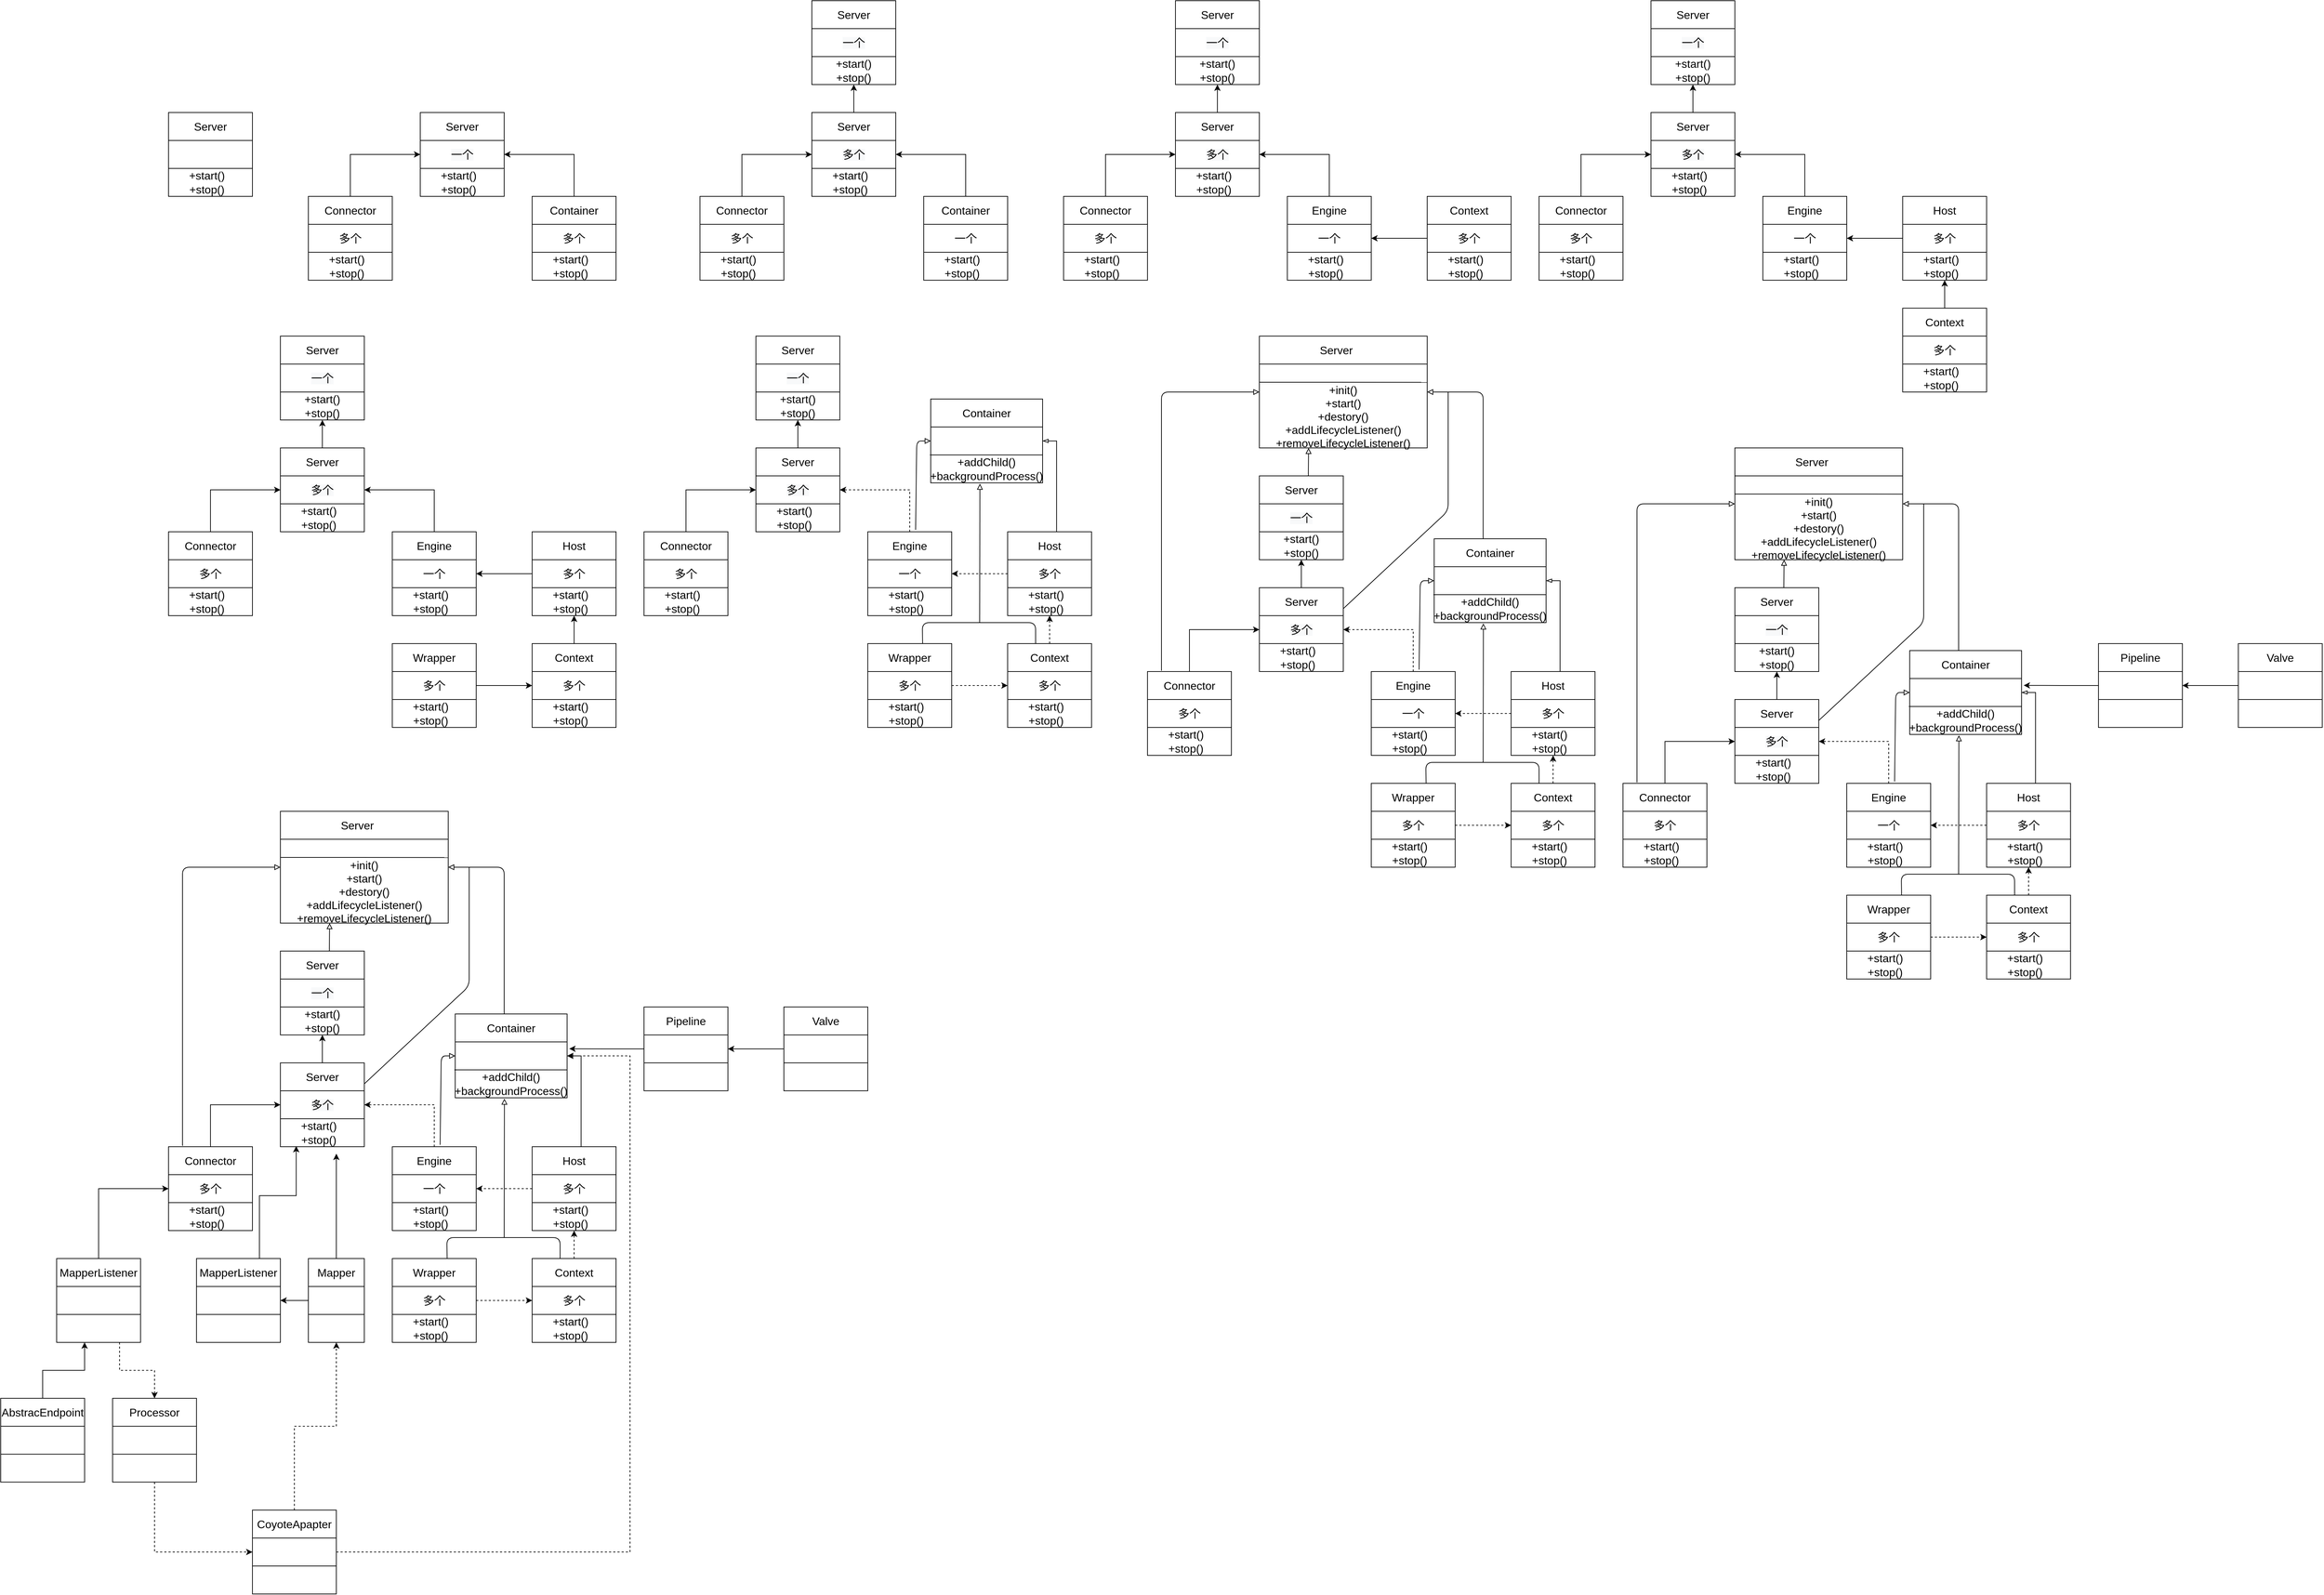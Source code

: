 <mxfile version="14.5.8" type="github">
  <diagram id="xyd3q2GVoSqCuVM3N67m" name="第 1 页">
    <mxGraphModel dx="2965" dy="1790" grid="0" gridSize="10" guides="1" tooltips="1" connect="1" arrows="1" fold="1" page="1" pageScale="1" pageWidth="9999900" pageHeight="9999900" math="0" shadow="0">
      <root>
        <mxCell id="0" />
        <mxCell id="1" parent="0" />
        <mxCell id="2PzDrXG9zK0gIluA2ejx-1" value="" style="rounded=0;whiteSpace=wrap;html=1;" parent="1" vertex="1">
          <mxGeometry x="280" y="240" width="120" height="120" as="geometry" />
        </mxCell>
        <mxCell id="2PzDrXG9zK0gIluA2ejx-2" value="" style="endArrow=none;html=1;exitX=0;exitY=0.333;exitDx=0;exitDy=0;exitPerimeter=0;" parent="1" source="2PzDrXG9zK0gIluA2ejx-1" edge="1">
          <mxGeometry width="50" height="50" relative="1" as="geometry">
            <mxPoint x="430" y="310" as="sourcePoint" />
            <mxPoint x="400" y="280" as="targetPoint" />
          </mxGeometry>
        </mxCell>
        <mxCell id="2PzDrXG9zK0gIluA2ejx-3" value="" style="endArrow=none;html=1;exitX=0;exitY=0.333;exitDx=0;exitDy=0;exitPerimeter=0;" parent="1" edge="1">
          <mxGeometry width="50" height="50" relative="1" as="geometry">
            <mxPoint x="280" y="320.0" as="sourcePoint" />
            <mxPoint x="400" y="320.04" as="targetPoint" />
          </mxGeometry>
        </mxCell>
        <mxCell id="2PzDrXG9zK0gIluA2ejx-4" value="+start()&lt;br&gt;+stop()" style="text;html=1;strokeColor=none;fillColor=none;align=center;verticalAlign=middle;whiteSpace=wrap;rounded=0;fontSize=16;" parent="1" vertex="1">
          <mxGeometry x="290" y="320" width="90" height="40" as="geometry" />
        </mxCell>
        <mxCell id="2PzDrXG9zK0gIluA2ejx-25" value="Server" style="text;html=1;strokeColor=none;fillColor=none;align=center;verticalAlign=middle;whiteSpace=wrap;rounded=0;fontSize=16;" parent="1" vertex="1">
          <mxGeometry x="310" y="240" width="60" height="40" as="geometry" />
        </mxCell>
        <mxCell id="2PzDrXG9zK0gIluA2ejx-26" value="&lt;span style=&quot;color: rgb(0 , 0 , 0) ; font-family: &amp;#34;helvetica&amp;#34; ; font-size: 16px ; font-style: normal ; font-weight: 400 ; letter-spacing: normal ; text-align: center ; text-indent: 0px ; text-transform: none ; word-spacing: 0px ; background-color: rgb(248 , 249 , 250) ; display: inline ; float: none&quot;&gt;一个&lt;/span&gt;" style="rounded=0;whiteSpace=wrap;html=1;" parent="1" vertex="1">
          <mxGeometry x="640" y="240" width="120" height="120" as="geometry" />
        </mxCell>
        <mxCell id="2PzDrXG9zK0gIluA2ejx-27" value="" style="endArrow=none;html=1;exitX=0;exitY=0.333;exitDx=0;exitDy=0;exitPerimeter=0;" parent="1" source="2PzDrXG9zK0gIluA2ejx-26" edge="1">
          <mxGeometry width="50" height="50" relative="1" as="geometry">
            <mxPoint x="790" y="310" as="sourcePoint" />
            <mxPoint x="760" y="280" as="targetPoint" />
          </mxGeometry>
        </mxCell>
        <mxCell id="2PzDrXG9zK0gIluA2ejx-28" value="" style="endArrow=none;html=1;exitX=0;exitY=0.333;exitDx=0;exitDy=0;exitPerimeter=0;" parent="1" edge="1">
          <mxGeometry width="50" height="50" relative="1" as="geometry">
            <mxPoint x="640" y="320" as="sourcePoint" />
            <mxPoint x="760" y="320.04" as="targetPoint" />
          </mxGeometry>
        </mxCell>
        <mxCell id="2PzDrXG9zK0gIluA2ejx-29" value="+start()&lt;br&gt;+stop()" style="text;html=1;strokeColor=none;fillColor=none;align=center;verticalAlign=middle;whiteSpace=wrap;rounded=0;fontSize=16;" parent="1" vertex="1">
          <mxGeometry x="650" y="320" width="90" height="40" as="geometry" />
        </mxCell>
        <mxCell id="2PzDrXG9zK0gIluA2ejx-30" value="Server" style="text;html=1;strokeColor=none;fillColor=none;align=center;verticalAlign=middle;whiteSpace=wrap;rounded=0;fontSize=16;" parent="1" vertex="1">
          <mxGeometry x="670" y="240" width="60" height="40" as="geometry" />
        </mxCell>
        <mxCell id="2PzDrXG9zK0gIluA2ejx-52" value="&lt;span style=&quot;font-size: 16px&quot;&gt;多个&lt;/span&gt;" style="rounded=0;whiteSpace=wrap;html=1;" parent="1" vertex="1">
          <mxGeometry x="800" y="360" width="120" height="120" as="geometry" />
        </mxCell>
        <mxCell id="2PzDrXG9zK0gIluA2ejx-53" value="" style="endArrow=none;html=1;exitX=0;exitY=0.333;exitDx=0;exitDy=0;exitPerimeter=0;" parent="1" source="2PzDrXG9zK0gIluA2ejx-52" edge="1">
          <mxGeometry width="50" height="50" relative="1" as="geometry">
            <mxPoint x="950" y="430" as="sourcePoint" />
            <mxPoint x="920" y="400" as="targetPoint" />
          </mxGeometry>
        </mxCell>
        <mxCell id="2PzDrXG9zK0gIluA2ejx-54" value="" style="endArrow=none;html=1;exitX=0;exitY=0.333;exitDx=0;exitDy=0;exitPerimeter=0;" parent="1" edge="1">
          <mxGeometry width="50" height="50" relative="1" as="geometry">
            <mxPoint x="800" y="440" as="sourcePoint" />
            <mxPoint x="920" y="440.04" as="targetPoint" />
          </mxGeometry>
        </mxCell>
        <mxCell id="2PzDrXG9zK0gIluA2ejx-55" value="+start()&lt;br&gt;+stop()" style="text;html=1;strokeColor=none;fillColor=none;align=center;verticalAlign=middle;whiteSpace=wrap;rounded=0;fontSize=16;" parent="1" vertex="1">
          <mxGeometry x="810" y="440" width="90" height="40" as="geometry" />
        </mxCell>
        <mxCell id="2PzDrXG9zK0gIluA2ejx-64" style="edgeStyle=orthogonalEdgeStyle;rounded=0;orthogonalLoop=1;jettySize=auto;html=1;entryX=1;entryY=0.5;entryDx=0;entryDy=0;fontSize=16;exitX=0.5;exitY=0;exitDx=0;exitDy=0;" parent="1" source="2PzDrXG9zK0gIluA2ejx-56" target="2PzDrXG9zK0gIluA2ejx-26" edge="1">
          <mxGeometry relative="1" as="geometry">
            <Array as="points">
              <mxPoint x="860" y="300" />
            </Array>
          </mxGeometry>
        </mxCell>
        <mxCell id="2PzDrXG9zK0gIluA2ejx-56" value="Container" style="text;html=1;strokeColor=none;fillColor=none;align=center;verticalAlign=middle;whiteSpace=wrap;rounded=0;fontSize=16;" parent="1" vertex="1">
          <mxGeometry x="830" y="360" width="60" height="40" as="geometry" />
        </mxCell>
        <mxCell id="2PzDrXG9zK0gIluA2ejx-57" value="&lt;font style=&quot;font-size: 16px&quot;&gt;多个&lt;/font&gt;" style="rounded=0;whiteSpace=wrap;html=1;" parent="1" vertex="1">
          <mxGeometry x="480" y="360" width="120" height="120" as="geometry" />
        </mxCell>
        <mxCell id="2PzDrXG9zK0gIluA2ejx-58" value="" style="endArrow=none;html=1;exitX=0;exitY=0.333;exitDx=0;exitDy=0;exitPerimeter=0;" parent="1" source="2PzDrXG9zK0gIluA2ejx-57" edge="1">
          <mxGeometry width="50" height="50" relative="1" as="geometry">
            <mxPoint x="630" y="430" as="sourcePoint" />
            <mxPoint x="600" y="400" as="targetPoint" />
          </mxGeometry>
        </mxCell>
        <mxCell id="2PzDrXG9zK0gIluA2ejx-59" value="" style="endArrow=none;html=1;exitX=0;exitY=0.333;exitDx=0;exitDy=0;exitPerimeter=0;" parent="1" edge="1">
          <mxGeometry width="50" height="50" relative="1" as="geometry">
            <mxPoint x="480" y="440" as="sourcePoint" />
            <mxPoint x="600" y="440.04" as="targetPoint" />
          </mxGeometry>
        </mxCell>
        <mxCell id="2PzDrXG9zK0gIluA2ejx-60" value="+start()&lt;br&gt;+stop()" style="text;html=1;strokeColor=none;fillColor=none;align=center;verticalAlign=middle;whiteSpace=wrap;rounded=0;fontSize=16;" parent="1" vertex="1">
          <mxGeometry x="490" y="440" width="90" height="40" as="geometry" />
        </mxCell>
        <mxCell id="2PzDrXG9zK0gIluA2ejx-63" style="edgeStyle=orthogonalEdgeStyle;rounded=0;orthogonalLoop=1;jettySize=auto;html=1;entryX=0;entryY=0.5;entryDx=0;entryDy=0;fontSize=16;" parent="1" source="2PzDrXG9zK0gIluA2ejx-61" target="2PzDrXG9zK0gIluA2ejx-26" edge="1">
          <mxGeometry relative="1" as="geometry">
            <Array as="points">
              <mxPoint x="540" y="300" />
            </Array>
          </mxGeometry>
        </mxCell>
        <mxCell id="2PzDrXG9zK0gIluA2ejx-61" value="Connector" style="text;html=1;strokeColor=none;fillColor=none;align=center;verticalAlign=middle;whiteSpace=wrap;rounded=0;fontSize=16;" parent="1" vertex="1">
          <mxGeometry x="510" y="360" width="60" height="40" as="geometry" />
        </mxCell>
        <mxCell id="2PzDrXG9zK0gIluA2ejx-117" value="" style="edgeStyle=orthogonalEdgeStyle;rounded=0;orthogonalLoop=1;jettySize=auto;html=1;fontSize=16;entryX=0.5;entryY=1;entryDx=0;entryDy=0;" parent="1" source="2PzDrXG9zK0gIluA2ejx-88" target="2PzDrXG9zK0gIluA2ejx-112" edge="1">
          <mxGeometry relative="1" as="geometry" />
        </mxCell>
        <mxCell id="2PzDrXG9zK0gIluA2ejx-88" value="&lt;span style=&quot;color: rgb(0 , 0 , 0) ; font-family: &amp;#34;helvetica&amp;#34; ; font-size: 16px ; font-style: normal ; font-weight: 400 ; letter-spacing: normal ; text-align: center ; text-indent: 0px ; text-transform: none ; word-spacing: 0px ; background-color: rgb(248 , 249 , 250) ; display: inline ; float: none&quot;&gt;多个&lt;/span&gt;" style="rounded=0;whiteSpace=wrap;html=1;" parent="1" vertex="1">
          <mxGeometry x="1200" y="240" width="120" height="120" as="geometry" />
        </mxCell>
        <mxCell id="2PzDrXG9zK0gIluA2ejx-89" value="" style="endArrow=none;html=1;exitX=0;exitY=0.333;exitDx=0;exitDy=0;exitPerimeter=0;" parent="1" source="2PzDrXG9zK0gIluA2ejx-88" edge="1">
          <mxGeometry width="50" height="50" relative="1" as="geometry">
            <mxPoint x="1350" y="310" as="sourcePoint" />
            <mxPoint x="1320" y="280" as="targetPoint" />
          </mxGeometry>
        </mxCell>
        <mxCell id="2PzDrXG9zK0gIluA2ejx-90" value="" style="endArrow=none;html=1;exitX=0;exitY=0.333;exitDx=0;exitDy=0;exitPerimeter=0;" parent="1" edge="1">
          <mxGeometry width="50" height="50" relative="1" as="geometry">
            <mxPoint x="1200" y="320" as="sourcePoint" />
            <mxPoint x="1320" y="320.04" as="targetPoint" />
          </mxGeometry>
        </mxCell>
        <mxCell id="2PzDrXG9zK0gIluA2ejx-91" value="+start()&lt;br&gt;+stop()" style="text;html=1;strokeColor=none;fillColor=none;align=center;verticalAlign=middle;whiteSpace=wrap;rounded=0;fontSize=16;" parent="1" vertex="1">
          <mxGeometry x="1210" y="320" width="90" height="40" as="geometry" />
        </mxCell>
        <mxCell id="2PzDrXG9zK0gIluA2ejx-92" value="Server" style="text;html=1;strokeColor=none;fillColor=none;align=center;verticalAlign=middle;whiteSpace=wrap;rounded=0;fontSize=16;" parent="1" vertex="1">
          <mxGeometry x="1230" y="240" width="60" height="40" as="geometry" />
        </mxCell>
        <mxCell id="2PzDrXG9zK0gIluA2ejx-93" value="&lt;span style=&quot;font-size: 16px&quot;&gt;一个&lt;/span&gt;" style="rounded=0;whiteSpace=wrap;html=1;" parent="1" vertex="1">
          <mxGeometry x="1360" y="360" width="120" height="120" as="geometry" />
        </mxCell>
        <mxCell id="2PzDrXG9zK0gIluA2ejx-94" value="" style="endArrow=none;html=1;exitX=0;exitY=0.333;exitDx=0;exitDy=0;exitPerimeter=0;" parent="1" source="2PzDrXG9zK0gIluA2ejx-93" edge="1">
          <mxGeometry width="50" height="50" relative="1" as="geometry">
            <mxPoint x="1510" y="430" as="sourcePoint" />
            <mxPoint x="1480" y="400" as="targetPoint" />
          </mxGeometry>
        </mxCell>
        <mxCell id="2PzDrXG9zK0gIluA2ejx-95" value="" style="endArrow=none;html=1;exitX=0;exitY=0.333;exitDx=0;exitDy=0;exitPerimeter=0;" parent="1" edge="1">
          <mxGeometry width="50" height="50" relative="1" as="geometry">
            <mxPoint x="1360" y="440" as="sourcePoint" />
            <mxPoint x="1480" y="440.04" as="targetPoint" />
          </mxGeometry>
        </mxCell>
        <mxCell id="2PzDrXG9zK0gIluA2ejx-96" value="+start()&lt;br&gt;+stop()" style="text;html=1;strokeColor=none;fillColor=none;align=center;verticalAlign=middle;whiteSpace=wrap;rounded=0;fontSize=16;" parent="1" vertex="1">
          <mxGeometry x="1370" y="440" width="90" height="40" as="geometry" />
        </mxCell>
        <mxCell id="2PzDrXG9zK0gIluA2ejx-97" style="edgeStyle=orthogonalEdgeStyle;rounded=0;orthogonalLoop=1;jettySize=auto;html=1;entryX=1;entryY=0.5;entryDx=0;entryDy=0;fontSize=16;exitX=0.5;exitY=0;exitDx=0;exitDy=0;" parent="1" source="2PzDrXG9zK0gIluA2ejx-98" target="2PzDrXG9zK0gIluA2ejx-88" edge="1">
          <mxGeometry relative="1" as="geometry">
            <Array as="points">
              <mxPoint x="1420" y="300" />
            </Array>
          </mxGeometry>
        </mxCell>
        <mxCell id="2PzDrXG9zK0gIluA2ejx-98" value="Container" style="text;html=1;strokeColor=none;fillColor=none;align=center;verticalAlign=middle;whiteSpace=wrap;rounded=0;fontSize=16;" parent="1" vertex="1">
          <mxGeometry x="1390" y="360" width="60" height="40" as="geometry" />
        </mxCell>
        <mxCell id="2PzDrXG9zK0gIluA2ejx-99" value="&lt;font style=&quot;font-size: 16px&quot;&gt;多个&lt;/font&gt;" style="rounded=0;whiteSpace=wrap;html=1;" parent="1" vertex="1">
          <mxGeometry x="1040" y="360" width="120" height="120" as="geometry" />
        </mxCell>
        <mxCell id="2PzDrXG9zK0gIluA2ejx-100" value="" style="endArrow=none;html=1;exitX=0;exitY=0.333;exitDx=0;exitDy=0;exitPerimeter=0;" parent="1" source="2PzDrXG9zK0gIluA2ejx-99" edge="1">
          <mxGeometry width="50" height="50" relative="1" as="geometry">
            <mxPoint x="1190" y="430" as="sourcePoint" />
            <mxPoint x="1160" y="400" as="targetPoint" />
          </mxGeometry>
        </mxCell>
        <mxCell id="2PzDrXG9zK0gIluA2ejx-101" value="" style="endArrow=none;html=1;exitX=0;exitY=0.333;exitDx=0;exitDy=0;exitPerimeter=0;" parent="1" edge="1">
          <mxGeometry width="50" height="50" relative="1" as="geometry">
            <mxPoint x="1040" y="440" as="sourcePoint" />
            <mxPoint x="1160" y="440.04" as="targetPoint" />
          </mxGeometry>
        </mxCell>
        <mxCell id="2PzDrXG9zK0gIluA2ejx-102" value="+start()&lt;br&gt;+stop()" style="text;html=1;strokeColor=none;fillColor=none;align=center;verticalAlign=middle;whiteSpace=wrap;rounded=0;fontSize=16;" parent="1" vertex="1">
          <mxGeometry x="1050" y="440" width="90" height="40" as="geometry" />
        </mxCell>
        <mxCell id="2PzDrXG9zK0gIluA2ejx-103" style="edgeStyle=orthogonalEdgeStyle;rounded=0;orthogonalLoop=1;jettySize=auto;html=1;entryX=0;entryY=0.5;entryDx=0;entryDy=0;fontSize=16;" parent="1" source="2PzDrXG9zK0gIluA2ejx-104" target="2PzDrXG9zK0gIluA2ejx-88" edge="1">
          <mxGeometry relative="1" as="geometry">
            <Array as="points">
              <mxPoint x="1100" y="300" />
            </Array>
          </mxGeometry>
        </mxCell>
        <mxCell id="2PzDrXG9zK0gIluA2ejx-104" value="Connector" style="text;html=1;strokeColor=none;fillColor=none;align=center;verticalAlign=middle;whiteSpace=wrap;rounded=0;fontSize=16;" parent="1" vertex="1">
          <mxGeometry x="1070" y="360" width="60" height="40" as="geometry" />
        </mxCell>
        <mxCell id="2PzDrXG9zK0gIluA2ejx-112" value="&lt;span style=&quot;color: rgb(0 , 0 , 0) ; font-family: &amp;#34;helvetica&amp;#34; ; font-size: 16px ; font-style: normal ; font-weight: 400 ; letter-spacing: normal ; text-align: center ; text-indent: 0px ; text-transform: none ; word-spacing: 0px ; background-color: rgb(248 , 249 , 250) ; display: inline ; float: none&quot;&gt;一个&lt;/span&gt;" style="rounded=0;whiteSpace=wrap;html=1;" parent="1" vertex="1">
          <mxGeometry x="1200" y="80" width="120" height="120" as="geometry" />
        </mxCell>
        <mxCell id="2PzDrXG9zK0gIluA2ejx-113" value="" style="endArrow=none;html=1;exitX=0;exitY=0.333;exitDx=0;exitDy=0;exitPerimeter=0;" parent="1" source="2PzDrXG9zK0gIluA2ejx-112" edge="1">
          <mxGeometry width="50" height="50" relative="1" as="geometry">
            <mxPoint x="1350" y="150" as="sourcePoint" />
            <mxPoint x="1320" y="120" as="targetPoint" />
          </mxGeometry>
        </mxCell>
        <mxCell id="2PzDrXG9zK0gIluA2ejx-114" value="" style="endArrow=none;html=1;exitX=0;exitY=0.333;exitDx=0;exitDy=0;exitPerimeter=0;" parent="1" edge="1">
          <mxGeometry width="50" height="50" relative="1" as="geometry">
            <mxPoint x="1200" y="160" as="sourcePoint" />
            <mxPoint x="1320" y="160.04" as="targetPoint" />
          </mxGeometry>
        </mxCell>
        <mxCell id="2PzDrXG9zK0gIluA2ejx-115" value="+start()&lt;br&gt;+stop()" style="text;html=1;strokeColor=none;fillColor=none;align=center;verticalAlign=middle;whiteSpace=wrap;rounded=0;fontSize=16;" parent="1" vertex="1">
          <mxGeometry x="1220" y="160" width="80" height="40" as="geometry" />
        </mxCell>
        <mxCell id="2PzDrXG9zK0gIluA2ejx-116" value="Server" style="text;html=1;strokeColor=none;fillColor=none;align=center;verticalAlign=middle;whiteSpace=wrap;rounded=0;fontSize=16;" parent="1" vertex="1">
          <mxGeometry x="1230" y="80" width="60" height="40" as="geometry" />
        </mxCell>
        <mxCell id="2PzDrXG9zK0gIluA2ejx-119" value="" style="edgeStyle=orthogonalEdgeStyle;rounded=0;orthogonalLoop=1;jettySize=auto;html=1;fontSize=16;entryX=0.5;entryY=1;entryDx=0;entryDy=0;" parent="1" source="2PzDrXG9zK0gIluA2ejx-120" target="2PzDrXG9zK0gIluA2ejx-137" edge="1">
          <mxGeometry relative="1" as="geometry" />
        </mxCell>
        <mxCell id="2PzDrXG9zK0gIluA2ejx-120" value="&lt;span style=&quot;color: rgb(0 , 0 , 0) ; font-family: &amp;#34;helvetica&amp;#34; ; font-size: 16px ; font-style: normal ; font-weight: 400 ; letter-spacing: normal ; text-align: center ; text-indent: 0px ; text-transform: none ; word-spacing: 0px ; background-color: rgb(248 , 249 , 250) ; display: inline ; float: none&quot;&gt;多个&lt;/span&gt;" style="rounded=0;whiteSpace=wrap;html=1;" parent="1" vertex="1">
          <mxGeometry x="1720" y="240" width="120" height="120" as="geometry" />
        </mxCell>
        <mxCell id="2PzDrXG9zK0gIluA2ejx-121" value="" style="endArrow=none;html=1;exitX=0;exitY=0.333;exitDx=0;exitDy=0;exitPerimeter=0;" parent="1" source="2PzDrXG9zK0gIluA2ejx-120" edge="1">
          <mxGeometry width="50" height="50" relative="1" as="geometry">
            <mxPoint x="1870" y="310" as="sourcePoint" />
            <mxPoint x="1840" y="280" as="targetPoint" />
          </mxGeometry>
        </mxCell>
        <mxCell id="2PzDrXG9zK0gIluA2ejx-122" value="" style="endArrow=none;html=1;exitX=0;exitY=0.333;exitDx=0;exitDy=0;exitPerimeter=0;" parent="1" edge="1">
          <mxGeometry width="50" height="50" relative="1" as="geometry">
            <mxPoint x="1720" y="320.0" as="sourcePoint" />
            <mxPoint x="1840" y="320.04" as="targetPoint" />
          </mxGeometry>
        </mxCell>
        <mxCell id="2PzDrXG9zK0gIluA2ejx-123" value="+start()&lt;br&gt;+stop()" style="text;html=1;strokeColor=none;fillColor=none;align=center;verticalAlign=middle;whiteSpace=wrap;rounded=0;fontSize=16;" parent="1" vertex="1">
          <mxGeometry x="1730" y="320" width="90" height="40" as="geometry" />
        </mxCell>
        <mxCell id="2PzDrXG9zK0gIluA2ejx-124" value="Server" style="text;html=1;strokeColor=none;fillColor=none;align=center;verticalAlign=middle;whiteSpace=wrap;rounded=0;fontSize=16;" parent="1" vertex="1">
          <mxGeometry x="1750" y="240" width="60" height="40" as="geometry" />
        </mxCell>
        <mxCell id="2PzDrXG9zK0gIluA2ejx-125" value="&lt;span style=&quot;font-size: 16px&quot;&gt;一个&lt;/span&gt;" style="rounded=0;whiteSpace=wrap;html=1;" parent="1" vertex="1">
          <mxGeometry x="1880" y="360" width="120" height="120" as="geometry" />
        </mxCell>
        <mxCell id="2PzDrXG9zK0gIluA2ejx-126" value="" style="endArrow=none;html=1;exitX=0;exitY=0.333;exitDx=0;exitDy=0;exitPerimeter=0;" parent="1" source="2PzDrXG9zK0gIluA2ejx-125" edge="1">
          <mxGeometry width="50" height="50" relative="1" as="geometry">
            <mxPoint x="2030" y="430" as="sourcePoint" />
            <mxPoint x="2000" y="400.0" as="targetPoint" />
          </mxGeometry>
        </mxCell>
        <mxCell id="2PzDrXG9zK0gIluA2ejx-127" value="" style="endArrow=none;html=1;exitX=0;exitY=0.333;exitDx=0;exitDy=0;exitPerimeter=0;" parent="1" edge="1">
          <mxGeometry width="50" height="50" relative="1" as="geometry">
            <mxPoint x="1880" y="440.0" as="sourcePoint" />
            <mxPoint x="2000" y="440.04" as="targetPoint" />
          </mxGeometry>
        </mxCell>
        <mxCell id="2PzDrXG9zK0gIluA2ejx-128" value="+start()&lt;br&gt;+stop()" style="text;html=1;strokeColor=none;fillColor=none;align=center;verticalAlign=middle;whiteSpace=wrap;rounded=0;fontSize=16;" parent="1" vertex="1">
          <mxGeometry x="1890" y="440" width="90" height="40" as="geometry" />
        </mxCell>
        <mxCell id="2PzDrXG9zK0gIluA2ejx-129" style="edgeStyle=orthogonalEdgeStyle;rounded=0;orthogonalLoop=1;jettySize=auto;html=1;entryX=1;entryY=0.5;entryDx=0;entryDy=0;fontSize=16;exitX=0.5;exitY=0;exitDx=0;exitDy=0;" parent="1" source="2PzDrXG9zK0gIluA2ejx-130" target="2PzDrXG9zK0gIluA2ejx-120" edge="1">
          <mxGeometry relative="1" as="geometry">
            <Array as="points">
              <mxPoint x="1940" y="300" />
            </Array>
          </mxGeometry>
        </mxCell>
        <mxCell id="2PzDrXG9zK0gIluA2ejx-130" value="Engine" style="text;html=1;strokeColor=none;fillColor=none;align=center;verticalAlign=middle;whiteSpace=wrap;rounded=0;fontSize=16;" parent="1" vertex="1">
          <mxGeometry x="1910" y="360" width="60" height="40" as="geometry" />
        </mxCell>
        <mxCell id="2PzDrXG9zK0gIluA2ejx-131" value="&lt;font style=&quot;font-size: 16px&quot;&gt;多个&lt;/font&gt;" style="rounded=0;whiteSpace=wrap;html=1;" parent="1" vertex="1">
          <mxGeometry x="1560" y="360" width="120" height="120" as="geometry" />
        </mxCell>
        <mxCell id="2PzDrXG9zK0gIluA2ejx-132" value="" style="endArrow=none;html=1;exitX=0;exitY=0.333;exitDx=0;exitDy=0;exitPerimeter=0;" parent="1" source="2PzDrXG9zK0gIluA2ejx-131" edge="1">
          <mxGeometry width="50" height="50" relative="1" as="geometry">
            <mxPoint x="1710" y="430" as="sourcePoint" />
            <mxPoint x="1680" y="400.0" as="targetPoint" />
          </mxGeometry>
        </mxCell>
        <mxCell id="2PzDrXG9zK0gIluA2ejx-133" value="" style="endArrow=none;html=1;exitX=0;exitY=0.333;exitDx=0;exitDy=0;exitPerimeter=0;" parent="1" edge="1">
          <mxGeometry width="50" height="50" relative="1" as="geometry">
            <mxPoint x="1560" y="440.0" as="sourcePoint" />
            <mxPoint x="1680" y="440.04" as="targetPoint" />
          </mxGeometry>
        </mxCell>
        <mxCell id="2PzDrXG9zK0gIluA2ejx-134" value="+start()&lt;br&gt;+stop()" style="text;html=1;strokeColor=none;fillColor=none;align=center;verticalAlign=middle;whiteSpace=wrap;rounded=0;fontSize=16;" parent="1" vertex="1">
          <mxGeometry x="1570" y="440" width="90" height="40" as="geometry" />
        </mxCell>
        <mxCell id="2PzDrXG9zK0gIluA2ejx-135" style="edgeStyle=orthogonalEdgeStyle;rounded=0;orthogonalLoop=1;jettySize=auto;html=1;entryX=0;entryY=0.5;entryDx=0;entryDy=0;fontSize=16;" parent="1" source="2PzDrXG9zK0gIluA2ejx-136" target="2PzDrXG9zK0gIluA2ejx-120" edge="1">
          <mxGeometry relative="1" as="geometry">
            <Array as="points">
              <mxPoint x="1620" y="300" />
            </Array>
          </mxGeometry>
        </mxCell>
        <mxCell id="2PzDrXG9zK0gIluA2ejx-136" value="Connector" style="text;html=1;strokeColor=none;fillColor=none;align=center;verticalAlign=middle;whiteSpace=wrap;rounded=0;fontSize=16;" parent="1" vertex="1">
          <mxGeometry x="1590" y="360" width="60" height="40" as="geometry" />
        </mxCell>
        <mxCell id="2PzDrXG9zK0gIluA2ejx-137" value="&lt;span style=&quot;color: rgb(0 , 0 , 0) ; font-family: &amp;#34;helvetica&amp;#34; ; font-size: 16px ; font-style: normal ; font-weight: 400 ; letter-spacing: normal ; text-align: center ; text-indent: 0px ; text-transform: none ; word-spacing: 0px ; background-color: rgb(248 , 249 , 250) ; display: inline ; float: none&quot;&gt;一个&lt;/span&gt;" style="rounded=0;whiteSpace=wrap;html=1;" parent="1" vertex="1">
          <mxGeometry x="1720" y="80" width="120" height="120" as="geometry" />
        </mxCell>
        <mxCell id="2PzDrXG9zK0gIluA2ejx-138" value="" style="endArrow=none;html=1;exitX=0;exitY=0.333;exitDx=0;exitDy=0;exitPerimeter=0;" parent="1" source="2PzDrXG9zK0gIluA2ejx-137" edge="1">
          <mxGeometry width="50" height="50" relative="1" as="geometry">
            <mxPoint x="1870" y="150" as="sourcePoint" />
            <mxPoint x="1840" y="120" as="targetPoint" />
          </mxGeometry>
        </mxCell>
        <mxCell id="2PzDrXG9zK0gIluA2ejx-139" value="" style="endArrow=none;html=1;exitX=0;exitY=0.333;exitDx=0;exitDy=0;exitPerimeter=0;" parent="1" edge="1">
          <mxGeometry width="50" height="50" relative="1" as="geometry">
            <mxPoint x="1720" y="160" as="sourcePoint" />
            <mxPoint x="1840" y="160.04" as="targetPoint" />
          </mxGeometry>
        </mxCell>
        <mxCell id="2PzDrXG9zK0gIluA2ejx-140" value="+start()&lt;br&gt;+stop()" style="text;html=1;strokeColor=none;fillColor=none;align=center;verticalAlign=middle;whiteSpace=wrap;rounded=0;fontSize=16;" parent="1" vertex="1">
          <mxGeometry x="1740" y="160" width="80" height="40" as="geometry" />
        </mxCell>
        <mxCell id="2PzDrXG9zK0gIluA2ejx-141" value="Server" style="text;html=1;strokeColor=none;fillColor=none;align=center;verticalAlign=middle;whiteSpace=wrap;rounded=0;fontSize=16;" parent="1" vertex="1">
          <mxGeometry x="1750" y="80" width="60" height="40" as="geometry" />
        </mxCell>
        <mxCell id="2PzDrXG9zK0gIluA2ejx-147" value="" style="edgeStyle=orthogonalEdgeStyle;rounded=0;orthogonalLoop=1;jettySize=auto;html=1;fontSize=16;entryX=1;entryY=0.5;entryDx=0;entryDy=0;" parent="1" source="2PzDrXG9zK0gIluA2ejx-142" target="2PzDrXG9zK0gIluA2ejx-125" edge="1">
          <mxGeometry relative="1" as="geometry" />
        </mxCell>
        <mxCell id="2PzDrXG9zK0gIluA2ejx-142" value="&lt;span style=&quot;font-size: 16px&quot;&gt;多个&lt;/span&gt;" style="rounded=0;whiteSpace=wrap;html=1;" parent="1" vertex="1">
          <mxGeometry x="2080" y="360" width="120" height="120" as="geometry" />
        </mxCell>
        <mxCell id="2PzDrXG9zK0gIluA2ejx-143" value="" style="endArrow=none;html=1;exitX=0;exitY=0.333;exitDx=0;exitDy=0;exitPerimeter=0;" parent="1" source="2PzDrXG9zK0gIluA2ejx-142" edge="1">
          <mxGeometry width="50" height="50" relative="1" as="geometry">
            <mxPoint x="2230" y="430" as="sourcePoint" />
            <mxPoint x="2200" y="400.0" as="targetPoint" />
          </mxGeometry>
        </mxCell>
        <mxCell id="2PzDrXG9zK0gIluA2ejx-144" value="" style="endArrow=none;html=1;exitX=0;exitY=0.333;exitDx=0;exitDy=0;exitPerimeter=0;" parent="1" edge="1">
          <mxGeometry width="50" height="50" relative="1" as="geometry">
            <mxPoint x="2080" y="440.0" as="sourcePoint" />
            <mxPoint x="2200" y="440.04" as="targetPoint" />
          </mxGeometry>
        </mxCell>
        <mxCell id="2PzDrXG9zK0gIluA2ejx-145" value="+start()&lt;br&gt;+stop()" style="text;html=1;strokeColor=none;fillColor=none;align=center;verticalAlign=middle;whiteSpace=wrap;rounded=0;fontSize=16;" parent="1" vertex="1">
          <mxGeometry x="2090" y="440" width="90" height="40" as="geometry" />
        </mxCell>
        <mxCell id="2PzDrXG9zK0gIluA2ejx-146" value="Context" style="text;html=1;strokeColor=none;fillColor=none;align=center;verticalAlign=middle;whiteSpace=wrap;rounded=0;fontSize=16;" parent="1" vertex="1">
          <mxGeometry x="2110" y="360" width="60" height="40" as="geometry" />
        </mxCell>
        <mxCell id="2PzDrXG9zK0gIluA2ejx-148" value="" style="edgeStyle=orthogonalEdgeStyle;rounded=0;orthogonalLoop=1;jettySize=auto;html=1;fontSize=16;entryX=0.5;entryY=1;entryDx=0;entryDy=0;" parent="1" source="2PzDrXG9zK0gIluA2ejx-149" target="2PzDrXG9zK0gIluA2ejx-166" edge="1">
          <mxGeometry relative="1" as="geometry" />
        </mxCell>
        <mxCell id="2PzDrXG9zK0gIluA2ejx-149" value="&lt;span style=&quot;color: rgb(0 , 0 , 0) ; font-family: &amp;#34;helvetica&amp;#34; ; font-size: 16px ; font-style: normal ; font-weight: 400 ; letter-spacing: normal ; text-align: center ; text-indent: 0px ; text-transform: none ; word-spacing: 0px ; background-color: rgb(248 , 249 , 250) ; display: inline ; float: none&quot;&gt;多个&lt;/span&gt;" style="rounded=0;whiteSpace=wrap;html=1;" parent="1" vertex="1">
          <mxGeometry x="2400" y="240" width="120" height="120" as="geometry" />
        </mxCell>
        <mxCell id="2PzDrXG9zK0gIluA2ejx-150" value="" style="endArrow=none;html=1;exitX=0;exitY=0.333;exitDx=0;exitDy=0;exitPerimeter=0;" parent="1" source="2PzDrXG9zK0gIluA2ejx-149" edge="1">
          <mxGeometry width="50" height="50" relative="1" as="geometry">
            <mxPoint x="2550" y="310" as="sourcePoint" />
            <mxPoint x="2520" y="280" as="targetPoint" />
          </mxGeometry>
        </mxCell>
        <mxCell id="2PzDrXG9zK0gIluA2ejx-151" value="" style="endArrow=none;html=1;exitX=0;exitY=0.333;exitDx=0;exitDy=0;exitPerimeter=0;" parent="1" edge="1">
          <mxGeometry width="50" height="50" relative="1" as="geometry">
            <mxPoint x="2400" y="320.0" as="sourcePoint" />
            <mxPoint x="2520" y="320.04" as="targetPoint" />
          </mxGeometry>
        </mxCell>
        <mxCell id="2PzDrXG9zK0gIluA2ejx-152" value="+start()&lt;br&gt;+stop()" style="text;html=1;strokeColor=none;fillColor=none;align=center;verticalAlign=middle;whiteSpace=wrap;rounded=0;fontSize=16;" parent="1" vertex="1">
          <mxGeometry x="2410" y="320" width="90" height="40" as="geometry" />
        </mxCell>
        <mxCell id="2PzDrXG9zK0gIluA2ejx-153" value="Server" style="text;html=1;strokeColor=none;fillColor=none;align=center;verticalAlign=middle;whiteSpace=wrap;rounded=0;fontSize=16;" parent="1" vertex="1">
          <mxGeometry x="2430" y="240" width="60" height="40" as="geometry" />
        </mxCell>
        <mxCell id="2PzDrXG9zK0gIluA2ejx-154" value="&lt;span style=&quot;font-size: 16px&quot;&gt;一个&lt;/span&gt;" style="rounded=0;whiteSpace=wrap;html=1;" parent="1" vertex="1">
          <mxGeometry x="2560" y="360" width="120" height="120" as="geometry" />
        </mxCell>
        <mxCell id="2PzDrXG9zK0gIluA2ejx-155" value="" style="endArrow=none;html=1;exitX=0;exitY=0.333;exitDx=0;exitDy=0;exitPerimeter=0;" parent="1" source="2PzDrXG9zK0gIluA2ejx-154" edge="1">
          <mxGeometry width="50" height="50" relative="1" as="geometry">
            <mxPoint x="2710" y="430" as="sourcePoint" />
            <mxPoint x="2680" y="400.0" as="targetPoint" />
          </mxGeometry>
        </mxCell>
        <mxCell id="2PzDrXG9zK0gIluA2ejx-156" value="" style="endArrow=none;html=1;exitX=0;exitY=0.333;exitDx=0;exitDy=0;exitPerimeter=0;" parent="1" edge="1">
          <mxGeometry width="50" height="50" relative="1" as="geometry">
            <mxPoint x="2560" y="440.0" as="sourcePoint" />
            <mxPoint x="2680" y="440.04" as="targetPoint" />
          </mxGeometry>
        </mxCell>
        <mxCell id="2PzDrXG9zK0gIluA2ejx-157" value="+start()&lt;br&gt;+stop()" style="text;html=1;strokeColor=none;fillColor=none;align=center;verticalAlign=middle;whiteSpace=wrap;rounded=0;fontSize=16;" parent="1" vertex="1">
          <mxGeometry x="2570" y="440" width="90" height="40" as="geometry" />
        </mxCell>
        <mxCell id="2PzDrXG9zK0gIluA2ejx-158" style="edgeStyle=orthogonalEdgeStyle;rounded=0;orthogonalLoop=1;jettySize=auto;html=1;entryX=1;entryY=0.5;entryDx=0;entryDy=0;fontSize=16;exitX=0.5;exitY=0;exitDx=0;exitDy=0;" parent="1" source="2PzDrXG9zK0gIluA2ejx-159" target="2PzDrXG9zK0gIluA2ejx-149" edge="1">
          <mxGeometry relative="1" as="geometry">
            <Array as="points">
              <mxPoint x="2620" y="300" />
            </Array>
          </mxGeometry>
        </mxCell>
        <mxCell id="2PzDrXG9zK0gIluA2ejx-159" value="Engine" style="text;html=1;strokeColor=none;fillColor=none;align=center;verticalAlign=middle;whiteSpace=wrap;rounded=0;fontSize=16;" parent="1" vertex="1">
          <mxGeometry x="2590" y="360" width="60" height="40" as="geometry" />
        </mxCell>
        <mxCell id="2PzDrXG9zK0gIluA2ejx-160" value="&lt;font style=&quot;font-size: 16px&quot;&gt;多个&lt;/font&gt;" style="rounded=0;whiteSpace=wrap;html=1;" parent="1" vertex="1">
          <mxGeometry x="2240" y="360" width="120" height="120" as="geometry" />
        </mxCell>
        <mxCell id="2PzDrXG9zK0gIluA2ejx-161" value="" style="endArrow=none;html=1;exitX=0;exitY=0.333;exitDx=0;exitDy=0;exitPerimeter=0;" parent="1" source="2PzDrXG9zK0gIluA2ejx-160" edge="1">
          <mxGeometry width="50" height="50" relative="1" as="geometry">
            <mxPoint x="2390" y="430" as="sourcePoint" />
            <mxPoint x="2360" y="400.0" as="targetPoint" />
          </mxGeometry>
        </mxCell>
        <mxCell id="2PzDrXG9zK0gIluA2ejx-162" value="" style="endArrow=none;html=1;exitX=0;exitY=0.333;exitDx=0;exitDy=0;exitPerimeter=0;" parent="1" edge="1">
          <mxGeometry width="50" height="50" relative="1" as="geometry">
            <mxPoint x="2240" y="440.0" as="sourcePoint" />
            <mxPoint x="2360" y="440.04" as="targetPoint" />
          </mxGeometry>
        </mxCell>
        <mxCell id="2PzDrXG9zK0gIluA2ejx-163" value="+start()&lt;br&gt;+stop()" style="text;html=1;strokeColor=none;fillColor=none;align=center;verticalAlign=middle;whiteSpace=wrap;rounded=0;fontSize=16;" parent="1" vertex="1">
          <mxGeometry x="2250" y="440" width="90" height="40" as="geometry" />
        </mxCell>
        <mxCell id="2PzDrXG9zK0gIluA2ejx-164" style="edgeStyle=orthogonalEdgeStyle;rounded=0;orthogonalLoop=1;jettySize=auto;html=1;entryX=0;entryY=0.5;entryDx=0;entryDy=0;fontSize=16;" parent="1" source="2PzDrXG9zK0gIluA2ejx-165" target="2PzDrXG9zK0gIluA2ejx-149" edge="1">
          <mxGeometry relative="1" as="geometry">
            <Array as="points">
              <mxPoint x="2300" y="300" />
            </Array>
          </mxGeometry>
        </mxCell>
        <mxCell id="2PzDrXG9zK0gIluA2ejx-165" value="Connector" style="text;html=1;strokeColor=none;fillColor=none;align=center;verticalAlign=middle;whiteSpace=wrap;rounded=0;fontSize=16;" parent="1" vertex="1">
          <mxGeometry x="2270" y="360" width="60" height="40" as="geometry" />
        </mxCell>
        <mxCell id="2PzDrXG9zK0gIluA2ejx-166" value="&lt;span style=&quot;color: rgb(0 , 0 , 0) ; font-family: &amp;#34;helvetica&amp;#34; ; font-size: 16px ; font-style: normal ; font-weight: 400 ; letter-spacing: normal ; text-align: center ; text-indent: 0px ; text-transform: none ; word-spacing: 0px ; background-color: rgb(248 , 249 , 250) ; display: inline ; float: none&quot;&gt;一个&lt;/span&gt;" style="rounded=0;whiteSpace=wrap;html=1;" parent="1" vertex="1">
          <mxGeometry x="2400" y="80" width="120" height="120" as="geometry" />
        </mxCell>
        <mxCell id="2PzDrXG9zK0gIluA2ejx-167" value="" style="endArrow=none;html=1;exitX=0;exitY=0.333;exitDx=0;exitDy=0;exitPerimeter=0;" parent="1" source="2PzDrXG9zK0gIluA2ejx-166" edge="1">
          <mxGeometry width="50" height="50" relative="1" as="geometry">
            <mxPoint x="2550" y="150" as="sourcePoint" />
            <mxPoint x="2520" y="120" as="targetPoint" />
          </mxGeometry>
        </mxCell>
        <mxCell id="2PzDrXG9zK0gIluA2ejx-168" value="" style="endArrow=none;html=1;exitX=0;exitY=0.333;exitDx=0;exitDy=0;exitPerimeter=0;" parent="1" edge="1">
          <mxGeometry width="50" height="50" relative="1" as="geometry">
            <mxPoint x="2400" y="160" as="sourcePoint" />
            <mxPoint x="2520" y="160.04" as="targetPoint" />
          </mxGeometry>
        </mxCell>
        <mxCell id="2PzDrXG9zK0gIluA2ejx-169" value="+start()&lt;br&gt;+stop()" style="text;html=1;strokeColor=none;fillColor=none;align=center;verticalAlign=middle;whiteSpace=wrap;rounded=0;fontSize=16;" parent="1" vertex="1">
          <mxGeometry x="2420" y="160" width="80" height="40" as="geometry" />
        </mxCell>
        <mxCell id="2PzDrXG9zK0gIluA2ejx-170" value="Server" style="text;html=1;strokeColor=none;fillColor=none;align=center;verticalAlign=middle;whiteSpace=wrap;rounded=0;fontSize=16;" parent="1" vertex="1">
          <mxGeometry x="2430" y="80" width="60" height="40" as="geometry" />
        </mxCell>
        <mxCell id="2PzDrXG9zK0gIluA2ejx-171" value="" style="edgeStyle=orthogonalEdgeStyle;rounded=0;orthogonalLoop=1;jettySize=auto;html=1;fontSize=16;entryX=1;entryY=0.5;entryDx=0;entryDy=0;" parent="1" source="2PzDrXG9zK0gIluA2ejx-172" target="2PzDrXG9zK0gIluA2ejx-154" edge="1">
          <mxGeometry relative="1" as="geometry" />
        </mxCell>
        <mxCell id="2PzDrXG9zK0gIluA2ejx-172" value="&lt;span style=&quot;font-size: 16px&quot;&gt;多个&lt;/span&gt;" style="rounded=0;whiteSpace=wrap;html=1;" parent="1" vertex="1">
          <mxGeometry x="2760" y="360" width="120" height="120" as="geometry" />
        </mxCell>
        <mxCell id="2PzDrXG9zK0gIluA2ejx-173" value="" style="endArrow=none;html=1;exitX=0;exitY=0.333;exitDx=0;exitDy=0;exitPerimeter=0;" parent="1" source="2PzDrXG9zK0gIluA2ejx-172" edge="1">
          <mxGeometry width="50" height="50" relative="1" as="geometry">
            <mxPoint x="2910" y="430" as="sourcePoint" />
            <mxPoint x="2880" y="400.0" as="targetPoint" />
          </mxGeometry>
        </mxCell>
        <mxCell id="2PzDrXG9zK0gIluA2ejx-174" value="" style="endArrow=none;html=1;exitX=0;exitY=0.333;exitDx=0;exitDy=0;exitPerimeter=0;" parent="1" edge="1">
          <mxGeometry width="50" height="50" relative="1" as="geometry">
            <mxPoint x="2760" y="440.0" as="sourcePoint" />
            <mxPoint x="2880" y="440.04" as="targetPoint" />
          </mxGeometry>
        </mxCell>
        <mxCell id="2PzDrXG9zK0gIluA2ejx-175" value="+start()&lt;br&gt;+stop()" style="text;html=1;strokeColor=none;fillColor=none;align=center;verticalAlign=middle;whiteSpace=wrap;rounded=0;fontSize=16;" parent="1" vertex="1">
          <mxGeometry x="2770" y="440" width="90" height="40" as="geometry" />
        </mxCell>
        <mxCell id="2PzDrXG9zK0gIluA2ejx-176" value="Host" style="text;html=1;strokeColor=none;fillColor=none;align=center;verticalAlign=middle;whiteSpace=wrap;rounded=0;fontSize=16;" parent="1" vertex="1">
          <mxGeometry x="2790" y="360" width="60" height="40" as="geometry" />
        </mxCell>
        <mxCell id="2PzDrXG9zK0gIluA2ejx-177" value="&lt;span style=&quot;font-size: 16px&quot;&gt;多个&lt;/span&gt;" style="rounded=0;whiteSpace=wrap;html=1;" parent="1" vertex="1">
          <mxGeometry x="2760" y="520" width="120" height="120" as="geometry" />
        </mxCell>
        <mxCell id="2PzDrXG9zK0gIluA2ejx-178" value="" style="endArrow=none;html=1;exitX=0;exitY=0.333;exitDx=0;exitDy=0;exitPerimeter=0;" parent="1" source="2PzDrXG9zK0gIluA2ejx-177" edge="1">
          <mxGeometry width="50" height="50" relative="1" as="geometry">
            <mxPoint x="2910" y="590" as="sourcePoint" />
            <mxPoint x="2880" y="560.0" as="targetPoint" />
          </mxGeometry>
        </mxCell>
        <mxCell id="2PzDrXG9zK0gIluA2ejx-179" value="" style="endArrow=none;html=1;exitX=0;exitY=0.333;exitDx=0;exitDy=0;exitPerimeter=0;" parent="1" edge="1">
          <mxGeometry width="50" height="50" relative="1" as="geometry">
            <mxPoint x="2760" y="600.0" as="sourcePoint" />
            <mxPoint x="2880" y="600.04" as="targetPoint" />
          </mxGeometry>
        </mxCell>
        <mxCell id="2PzDrXG9zK0gIluA2ejx-180" value="+start()&lt;br&gt;+stop()" style="text;html=1;strokeColor=none;fillColor=none;align=center;verticalAlign=middle;whiteSpace=wrap;rounded=0;fontSize=16;" parent="1" vertex="1">
          <mxGeometry x="2770" y="600" width="90" height="40" as="geometry" />
        </mxCell>
        <mxCell id="2PzDrXG9zK0gIluA2ejx-186" style="edgeStyle=orthogonalEdgeStyle;rounded=0;orthogonalLoop=1;jettySize=auto;html=1;entryX=0.556;entryY=1;entryDx=0;entryDy=0;entryPerimeter=0;fontSize=16;" parent="1" source="2PzDrXG9zK0gIluA2ejx-181" target="2PzDrXG9zK0gIluA2ejx-175" edge="1">
          <mxGeometry relative="1" as="geometry" />
        </mxCell>
        <mxCell id="2PzDrXG9zK0gIluA2ejx-181" value="Context" style="text;html=1;strokeColor=none;fillColor=none;align=center;verticalAlign=middle;whiteSpace=wrap;rounded=0;fontSize=16;" parent="1" vertex="1">
          <mxGeometry x="2790" y="520" width="60" height="40" as="geometry" />
        </mxCell>
        <mxCell id="2PzDrXG9zK0gIluA2ejx-187" value="" style="edgeStyle=orthogonalEdgeStyle;rounded=0;orthogonalLoop=1;jettySize=auto;html=1;fontSize=16;entryX=0.5;entryY=1;entryDx=0;entryDy=0;" parent="1" source="2PzDrXG9zK0gIluA2ejx-188" target="2PzDrXG9zK0gIluA2ejx-205" edge="1">
          <mxGeometry relative="1" as="geometry" />
        </mxCell>
        <mxCell id="2PzDrXG9zK0gIluA2ejx-188" value="&lt;span style=&quot;color: rgb(0 , 0 , 0) ; font-family: &amp;#34;helvetica&amp;#34; ; font-size: 16px ; font-style: normal ; font-weight: 400 ; letter-spacing: normal ; text-align: center ; text-indent: 0px ; text-transform: none ; word-spacing: 0px ; background-color: rgb(248 , 249 , 250) ; display: inline ; float: none&quot;&gt;多个&lt;/span&gt;" style="rounded=0;whiteSpace=wrap;html=1;" parent="1" vertex="1">
          <mxGeometry x="440" y="720" width="120" height="120" as="geometry" />
        </mxCell>
        <mxCell id="2PzDrXG9zK0gIluA2ejx-189" value="" style="endArrow=none;html=1;exitX=0;exitY=0.333;exitDx=0;exitDy=0;exitPerimeter=0;" parent="1" source="2PzDrXG9zK0gIluA2ejx-188" edge="1">
          <mxGeometry width="50" height="50" relative="1" as="geometry">
            <mxPoint x="590" y="790" as="sourcePoint" />
            <mxPoint x="560.0" y="760.0" as="targetPoint" />
          </mxGeometry>
        </mxCell>
        <mxCell id="2PzDrXG9zK0gIluA2ejx-190" value="" style="endArrow=none;html=1;exitX=0;exitY=0.333;exitDx=0;exitDy=0;exitPerimeter=0;" parent="1" edge="1">
          <mxGeometry width="50" height="50" relative="1" as="geometry">
            <mxPoint x="440" y="800.0" as="sourcePoint" />
            <mxPoint x="560.0" y="800.04" as="targetPoint" />
          </mxGeometry>
        </mxCell>
        <mxCell id="2PzDrXG9zK0gIluA2ejx-191" value="+start()&lt;br&gt;+stop()" style="text;html=1;strokeColor=none;fillColor=none;align=center;verticalAlign=middle;whiteSpace=wrap;rounded=0;fontSize=16;" parent="1" vertex="1">
          <mxGeometry x="450" y="800" width="90" height="40" as="geometry" />
        </mxCell>
        <mxCell id="2PzDrXG9zK0gIluA2ejx-192" value="Server" style="text;html=1;strokeColor=none;fillColor=none;align=center;verticalAlign=middle;whiteSpace=wrap;rounded=0;fontSize=16;" parent="1" vertex="1">
          <mxGeometry x="470" y="720" width="60" height="40" as="geometry" />
        </mxCell>
        <mxCell id="2PzDrXG9zK0gIluA2ejx-193" value="&lt;span style=&quot;font-size: 16px&quot;&gt;一个&lt;/span&gt;" style="rounded=0;whiteSpace=wrap;html=1;" parent="1" vertex="1">
          <mxGeometry x="600" y="840" width="120" height="120" as="geometry" />
        </mxCell>
        <mxCell id="2PzDrXG9zK0gIluA2ejx-194" value="" style="endArrow=none;html=1;exitX=0;exitY=0.333;exitDx=0;exitDy=0;exitPerimeter=0;" parent="1" source="2PzDrXG9zK0gIluA2ejx-193" edge="1">
          <mxGeometry width="50" height="50" relative="1" as="geometry">
            <mxPoint x="750" y="910" as="sourcePoint" />
            <mxPoint x="720.0" y="880.0" as="targetPoint" />
          </mxGeometry>
        </mxCell>
        <mxCell id="2PzDrXG9zK0gIluA2ejx-195" value="" style="endArrow=none;html=1;exitX=0;exitY=0.333;exitDx=0;exitDy=0;exitPerimeter=0;" parent="1" edge="1">
          <mxGeometry width="50" height="50" relative="1" as="geometry">
            <mxPoint x="600.0" y="920.0" as="sourcePoint" />
            <mxPoint x="720.0" y="920.04" as="targetPoint" />
          </mxGeometry>
        </mxCell>
        <mxCell id="2PzDrXG9zK0gIluA2ejx-196" value="+start()&lt;br&gt;+stop()" style="text;html=1;strokeColor=none;fillColor=none;align=center;verticalAlign=middle;whiteSpace=wrap;rounded=0;fontSize=16;" parent="1" vertex="1">
          <mxGeometry x="610" y="920" width="90" height="40" as="geometry" />
        </mxCell>
        <mxCell id="2PzDrXG9zK0gIluA2ejx-197" style="edgeStyle=orthogonalEdgeStyle;rounded=0;orthogonalLoop=1;jettySize=auto;html=1;entryX=1;entryY=0.5;entryDx=0;entryDy=0;fontSize=16;exitX=0.5;exitY=0;exitDx=0;exitDy=0;" parent="1" source="2PzDrXG9zK0gIluA2ejx-198" target="2PzDrXG9zK0gIluA2ejx-188" edge="1">
          <mxGeometry relative="1" as="geometry">
            <Array as="points">
              <mxPoint x="660" y="780" />
            </Array>
          </mxGeometry>
        </mxCell>
        <mxCell id="2PzDrXG9zK0gIluA2ejx-198" value="Engine" style="text;html=1;strokeColor=none;fillColor=none;align=center;verticalAlign=middle;whiteSpace=wrap;rounded=0;fontSize=16;" parent="1" vertex="1">
          <mxGeometry x="630" y="840" width="60" height="40" as="geometry" />
        </mxCell>
        <mxCell id="2PzDrXG9zK0gIluA2ejx-199" value="&lt;font style=&quot;font-size: 16px&quot;&gt;多个&lt;/font&gt;" style="rounded=0;whiteSpace=wrap;html=1;" parent="1" vertex="1">
          <mxGeometry x="280" y="840" width="120" height="120" as="geometry" />
        </mxCell>
        <mxCell id="2PzDrXG9zK0gIluA2ejx-200" value="" style="endArrow=none;html=1;exitX=0;exitY=0.333;exitDx=0;exitDy=0;exitPerimeter=0;" parent="1" source="2PzDrXG9zK0gIluA2ejx-199" edge="1">
          <mxGeometry width="50" height="50" relative="1" as="geometry">
            <mxPoint x="430" y="910" as="sourcePoint" />
            <mxPoint x="400" y="880.0" as="targetPoint" />
          </mxGeometry>
        </mxCell>
        <mxCell id="2PzDrXG9zK0gIluA2ejx-201" value="" style="endArrow=none;html=1;exitX=0;exitY=0.333;exitDx=0;exitDy=0;exitPerimeter=0;" parent="1" edge="1">
          <mxGeometry width="50" height="50" relative="1" as="geometry">
            <mxPoint x="280" y="920.0" as="sourcePoint" />
            <mxPoint x="400" y="920.04" as="targetPoint" />
          </mxGeometry>
        </mxCell>
        <mxCell id="2PzDrXG9zK0gIluA2ejx-202" value="+start()&lt;br&gt;+stop()" style="text;html=1;strokeColor=none;fillColor=none;align=center;verticalAlign=middle;whiteSpace=wrap;rounded=0;fontSize=16;" parent="1" vertex="1">
          <mxGeometry x="290" y="920" width="90" height="40" as="geometry" />
        </mxCell>
        <mxCell id="2PzDrXG9zK0gIluA2ejx-203" style="edgeStyle=orthogonalEdgeStyle;rounded=0;orthogonalLoop=1;jettySize=auto;html=1;entryX=0;entryY=0.5;entryDx=0;entryDy=0;fontSize=16;" parent="1" source="2PzDrXG9zK0gIluA2ejx-204" target="2PzDrXG9zK0gIluA2ejx-188" edge="1">
          <mxGeometry relative="1" as="geometry">
            <Array as="points">
              <mxPoint x="340" y="780" />
            </Array>
          </mxGeometry>
        </mxCell>
        <mxCell id="2PzDrXG9zK0gIluA2ejx-204" value="Connector" style="text;html=1;strokeColor=none;fillColor=none;align=center;verticalAlign=middle;whiteSpace=wrap;rounded=0;fontSize=16;" parent="1" vertex="1">
          <mxGeometry x="310" y="840" width="60" height="40" as="geometry" />
        </mxCell>
        <mxCell id="2PzDrXG9zK0gIluA2ejx-205" value="&lt;span style=&quot;color: rgb(0 , 0 , 0) ; font-family: &amp;#34;helvetica&amp;#34; ; font-size: 16px ; font-style: normal ; font-weight: 400 ; letter-spacing: normal ; text-align: center ; text-indent: 0px ; text-transform: none ; word-spacing: 0px ; background-color: rgb(248 , 249 , 250) ; display: inline ; float: none&quot;&gt;一个&lt;/span&gt;" style="rounded=0;whiteSpace=wrap;html=1;" parent="1" vertex="1">
          <mxGeometry x="440" y="560" width="120" height="120" as="geometry" />
        </mxCell>
        <mxCell id="2PzDrXG9zK0gIluA2ejx-206" value="" style="endArrow=none;html=1;exitX=0;exitY=0.333;exitDx=0;exitDy=0;exitPerimeter=0;" parent="1" source="2PzDrXG9zK0gIluA2ejx-205" edge="1">
          <mxGeometry width="50" height="50" relative="1" as="geometry">
            <mxPoint x="590" y="630" as="sourcePoint" />
            <mxPoint x="560.0" y="600" as="targetPoint" />
          </mxGeometry>
        </mxCell>
        <mxCell id="2PzDrXG9zK0gIluA2ejx-207" value="" style="endArrow=none;html=1;exitX=0;exitY=0.333;exitDx=0;exitDy=0;exitPerimeter=0;" parent="1" edge="1">
          <mxGeometry width="50" height="50" relative="1" as="geometry">
            <mxPoint x="440" y="640" as="sourcePoint" />
            <mxPoint x="560.0" y="640.04" as="targetPoint" />
          </mxGeometry>
        </mxCell>
        <mxCell id="2PzDrXG9zK0gIluA2ejx-208" value="+start()&lt;br&gt;+stop()" style="text;html=1;strokeColor=none;fillColor=none;align=center;verticalAlign=middle;whiteSpace=wrap;rounded=0;fontSize=16;" parent="1" vertex="1">
          <mxGeometry x="460" y="640" width="80" height="40" as="geometry" />
        </mxCell>
        <mxCell id="2PzDrXG9zK0gIluA2ejx-209" value="Server" style="text;html=1;strokeColor=none;fillColor=none;align=center;verticalAlign=middle;whiteSpace=wrap;rounded=0;fontSize=16;" parent="1" vertex="1">
          <mxGeometry x="470" y="560" width="60" height="40" as="geometry" />
        </mxCell>
        <mxCell id="2PzDrXG9zK0gIluA2ejx-210" value="" style="edgeStyle=orthogonalEdgeStyle;rounded=0;orthogonalLoop=1;jettySize=auto;html=1;fontSize=16;entryX=1;entryY=0.5;entryDx=0;entryDy=0;" parent="1" source="2PzDrXG9zK0gIluA2ejx-211" target="2PzDrXG9zK0gIluA2ejx-193" edge="1">
          <mxGeometry relative="1" as="geometry" />
        </mxCell>
        <mxCell id="2PzDrXG9zK0gIluA2ejx-211" value="&lt;span style=&quot;font-size: 16px&quot;&gt;多个&lt;/span&gt;" style="rounded=0;whiteSpace=wrap;html=1;" parent="1" vertex="1">
          <mxGeometry x="800" y="840" width="120" height="120" as="geometry" />
        </mxCell>
        <mxCell id="2PzDrXG9zK0gIluA2ejx-212" value="" style="endArrow=none;html=1;exitX=0;exitY=0.333;exitDx=0;exitDy=0;exitPerimeter=0;" parent="1" source="2PzDrXG9zK0gIluA2ejx-211" edge="1">
          <mxGeometry width="50" height="50" relative="1" as="geometry">
            <mxPoint x="950" y="910" as="sourcePoint" />
            <mxPoint x="920.0" y="880.0" as="targetPoint" />
          </mxGeometry>
        </mxCell>
        <mxCell id="2PzDrXG9zK0gIluA2ejx-213" value="" style="endArrow=none;html=1;exitX=0;exitY=0.333;exitDx=0;exitDy=0;exitPerimeter=0;" parent="1" edge="1">
          <mxGeometry width="50" height="50" relative="1" as="geometry">
            <mxPoint x="800.0" y="920.0" as="sourcePoint" />
            <mxPoint x="920.0" y="920.04" as="targetPoint" />
          </mxGeometry>
        </mxCell>
        <mxCell id="2PzDrXG9zK0gIluA2ejx-214" value="+start()&lt;br&gt;+stop()" style="text;html=1;strokeColor=none;fillColor=none;align=center;verticalAlign=middle;whiteSpace=wrap;rounded=0;fontSize=16;" parent="1" vertex="1">
          <mxGeometry x="810" y="920" width="90" height="40" as="geometry" />
        </mxCell>
        <mxCell id="2PzDrXG9zK0gIluA2ejx-215" value="Host" style="text;html=1;strokeColor=none;fillColor=none;align=center;verticalAlign=middle;whiteSpace=wrap;rounded=0;fontSize=16;" parent="1" vertex="1">
          <mxGeometry x="830" y="840" width="60" height="40" as="geometry" />
        </mxCell>
        <mxCell id="2PzDrXG9zK0gIluA2ejx-216" value="&lt;span style=&quot;font-size: 16px&quot;&gt;多个&lt;/span&gt;" style="rounded=0;whiteSpace=wrap;html=1;" parent="1" vertex="1">
          <mxGeometry x="800" y="1000" width="120" height="120" as="geometry" />
        </mxCell>
        <mxCell id="2PzDrXG9zK0gIluA2ejx-217" value="" style="endArrow=none;html=1;exitX=0;exitY=0.333;exitDx=0;exitDy=0;exitPerimeter=0;" parent="1" source="2PzDrXG9zK0gIluA2ejx-216" edge="1">
          <mxGeometry width="50" height="50" relative="1" as="geometry">
            <mxPoint x="950" y="1070" as="sourcePoint" />
            <mxPoint x="920.0" y="1040.0" as="targetPoint" />
          </mxGeometry>
        </mxCell>
        <mxCell id="2PzDrXG9zK0gIluA2ejx-218" value="" style="endArrow=none;html=1;exitX=0;exitY=0.333;exitDx=0;exitDy=0;exitPerimeter=0;" parent="1" edge="1">
          <mxGeometry width="50" height="50" relative="1" as="geometry">
            <mxPoint x="800.0" y="1080.0" as="sourcePoint" />
            <mxPoint x="920.0" y="1080.04" as="targetPoint" />
          </mxGeometry>
        </mxCell>
        <mxCell id="2PzDrXG9zK0gIluA2ejx-219" value="+start()&lt;br&gt;+stop()" style="text;html=1;strokeColor=none;fillColor=none;align=center;verticalAlign=middle;whiteSpace=wrap;rounded=0;fontSize=16;" parent="1" vertex="1">
          <mxGeometry x="810" y="1080" width="90" height="40" as="geometry" />
        </mxCell>
        <mxCell id="2PzDrXG9zK0gIluA2ejx-220" style="edgeStyle=orthogonalEdgeStyle;rounded=0;orthogonalLoop=1;jettySize=auto;html=1;entryX=0.556;entryY=1;entryDx=0;entryDy=0;entryPerimeter=0;fontSize=16;" parent="1" source="2PzDrXG9zK0gIluA2ejx-221" target="2PzDrXG9zK0gIluA2ejx-214" edge="1">
          <mxGeometry relative="1" as="geometry" />
        </mxCell>
        <mxCell id="2PzDrXG9zK0gIluA2ejx-221" value="Context" style="text;html=1;strokeColor=none;fillColor=none;align=center;verticalAlign=middle;whiteSpace=wrap;rounded=0;fontSize=16;" parent="1" vertex="1">
          <mxGeometry x="830" y="1000" width="60" height="40" as="geometry" />
        </mxCell>
        <mxCell id="2PzDrXG9zK0gIluA2ejx-229" style="edgeStyle=orthogonalEdgeStyle;rounded=0;orthogonalLoop=1;jettySize=auto;html=1;entryX=0;entryY=0.5;entryDx=0;entryDy=0;fontSize=16;" parent="1" source="2PzDrXG9zK0gIluA2ejx-222" target="2PzDrXG9zK0gIluA2ejx-216" edge="1">
          <mxGeometry relative="1" as="geometry" />
        </mxCell>
        <mxCell id="2PzDrXG9zK0gIluA2ejx-222" value="&lt;span style=&quot;font-size: 16px&quot;&gt;多个&lt;/span&gt;" style="rounded=0;whiteSpace=wrap;html=1;" parent="1" vertex="1">
          <mxGeometry x="600" y="1000" width="120" height="120" as="geometry" />
        </mxCell>
        <mxCell id="2PzDrXG9zK0gIluA2ejx-223" value="" style="endArrow=none;html=1;exitX=0;exitY=0.333;exitDx=0;exitDy=0;exitPerimeter=0;" parent="1" source="2PzDrXG9zK0gIluA2ejx-222" edge="1">
          <mxGeometry width="50" height="50" relative="1" as="geometry">
            <mxPoint x="750" y="1070" as="sourcePoint" />
            <mxPoint x="720.0" y="1040" as="targetPoint" />
          </mxGeometry>
        </mxCell>
        <mxCell id="2PzDrXG9zK0gIluA2ejx-224" value="" style="endArrow=none;html=1;exitX=0;exitY=0.333;exitDx=0;exitDy=0;exitPerimeter=0;" parent="1" edge="1">
          <mxGeometry width="50" height="50" relative="1" as="geometry">
            <mxPoint x="600.0" y="1080" as="sourcePoint" />
            <mxPoint x="720.0" y="1080.04" as="targetPoint" />
          </mxGeometry>
        </mxCell>
        <mxCell id="2PzDrXG9zK0gIluA2ejx-225" value="+start()&lt;br&gt;+stop()" style="text;html=1;strokeColor=none;fillColor=none;align=center;verticalAlign=middle;whiteSpace=wrap;rounded=0;fontSize=16;" parent="1" vertex="1">
          <mxGeometry x="610" y="1080" width="90" height="40" as="geometry" />
        </mxCell>
        <mxCell id="2PzDrXG9zK0gIluA2ejx-226" value="Wrapper" style="text;html=1;strokeColor=none;fillColor=none;align=center;verticalAlign=middle;whiteSpace=wrap;rounded=0;fontSize=16;" parent="1" vertex="1">
          <mxGeometry x="630" y="1000" width="60" height="40" as="geometry" />
        </mxCell>
        <mxCell id="2PzDrXG9zK0gIluA2ejx-230" value="" style="edgeStyle=orthogonalEdgeStyle;rounded=0;orthogonalLoop=1;jettySize=auto;html=1;fontSize=16;entryX=0.5;entryY=1;entryDx=0;entryDy=0;" parent="1" source="2PzDrXG9zK0gIluA2ejx-231" target="2PzDrXG9zK0gIluA2ejx-248" edge="1">
          <mxGeometry relative="1" as="geometry" />
        </mxCell>
        <mxCell id="2PzDrXG9zK0gIluA2ejx-231" value="&lt;span style=&quot;color: rgb(0 , 0 , 0) ; font-family: &amp;#34;helvetica&amp;#34; ; font-size: 16px ; font-style: normal ; font-weight: 400 ; letter-spacing: normal ; text-align: center ; text-indent: 0px ; text-transform: none ; word-spacing: 0px ; background-color: rgb(248 , 249 , 250) ; display: inline ; float: none&quot;&gt;多个&lt;/span&gt;" style="rounded=0;whiteSpace=wrap;html=1;" parent="1" vertex="1">
          <mxGeometry x="1120" y="720" width="120" height="120" as="geometry" />
        </mxCell>
        <mxCell id="2PzDrXG9zK0gIluA2ejx-232" value="" style="endArrow=none;html=1;exitX=0;exitY=0.333;exitDx=0;exitDy=0;exitPerimeter=0;" parent="1" source="2PzDrXG9zK0gIluA2ejx-231" edge="1">
          <mxGeometry width="50" height="50" relative="1" as="geometry">
            <mxPoint x="1270" y="790" as="sourcePoint" />
            <mxPoint x="1240.0" y="760.0" as="targetPoint" />
          </mxGeometry>
        </mxCell>
        <mxCell id="2PzDrXG9zK0gIluA2ejx-233" value="" style="endArrow=none;html=1;exitX=0;exitY=0.333;exitDx=0;exitDy=0;exitPerimeter=0;" parent="1" edge="1">
          <mxGeometry width="50" height="50" relative="1" as="geometry">
            <mxPoint x="1120" y="800.0" as="sourcePoint" />
            <mxPoint x="1240.0" y="800.04" as="targetPoint" />
          </mxGeometry>
        </mxCell>
        <mxCell id="2PzDrXG9zK0gIluA2ejx-234" value="+start()&lt;br&gt;+stop()" style="text;html=1;strokeColor=none;fillColor=none;align=center;verticalAlign=middle;whiteSpace=wrap;rounded=0;fontSize=16;" parent="1" vertex="1">
          <mxGeometry x="1130" y="800" width="90" height="40" as="geometry" />
        </mxCell>
        <mxCell id="2PzDrXG9zK0gIluA2ejx-235" value="Server" style="text;html=1;strokeColor=none;fillColor=none;align=center;verticalAlign=middle;whiteSpace=wrap;rounded=0;fontSize=16;" parent="1" vertex="1">
          <mxGeometry x="1150" y="720" width="60" height="40" as="geometry" />
        </mxCell>
        <mxCell id="2PzDrXG9zK0gIluA2ejx-236" value="&lt;span style=&quot;font-size: 16px&quot;&gt;一个&lt;/span&gt;" style="rounded=0;whiteSpace=wrap;html=1;" parent="1" vertex="1">
          <mxGeometry x="1280" y="840" width="120" height="120" as="geometry" />
        </mxCell>
        <mxCell id="2PzDrXG9zK0gIluA2ejx-237" value="" style="endArrow=none;html=1;exitX=0;exitY=0.333;exitDx=0;exitDy=0;exitPerimeter=0;" parent="1" source="2PzDrXG9zK0gIluA2ejx-236" edge="1">
          <mxGeometry width="50" height="50" relative="1" as="geometry">
            <mxPoint x="1430" y="910" as="sourcePoint" />
            <mxPoint x="1400.0" y="880.0" as="targetPoint" />
          </mxGeometry>
        </mxCell>
        <mxCell id="2PzDrXG9zK0gIluA2ejx-238" value="" style="endArrow=none;html=1;exitX=0;exitY=0.333;exitDx=0;exitDy=0;exitPerimeter=0;" parent="1" edge="1">
          <mxGeometry width="50" height="50" relative="1" as="geometry">
            <mxPoint x="1280.0" y="920" as="sourcePoint" />
            <mxPoint x="1400.0" y="920.04" as="targetPoint" />
          </mxGeometry>
        </mxCell>
        <mxCell id="2PzDrXG9zK0gIluA2ejx-239" value="+start()&lt;br&gt;+stop()" style="text;html=1;strokeColor=none;fillColor=none;align=center;verticalAlign=middle;whiteSpace=wrap;rounded=0;fontSize=16;" parent="1" vertex="1">
          <mxGeometry x="1290" y="920" width="90" height="40" as="geometry" />
        </mxCell>
        <mxCell id="2PzDrXG9zK0gIluA2ejx-240" style="edgeStyle=orthogonalEdgeStyle;rounded=0;orthogonalLoop=1;jettySize=auto;html=1;entryX=1;entryY=0.5;entryDx=0;entryDy=0;fontSize=16;exitX=0.5;exitY=0;exitDx=0;exitDy=0;dashed=1;" parent="1" source="2PzDrXG9zK0gIluA2ejx-241" target="2PzDrXG9zK0gIluA2ejx-231" edge="1">
          <mxGeometry relative="1" as="geometry">
            <Array as="points">
              <mxPoint x="1340" y="780" />
            </Array>
          </mxGeometry>
        </mxCell>
        <mxCell id="2PzDrXG9zK0gIluA2ejx-241" value="Engine" style="text;html=1;strokeColor=none;fillColor=none;align=center;verticalAlign=middle;whiteSpace=wrap;rounded=0;fontSize=16;" parent="1" vertex="1">
          <mxGeometry x="1310" y="840" width="60" height="40" as="geometry" />
        </mxCell>
        <mxCell id="2PzDrXG9zK0gIluA2ejx-242" value="&lt;font style=&quot;font-size: 16px&quot;&gt;多个&lt;/font&gt;" style="rounded=0;whiteSpace=wrap;html=1;" parent="1" vertex="1">
          <mxGeometry x="960" y="840" width="120" height="120" as="geometry" />
        </mxCell>
        <mxCell id="2PzDrXG9zK0gIluA2ejx-243" value="" style="endArrow=none;html=1;exitX=0;exitY=0.333;exitDx=0;exitDy=0;exitPerimeter=0;" parent="1" source="2PzDrXG9zK0gIluA2ejx-242" edge="1">
          <mxGeometry width="50" height="50" relative="1" as="geometry">
            <mxPoint x="1110" y="910" as="sourcePoint" />
            <mxPoint x="1080" y="880.0" as="targetPoint" />
          </mxGeometry>
        </mxCell>
        <mxCell id="2PzDrXG9zK0gIluA2ejx-244" value="" style="endArrow=none;html=1;exitX=0;exitY=0.333;exitDx=0;exitDy=0;exitPerimeter=0;" parent="1" edge="1">
          <mxGeometry width="50" height="50" relative="1" as="geometry">
            <mxPoint x="960" y="920" as="sourcePoint" />
            <mxPoint x="1080" y="920.04" as="targetPoint" />
          </mxGeometry>
        </mxCell>
        <mxCell id="2PzDrXG9zK0gIluA2ejx-245" value="+start()&lt;br&gt;+stop()" style="text;html=1;strokeColor=none;fillColor=none;align=center;verticalAlign=middle;whiteSpace=wrap;rounded=0;fontSize=16;" parent="1" vertex="1">
          <mxGeometry x="970" y="920" width="90" height="40" as="geometry" />
        </mxCell>
        <mxCell id="2PzDrXG9zK0gIluA2ejx-246" style="edgeStyle=orthogonalEdgeStyle;rounded=0;orthogonalLoop=1;jettySize=auto;html=1;entryX=0;entryY=0.5;entryDx=0;entryDy=0;fontSize=16;" parent="1" source="2PzDrXG9zK0gIluA2ejx-247" target="2PzDrXG9zK0gIluA2ejx-231" edge="1">
          <mxGeometry relative="1" as="geometry">
            <Array as="points">
              <mxPoint x="1020" y="780" />
            </Array>
          </mxGeometry>
        </mxCell>
        <mxCell id="2PzDrXG9zK0gIluA2ejx-247" value="Connector" style="text;html=1;strokeColor=none;fillColor=none;align=center;verticalAlign=middle;whiteSpace=wrap;rounded=0;fontSize=16;" parent="1" vertex="1">
          <mxGeometry x="990" y="840" width="60" height="40" as="geometry" />
        </mxCell>
        <mxCell id="2PzDrXG9zK0gIluA2ejx-248" value="&lt;span style=&quot;color: rgb(0 , 0 , 0) ; font-family: &amp;#34;helvetica&amp;#34; ; font-size: 16px ; font-style: normal ; font-weight: 400 ; letter-spacing: normal ; text-align: center ; text-indent: 0px ; text-transform: none ; word-spacing: 0px ; background-color: rgb(248 , 249 , 250) ; display: inline ; float: none&quot;&gt;一个&lt;/span&gt;" style="rounded=0;whiteSpace=wrap;html=1;" parent="1" vertex="1">
          <mxGeometry x="1120" y="560" width="120" height="120" as="geometry" />
        </mxCell>
        <mxCell id="2PzDrXG9zK0gIluA2ejx-249" value="" style="endArrow=none;html=1;exitX=0;exitY=0.333;exitDx=0;exitDy=0;exitPerimeter=0;" parent="1" source="2PzDrXG9zK0gIluA2ejx-248" edge="1">
          <mxGeometry width="50" height="50" relative="1" as="geometry">
            <mxPoint x="1270" y="630" as="sourcePoint" />
            <mxPoint x="1240.0" y="600.0" as="targetPoint" />
          </mxGeometry>
        </mxCell>
        <mxCell id="2PzDrXG9zK0gIluA2ejx-250" value="" style="endArrow=none;html=1;exitX=0;exitY=0.333;exitDx=0;exitDy=0;exitPerimeter=0;" parent="1" edge="1">
          <mxGeometry width="50" height="50" relative="1" as="geometry">
            <mxPoint x="1120" y="640.0" as="sourcePoint" />
            <mxPoint x="1240.0" y="640.04" as="targetPoint" />
          </mxGeometry>
        </mxCell>
        <mxCell id="2PzDrXG9zK0gIluA2ejx-251" value="+start()&lt;br&gt;+stop()" style="text;html=1;strokeColor=none;fillColor=none;align=center;verticalAlign=middle;whiteSpace=wrap;rounded=0;fontSize=16;" parent="1" vertex="1">
          <mxGeometry x="1140" y="640" width="80" height="40" as="geometry" />
        </mxCell>
        <mxCell id="2PzDrXG9zK0gIluA2ejx-252" value="Server" style="text;html=1;strokeColor=none;fillColor=none;align=center;verticalAlign=middle;whiteSpace=wrap;rounded=0;fontSize=16;" parent="1" vertex="1">
          <mxGeometry x="1150" y="560" width="60" height="40" as="geometry" />
        </mxCell>
        <mxCell id="2PzDrXG9zK0gIluA2ejx-253" value="" style="edgeStyle=orthogonalEdgeStyle;rounded=0;orthogonalLoop=1;jettySize=auto;html=1;fontSize=16;entryX=1;entryY=0.5;entryDx=0;entryDy=0;dashed=1;" parent="1" source="2PzDrXG9zK0gIluA2ejx-254" target="2PzDrXG9zK0gIluA2ejx-236" edge="1">
          <mxGeometry relative="1" as="geometry" />
        </mxCell>
        <mxCell id="2PzDrXG9zK0gIluA2ejx-288" style="edgeStyle=orthogonalEdgeStyle;rounded=0;orthogonalLoop=1;jettySize=auto;html=1;entryX=1;entryY=0.5;entryDx=0;entryDy=0;endArrow=blockThin;endFill=0;fontSize=16;" parent="1" source="2PzDrXG9zK0gIluA2ejx-254" target="2PzDrXG9zK0gIluA2ejx-276" edge="1">
          <mxGeometry relative="1" as="geometry">
            <Array as="points">
              <mxPoint x="1550" y="710" />
            </Array>
          </mxGeometry>
        </mxCell>
        <mxCell id="2PzDrXG9zK0gIluA2ejx-254" value="&lt;span style=&quot;font-size: 16px&quot;&gt;多个&lt;/span&gt;" style="rounded=0;whiteSpace=wrap;html=1;" parent="1" vertex="1">
          <mxGeometry x="1480" y="840" width="120" height="120" as="geometry" />
        </mxCell>
        <mxCell id="2PzDrXG9zK0gIluA2ejx-255" value="" style="endArrow=none;html=1;exitX=0;exitY=0.333;exitDx=0;exitDy=0;exitPerimeter=0;" parent="1" source="2PzDrXG9zK0gIluA2ejx-254" edge="1">
          <mxGeometry width="50" height="50" relative="1" as="geometry">
            <mxPoint x="1630" y="910" as="sourcePoint" />
            <mxPoint x="1600.0" y="880.0" as="targetPoint" />
          </mxGeometry>
        </mxCell>
        <mxCell id="2PzDrXG9zK0gIluA2ejx-256" value="" style="endArrow=none;html=1;exitX=0;exitY=0.333;exitDx=0;exitDy=0;exitPerimeter=0;" parent="1" edge="1">
          <mxGeometry width="50" height="50" relative="1" as="geometry">
            <mxPoint x="1480.0" y="920" as="sourcePoint" />
            <mxPoint x="1600.0" y="920.04" as="targetPoint" />
          </mxGeometry>
        </mxCell>
        <mxCell id="2PzDrXG9zK0gIluA2ejx-257" value="+start()&lt;br&gt;+stop()" style="text;html=1;strokeColor=none;fillColor=none;align=center;verticalAlign=middle;whiteSpace=wrap;rounded=0;fontSize=16;" parent="1" vertex="1">
          <mxGeometry x="1490" y="920" width="90" height="40" as="geometry" />
        </mxCell>
        <mxCell id="2PzDrXG9zK0gIluA2ejx-258" value="Host" style="text;html=1;strokeColor=none;fillColor=none;align=center;verticalAlign=middle;whiteSpace=wrap;rounded=0;fontSize=16;" parent="1" vertex="1">
          <mxGeometry x="1510" y="840" width="60" height="40" as="geometry" />
        </mxCell>
        <mxCell id="2PzDrXG9zK0gIluA2ejx-259" value="&lt;span style=&quot;font-size: 16px&quot;&gt;多个&lt;/span&gt;" style="rounded=0;whiteSpace=wrap;html=1;" parent="1" vertex="1">
          <mxGeometry x="1480" y="1000" width="120" height="120" as="geometry" />
        </mxCell>
        <mxCell id="2PzDrXG9zK0gIluA2ejx-260" value="" style="endArrow=none;html=1;exitX=0;exitY=0.333;exitDx=0;exitDy=0;exitPerimeter=0;" parent="1" source="2PzDrXG9zK0gIluA2ejx-259" edge="1">
          <mxGeometry width="50" height="50" relative="1" as="geometry">
            <mxPoint x="1630" y="1070" as="sourcePoint" />
            <mxPoint x="1600.0" y="1040" as="targetPoint" />
          </mxGeometry>
        </mxCell>
        <mxCell id="2PzDrXG9zK0gIluA2ejx-261" value="" style="endArrow=none;html=1;exitX=0;exitY=0.333;exitDx=0;exitDy=0;exitPerimeter=0;" parent="1" edge="1">
          <mxGeometry width="50" height="50" relative="1" as="geometry">
            <mxPoint x="1480.0" y="1080" as="sourcePoint" />
            <mxPoint x="1600.0" y="1080.04" as="targetPoint" />
          </mxGeometry>
        </mxCell>
        <mxCell id="2PzDrXG9zK0gIluA2ejx-262" value="+start()&lt;br&gt;+stop()" style="text;html=1;strokeColor=none;fillColor=none;align=center;verticalAlign=middle;whiteSpace=wrap;rounded=0;fontSize=16;" parent="1" vertex="1">
          <mxGeometry x="1490" y="1080" width="90" height="40" as="geometry" />
        </mxCell>
        <mxCell id="2PzDrXG9zK0gIluA2ejx-263" style="edgeStyle=orthogonalEdgeStyle;rounded=0;orthogonalLoop=1;jettySize=auto;html=1;entryX=0.556;entryY=1;entryDx=0;entryDy=0;entryPerimeter=0;fontSize=16;dashed=1;" parent="1" source="2PzDrXG9zK0gIluA2ejx-264" target="2PzDrXG9zK0gIluA2ejx-257" edge="1">
          <mxGeometry relative="1" as="geometry" />
        </mxCell>
        <mxCell id="2PzDrXG9zK0gIluA2ejx-264" value="Context" style="text;html=1;strokeColor=none;fillColor=none;align=center;verticalAlign=middle;whiteSpace=wrap;rounded=0;fontSize=16;" parent="1" vertex="1">
          <mxGeometry x="1510" y="1000" width="60" height="40" as="geometry" />
        </mxCell>
        <mxCell id="2PzDrXG9zK0gIluA2ejx-265" style="edgeStyle=orthogonalEdgeStyle;rounded=0;orthogonalLoop=1;jettySize=auto;html=1;entryX=0;entryY=0.5;entryDx=0;entryDy=0;fontSize=16;dashed=1;" parent="1" source="2PzDrXG9zK0gIluA2ejx-266" target="2PzDrXG9zK0gIluA2ejx-259" edge="1">
          <mxGeometry relative="1" as="geometry" />
        </mxCell>
        <mxCell id="2PzDrXG9zK0gIluA2ejx-266" value="&lt;span style=&quot;font-size: 16px&quot;&gt;多个&lt;/span&gt;" style="rounded=0;whiteSpace=wrap;html=1;" parent="1" vertex="1">
          <mxGeometry x="1280" y="1000" width="120" height="120" as="geometry" />
        </mxCell>
        <mxCell id="2PzDrXG9zK0gIluA2ejx-267" value="" style="endArrow=none;html=1;exitX=0;exitY=0.333;exitDx=0;exitDy=0;exitPerimeter=0;" parent="1" source="2PzDrXG9zK0gIluA2ejx-266" edge="1">
          <mxGeometry width="50" height="50" relative="1" as="geometry">
            <mxPoint x="1430" y="1070" as="sourcePoint" />
            <mxPoint x="1400.0" y="1040" as="targetPoint" />
          </mxGeometry>
        </mxCell>
        <mxCell id="2PzDrXG9zK0gIluA2ejx-268" value="" style="endArrow=none;html=1;exitX=0;exitY=0.333;exitDx=0;exitDy=0;exitPerimeter=0;" parent="1" edge="1">
          <mxGeometry width="50" height="50" relative="1" as="geometry">
            <mxPoint x="1280.0" y="1080" as="sourcePoint" />
            <mxPoint x="1400.0" y="1080.04" as="targetPoint" />
          </mxGeometry>
        </mxCell>
        <mxCell id="2PzDrXG9zK0gIluA2ejx-269" value="+start()&lt;br&gt;+stop()" style="text;html=1;strokeColor=none;fillColor=none;align=center;verticalAlign=middle;whiteSpace=wrap;rounded=0;fontSize=16;" parent="1" vertex="1">
          <mxGeometry x="1290" y="1080" width="90" height="40" as="geometry" />
        </mxCell>
        <mxCell id="2PzDrXG9zK0gIluA2ejx-270" value="Wrapper" style="text;html=1;strokeColor=none;fillColor=none;align=center;verticalAlign=middle;whiteSpace=wrap;rounded=0;fontSize=16;" parent="1" vertex="1">
          <mxGeometry x="1310" y="1000" width="60" height="40" as="geometry" />
        </mxCell>
        <mxCell id="2PzDrXG9zK0gIluA2ejx-276" value="" style="rounded=0;whiteSpace=wrap;html=1;" parent="1" vertex="1">
          <mxGeometry x="1370" y="650" width="160" height="120" as="geometry" />
        </mxCell>
        <mxCell id="2PzDrXG9zK0gIluA2ejx-277" value="" style="endArrow=none;html=1;exitX=0;exitY=0.333;exitDx=0;exitDy=0;exitPerimeter=0;" parent="1" source="2PzDrXG9zK0gIluA2ejx-276" edge="1">
          <mxGeometry width="50" height="50" relative="1" as="geometry">
            <mxPoint x="1560" y="720" as="sourcePoint" />
            <mxPoint x="1530.0" y="690.0" as="targetPoint" />
          </mxGeometry>
        </mxCell>
        <mxCell id="2PzDrXG9zK0gIluA2ejx-278" value="" style="endArrow=none;html=1;exitX=-0.007;exitY=0.667;exitDx=0;exitDy=0;exitPerimeter=0;" parent="1" source="2PzDrXG9zK0gIluA2ejx-276" edge="1">
          <mxGeometry width="50" height="50" relative="1" as="geometry">
            <mxPoint x="1410.0" y="730" as="sourcePoint" />
            <mxPoint x="1530.0" y="730.04" as="targetPoint" />
          </mxGeometry>
        </mxCell>
        <mxCell id="2PzDrXG9zK0gIluA2ejx-279" value="+addChild()&lt;br&gt;+backgroundProcess()" style="text;html=1;strokeColor=none;fillColor=none;align=center;verticalAlign=middle;whiteSpace=wrap;rounded=0;fontSize=16;" parent="1" vertex="1">
          <mxGeometry x="1405" y="730" width="90" height="40" as="geometry" />
        </mxCell>
        <mxCell id="2PzDrXG9zK0gIluA2ejx-280" value="Container" style="text;html=1;strokeColor=none;fillColor=none;align=center;verticalAlign=middle;whiteSpace=wrap;rounded=0;fontSize=16;" parent="1" vertex="1">
          <mxGeometry x="1420" y="650" width="60" height="40" as="geometry" />
        </mxCell>
        <mxCell id="2PzDrXG9zK0gIluA2ejx-281" value="" style="endArrow=block;html=1;fontSize=16;entryX=0;entryY=0.5;entryDx=0;entryDy=0;exitX=0.64;exitY=-0.07;exitDx=0;exitDy=0;exitPerimeter=0;endFill=0;" parent="1" source="2PzDrXG9zK0gIluA2ejx-241" target="2PzDrXG9zK0gIluA2ejx-276" edge="1">
          <mxGeometry width="50" height="50" relative="1" as="geometry">
            <mxPoint x="1310" y="790" as="sourcePoint" />
            <mxPoint x="1360" y="740" as="targetPoint" />
            <Array as="points">
              <mxPoint x="1350" y="710" />
            </Array>
          </mxGeometry>
        </mxCell>
        <mxCell id="2PzDrXG9zK0gIluA2ejx-286" value="" style="endArrow=none;html=1;fontSize=16;entryX=0.167;entryY=0;entryDx=0;entryDy=0;entryPerimeter=0;exitX=0.807;exitY=-0.01;exitDx=0;exitDy=0;exitPerimeter=0;" parent="1" source="2PzDrXG9zK0gIluA2ejx-270" target="2PzDrXG9zK0gIluA2ejx-264" edge="1">
          <mxGeometry width="50" height="50" relative="1" as="geometry">
            <mxPoint x="1420" y="1020" as="sourcePoint" />
            <mxPoint x="1470" y="970" as="targetPoint" />
            <Array as="points">
              <mxPoint x="1358" y="970" />
              <mxPoint x="1440" y="970" />
              <mxPoint x="1520" y="970" />
            </Array>
          </mxGeometry>
        </mxCell>
        <mxCell id="2PzDrXG9zK0gIluA2ejx-287" value="" style="endArrow=block;html=1;fontSize=16;entryX=0.393;entryY=1.03;entryDx=0;entryDy=0;entryPerimeter=0;endFill=0;" parent="1" target="2PzDrXG9zK0gIluA2ejx-279" edge="1">
          <mxGeometry width="50" height="50" relative="1" as="geometry">
            <mxPoint x="1440" y="970" as="sourcePoint" />
            <mxPoint x="1460" y="780" as="targetPoint" />
          </mxGeometry>
        </mxCell>
        <mxCell id="h1SYDEZznEwpBPc92iE0-1" value="" style="edgeStyle=orthogonalEdgeStyle;rounded=0;orthogonalLoop=1;jettySize=auto;html=1;fontSize=16;entryX=0.5;entryY=1;entryDx=0;entryDy=0;" parent="1" source="h1SYDEZznEwpBPc92iE0-2" target="h1SYDEZznEwpBPc92iE0-19" edge="1">
          <mxGeometry relative="1" as="geometry" />
        </mxCell>
        <mxCell id="h1SYDEZznEwpBPc92iE0-2" value="&lt;span style=&quot;color: rgb(0 , 0 , 0) ; font-family: &amp;#34;helvetica&amp;#34; ; font-size: 16px ; font-style: normal ; font-weight: 400 ; letter-spacing: normal ; text-align: center ; text-indent: 0px ; text-transform: none ; word-spacing: 0px ; background-color: rgb(248 , 249 , 250) ; display: inline ; float: none&quot;&gt;多个&lt;/span&gt;" style="rounded=0;whiteSpace=wrap;html=1;" parent="1" vertex="1">
          <mxGeometry x="1840" y="920" width="120" height="120" as="geometry" />
        </mxCell>
        <mxCell id="h1SYDEZznEwpBPc92iE0-3" value="" style="endArrow=none;html=1;exitX=0;exitY=0.333;exitDx=0;exitDy=0;exitPerimeter=0;" parent="1" source="h1SYDEZznEwpBPc92iE0-2" edge="1">
          <mxGeometry width="50" height="50" relative="1" as="geometry">
            <mxPoint x="1990" y="990" as="sourcePoint" />
            <mxPoint x="1960.0" y="960.0" as="targetPoint" />
          </mxGeometry>
        </mxCell>
        <mxCell id="h1SYDEZznEwpBPc92iE0-4" value="" style="endArrow=none;html=1;exitX=0;exitY=0.333;exitDx=0;exitDy=0;exitPerimeter=0;" parent="1" edge="1">
          <mxGeometry width="50" height="50" relative="1" as="geometry">
            <mxPoint x="1840" y="1000.0" as="sourcePoint" />
            <mxPoint x="1960.0" y="1000.04" as="targetPoint" />
          </mxGeometry>
        </mxCell>
        <mxCell id="h1SYDEZznEwpBPc92iE0-5" value="+start()&lt;br&gt;+stop()" style="text;html=1;strokeColor=none;fillColor=none;align=center;verticalAlign=middle;whiteSpace=wrap;rounded=0;fontSize=16;" parent="1" vertex="1">
          <mxGeometry x="1850" y="1000" width="90" height="40" as="geometry" />
        </mxCell>
        <mxCell id="h1SYDEZznEwpBPc92iE0-6" value="Server" style="text;html=1;strokeColor=none;fillColor=none;align=center;verticalAlign=middle;whiteSpace=wrap;rounded=0;fontSize=16;" parent="1" vertex="1">
          <mxGeometry x="1870" y="920" width="60" height="40" as="geometry" />
        </mxCell>
        <mxCell id="h1SYDEZznEwpBPc92iE0-7" value="&lt;span style=&quot;font-size: 16px&quot;&gt;一个&lt;/span&gt;" style="rounded=0;whiteSpace=wrap;html=1;" parent="1" vertex="1">
          <mxGeometry x="2000" y="1040" width="120" height="120" as="geometry" />
        </mxCell>
        <mxCell id="h1SYDEZznEwpBPc92iE0-8" value="" style="endArrow=none;html=1;exitX=0;exitY=0.333;exitDx=0;exitDy=0;exitPerimeter=0;" parent="1" source="h1SYDEZznEwpBPc92iE0-7" edge="1">
          <mxGeometry width="50" height="50" relative="1" as="geometry">
            <mxPoint x="2150" y="1110" as="sourcePoint" />
            <mxPoint x="2120.0" y="1080.0" as="targetPoint" />
          </mxGeometry>
        </mxCell>
        <mxCell id="h1SYDEZznEwpBPc92iE0-9" value="" style="endArrow=none;html=1;exitX=0;exitY=0.333;exitDx=0;exitDy=0;exitPerimeter=0;" parent="1" edge="1">
          <mxGeometry width="50" height="50" relative="1" as="geometry">
            <mxPoint x="2000.0" y="1120" as="sourcePoint" />
            <mxPoint x="2120.0" y="1120.04" as="targetPoint" />
          </mxGeometry>
        </mxCell>
        <mxCell id="h1SYDEZznEwpBPc92iE0-10" value="+start()&lt;br&gt;+stop()" style="text;html=1;strokeColor=none;fillColor=none;align=center;verticalAlign=middle;whiteSpace=wrap;rounded=0;fontSize=16;" parent="1" vertex="1">
          <mxGeometry x="2010" y="1120" width="90" height="40" as="geometry" />
        </mxCell>
        <mxCell id="h1SYDEZznEwpBPc92iE0-11" style="edgeStyle=orthogonalEdgeStyle;rounded=0;orthogonalLoop=1;jettySize=auto;html=1;entryX=1;entryY=0.5;entryDx=0;entryDy=0;fontSize=16;exitX=0.5;exitY=0;exitDx=0;exitDy=0;dashed=1;" parent="1" source="h1SYDEZznEwpBPc92iE0-12" target="h1SYDEZznEwpBPc92iE0-2" edge="1">
          <mxGeometry relative="1" as="geometry">
            <Array as="points">
              <mxPoint x="2060" y="980" />
            </Array>
          </mxGeometry>
        </mxCell>
        <mxCell id="h1SYDEZznEwpBPc92iE0-12" value="Engine" style="text;html=1;strokeColor=none;fillColor=none;align=center;verticalAlign=middle;whiteSpace=wrap;rounded=0;fontSize=16;" parent="1" vertex="1">
          <mxGeometry x="2030" y="1040" width="60" height="40" as="geometry" />
        </mxCell>
        <mxCell id="h1SYDEZznEwpBPc92iE0-13" value="&lt;font style=&quot;font-size: 16px&quot;&gt;多个&lt;/font&gt;" style="rounded=0;whiteSpace=wrap;html=1;" parent="1" vertex="1">
          <mxGeometry x="1680" y="1040" width="120" height="120" as="geometry" />
        </mxCell>
        <mxCell id="h1SYDEZznEwpBPc92iE0-14" value="" style="endArrow=none;html=1;exitX=0;exitY=0.333;exitDx=0;exitDy=0;exitPerimeter=0;" parent="1" source="h1SYDEZznEwpBPc92iE0-13" edge="1">
          <mxGeometry width="50" height="50" relative="1" as="geometry">
            <mxPoint x="1830" y="1110" as="sourcePoint" />
            <mxPoint x="1800" y="1080.0" as="targetPoint" />
          </mxGeometry>
        </mxCell>
        <mxCell id="h1SYDEZznEwpBPc92iE0-15" value="" style="endArrow=none;html=1;exitX=0;exitY=0.333;exitDx=0;exitDy=0;exitPerimeter=0;" parent="1" edge="1">
          <mxGeometry width="50" height="50" relative="1" as="geometry">
            <mxPoint x="1680" y="1120" as="sourcePoint" />
            <mxPoint x="1800" y="1120.04" as="targetPoint" />
          </mxGeometry>
        </mxCell>
        <mxCell id="h1SYDEZznEwpBPc92iE0-16" value="+start()&lt;br&gt;+stop()" style="text;html=1;strokeColor=none;fillColor=none;align=center;verticalAlign=middle;whiteSpace=wrap;rounded=0;fontSize=16;" parent="1" vertex="1">
          <mxGeometry x="1690" y="1120" width="90" height="40" as="geometry" />
        </mxCell>
        <mxCell id="h1SYDEZznEwpBPc92iE0-17" style="edgeStyle=orthogonalEdgeStyle;rounded=0;orthogonalLoop=1;jettySize=auto;html=1;entryX=0;entryY=0.5;entryDx=0;entryDy=0;fontSize=16;" parent="1" source="h1SYDEZznEwpBPc92iE0-18" target="h1SYDEZznEwpBPc92iE0-2" edge="1">
          <mxGeometry relative="1" as="geometry">
            <Array as="points">
              <mxPoint x="1740" y="980" />
            </Array>
          </mxGeometry>
        </mxCell>
        <mxCell id="h1SYDEZznEwpBPc92iE0-18" value="Connector" style="text;html=1;strokeColor=none;fillColor=none;align=center;verticalAlign=middle;whiteSpace=wrap;rounded=0;fontSize=16;" parent="1" vertex="1">
          <mxGeometry x="1710" y="1040" width="60" height="40" as="geometry" />
        </mxCell>
        <mxCell id="h1SYDEZznEwpBPc92iE0-19" value="&lt;span style=&quot;color: rgb(0 , 0 , 0) ; font-family: &amp;#34;helvetica&amp;#34; ; font-size: 16px ; font-style: normal ; font-weight: 400 ; letter-spacing: normal ; text-align: center ; text-indent: 0px ; text-transform: none ; word-spacing: 0px ; background-color: rgb(248 , 249 , 250) ; display: inline ; float: none&quot;&gt;一个&lt;/span&gt;" style="rounded=0;whiteSpace=wrap;html=1;" parent="1" vertex="1">
          <mxGeometry x="1840" y="760" width="120" height="120" as="geometry" />
        </mxCell>
        <mxCell id="h1SYDEZznEwpBPc92iE0-20" value="" style="endArrow=none;html=1;exitX=0;exitY=0.333;exitDx=0;exitDy=0;exitPerimeter=0;" parent="1" source="h1SYDEZznEwpBPc92iE0-19" edge="1">
          <mxGeometry width="50" height="50" relative="1" as="geometry">
            <mxPoint x="1990" y="830" as="sourcePoint" />
            <mxPoint x="1960.0" y="800.0" as="targetPoint" />
          </mxGeometry>
        </mxCell>
        <mxCell id="h1SYDEZznEwpBPc92iE0-21" value="" style="endArrow=none;html=1;exitX=0;exitY=0.333;exitDx=0;exitDy=0;exitPerimeter=0;" parent="1" edge="1">
          <mxGeometry width="50" height="50" relative="1" as="geometry">
            <mxPoint x="1840" y="840.0" as="sourcePoint" />
            <mxPoint x="1960.0" y="840.04" as="targetPoint" />
          </mxGeometry>
        </mxCell>
        <mxCell id="h1SYDEZznEwpBPc92iE0-22" value="+start()&lt;br&gt;+stop()" style="text;html=1;strokeColor=none;fillColor=none;align=center;verticalAlign=middle;whiteSpace=wrap;rounded=0;fontSize=16;" parent="1" vertex="1">
          <mxGeometry x="1860" y="840" width="80" height="40" as="geometry" />
        </mxCell>
        <mxCell id="h1SYDEZznEwpBPc92iE0-23" value="Server" style="text;html=1;strokeColor=none;fillColor=none;align=center;verticalAlign=middle;whiteSpace=wrap;rounded=0;fontSize=16;" parent="1" vertex="1">
          <mxGeometry x="1870" y="760" width="60" height="40" as="geometry" />
        </mxCell>
        <mxCell id="h1SYDEZznEwpBPc92iE0-24" value="" style="edgeStyle=orthogonalEdgeStyle;rounded=0;orthogonalLoop=1;jettySize=auto;html=1;fontSize=16;entryX=1;entryY=0.5;entryDx=0;entryDy=0;dashed=1;" parent="1" source="h1SYDEZznEwpBPc92iE0-26" target="h1SYDEZznEwpBPc92iE0-7" edge="1">
          <mxGeometry relative="1" as="geometry" />
        </mxCell>
        <mxCell id="h1SYDEZznEwpBPc92iE0-25" style="edgeStyle=orthogonalEdgeStyle;rounded=0;orthogonalLoop=1;jettySize=auto;html=1;entryX=1;entryY=0.5;entryDx=0;entryDy=0;endArrow=blockThin;endFill=0;fontSize=16;" parent="1" source="h1SYDEZznEwpBPc92iE0-26" target="h1SYDEZznEwpBPc92iE0-43" edge="1">
          <mxGeometry relative="1" as="geometry">
            <Array as="points">
              <mxPoint x="2270" y="910" />
            </Array>
          </mxGeometry>
        </mxCell>
        <mxCell id="h1SYDEZznEwpBPc92iE0-26" value="&lt;span style=&quot;font-size: 16px&quot;&gt;多个&lt;/span&gt;" style="rounded=0;whiteSpace=wrap;html=1;" parent="1" vertex="1">
          <mxGeometry x="2200" y="1040" width="120" height="120" as="geometry" />
        </mxCell>
        <mxCell id="h1SYDEZznEwpBPc92iE0-27" value="" style="endArrow=none;html=1;exitX=0;exitY=0.333;exitDx=0;exitDy=0;exitPerimeter=0;" parent="1" source="h1SYDEZznEwpBPc92iE0-26" edge="1">
          <mxGeometry width="50" height="50" relative="1" as="geometry">
            <mxPoint x="2350" y="1110" as="sourcePoint" />
            <mxPoint x="2320.0" y="1080.0" as="targetPoint" />
          </mxGeometry>
        </mxCell>
        <mxCell id="h1SYDEZznEwpBPc92iE0-28" value="" style="endArrow=none;html=1;exitX=0;exitY=0.333;exitDx=0;exitDy=0;exitPerimeter=0;" parent="1" edge="1">
          <mxGeometry width="50" height="50" relative="1" as="geometry">
            <mxPoint x="2200.0" y="1120" as="sourcePoint" />
            <mxPoint x="2320.0" y="1120.04" as="targetPoint" />
          </mxGeometry>
        </mxCell>
        <mxCell id="h1SYDEZznEwpBPc92iE0-29" value="+start()&lt;br&gt;+stop()" style="text;html=1;strokeColor=none;fillColor=none;align=center;verticalAlign=middle;whiteSpace=wrap;rounded=0;fontSize=16;" parent="1" vertex="1">
          <mxGeometry x="2210" y="1120" width="90" height="40" as="geometry" />
        </mxCell>
        <mxCell id="h1SYDEZznEwpBPc92iE0-30" value="Host" style="text;html=1;strokeColor=none;fillColor=none;align=center;verticalAlign=middle;whiteSpace=wrap;rounded=0;fontSize=16;" parent="1" vertex="1">
          <mxGeometry x="2230" y="1040" width="60" height="40" as="geometry" />
        </mxCell>
        <mxCell id="h1SYDEZznEwpBPc92iE0-31" value="&lt;span style=&quot;font-size: 16px&quot;&gt;多个&lt;/span&gt;" style="rounded=0;whiteSpace=wrap;html=1;" parent="1" vertex="1">
          <mxGeometry x="2200" y="1200" width="120" height="120" as="geometry" />
        </mxCell>
        <mxCell id="h1SYDEZznEwpBPc92iE0-32" value="" style="endArrow=none;html=1;exitX=0;exitY=0.333;exitDx=0;exitDy=0;exitPerimeter=0;" parent="1" source="h1SYDEZznEwpBPc92iE0-31" edge="1">
          <mxGeometry width="50" height="50" relative="1" as="geometry">
            <mxPoint x="2350" y="1270" as="sourcePoint" />
            <mxPoint x="2320.0" y="1240" as="targetPoint" />
          </mxGeometry>
        </mxCell>
        <mxCell id="h1SYDEZznEwpBPc92iE0-33" value="" style="endArrow=none;html=1;exitX=0;exitY=0.333;exitDx=0;exitDy=0;exitPerimeter=0;" parent="1" edge="1">
          <mxGeometry width="50" height="50" relative="1" as="geometry">
            <mxPoint x="2200.0" y="1280" as="sourcePoint" />
            <mxPoint x="2320.0" y="1280.04" as="targetPoint" />
          </mxGeometry>
        </mxCell>
        <mxCell id="h1SYDEZznEwpBPc92iE0-34" value="+start()&lt;br&gt;+stop()" style="text;html=1;strokeColor=none;fillColor=none;align=center;verticalAlign=middle;whiteSpace=wrap;rounded=0;fontSize=16;" parent="1" vertex="1">
          <mxGeometry x="2210" y="1280" width="90" height="40" as="geometry" />
        </mxCell>
        <mxCell id="h1SYDEZznEwpBPc92iE0-35" style="edgeStyle=orthogonalEdgeStyle;rounded=0;orthogonalLoop=1;jettySize=auto;html=1;entryX=0.556;entryY=1;entryDx=0;entryDy=0;entryPerimeter=0;fontSize=16;dashed=1;" parent="1" source="h1SYDEZznEwpBPc92iE0-36" target="h1SYDEZznEwpBPc92iE0-29" edge="1">
          <mxGeometry relative="1" as="geometry" />
        </mxCell>
        <mxCell id="h1SYDEZznEwpBPc92iE0-36" value="Context" style="text;html=1;strokeColor=none;fillColor=none;align=center;verticalAlign=middle;whiteSpace=wrap;rounded=0;fontSize=16;" parent="1" vertex="1">
          <mxGeometry x="2230" y="1200" width="60" height="40" as="geometry" />
        </mxCell>
        <mxCell id="h1SYDEZznEwpBPc92iE0-37" style="edgeStyle=orthogonalEdgeStyle;rounded=0;orthogonalLoop=1;jettySize=auto;html=1;entryX=0;entryY=0.5;entryDx=0;entryDy=0;fontSize=16;dashed=1;" parent="1" source="h1SYDEZznEwpBPc92iE0-38" target="h1SYDEZznEwpBPc92iE0-31" edge="1">
          <mxGeometry relative="1" as="geometry" />
        </mxCell>
        <mxCell id="h1SYDEZznEwpBPc92iE0-38" value="&lt;span style=&quot;font-size: 16px&quot;&gt;多个&lt;/span&gt;" style="rounded=0;whiteSpace=wrap;html=1;" parent="1" vertex="1">
          <mxGeometry x="2000" y="1200" width="120" height="120" as="geometry" />
        </mxCell>
        <mxCell id="h1SYDEZznEwpBPc92iE0-39" value="" style="endArrow=none;html=1;exitX=0;exitY=0.333;exitDx=0;exitDy=0;exitPerimeter=0;" parent="1" source="h1SYDEZznEwpBPc92iE0-38" edge="1">
          <mxGeometry width="50" height="50" relative="1" as="geometry">
            <mxPoint x="2150" y="1270" as="sourcePoint" />
            <mxPoint x="2120.0" y="1240" as="targetPoint" />
          </mxGeometry>
        </mxCell>
        <mxCell id="h1SYDEZznEwpBPc92iE0-40" value="" style="endArrow=none;html=1;exitX=0;exitY=0.333;exitDx=0;exitDy=0;exitPerimeter=0;" parent="1" edge="1">
          <mxGeometry width="50" height="50" relative="1" as="geometry">
            <mxPoint x="2000.0" y="1280" as="sourcePoint" />
            <mxPoint x="2120.0" y="1280.04" as="targetPoint" />
          </mxGeometry>
        </mxCell>
        <mxCell id="h1SYDEZznEwpBPc92iE0-41" value="+start()&lt;br&gt;+stop()" style="text;html=1;strokeColor=none;fillColor=none;align=center;verticalAlign=middle;whiteSpace=wrap;rounded=0;fontSize=16;" parent="1" vertex="1">
          <mxGeometry x="2010" y="1280" width="90" height="40" as="geometry" />
        </mxCell>
        <mxCell id="h1SYDEZznEwpBPc92iE0-42" value="Wrapper" style="text;html=1;strokeColor=none;fillColor=none;align=center;verticalAlign=middle;whiteSpace=wrap;rounded=0;fontSize=16;" parent="1" vertex="1">
          <mxGeometry x="2030" y="1200" width="60" height="40" as="geometry" />
        </mxCell>
        <mxCell id="h1SYDEZznEwpBPc92iE0-43" value="" style="rounded=0;whiteSpace=wrap;html=1;" parent="1" vertex="1">
          <mxGeometry x="2090" y="850" width="160" height="120" as="geometry" />
        </mxCell>
        <mxCell id="h1SYDEZznEwpBPc92iE0-44" value="" style="endArrow=none;html=1;exitX=0;exitY=0.333;exitDx=0;exitDy=0;exitPerimeter=0;" parent="1" source="h1SYDEZznEwpBPc92iE0-43" edge="1">
          <mxGeometry width="50" height="50" relative="1" as="geometry">
            <mxPoint x="2280" y="920" as="sourcePoint" />
            <mxPoint x="2250.0" y="890.0" as="targetPoint" />
          </mxGeometry>
        </mxCell>
        <mxCell id="h1SYDEZznEwpBPc92iE0-45" value="" style="endArrow=none;html=1;exitX=-0.007;exitY=0.667;exitDx=0;exitDy=0;exitPerimeter=0;" parent="1" source="h1SYDEZznEwpBPc92iE0-43" edge="1">
          <mxGeometry width="50" height="50" relative="1" as="geometry">
            <mxPoint x="2130.0" y="930" as="sourcePoint" />
            <mxPoint x="2250.0" y="930.04" as="targetPoint" />
          </mxGeometry>
        </mxCell>
        <mxCell id="h1SYDEZznEwpBPc92iE0-46" value="+addChild()&lt;br&gt;+backgroundProcess()" style="text;html=1;strokeColor=none;fillColor=none;align=center;verticalAlign=middle;whiteSpace=wrap;rounded=0;fontSize=16;" parent="1" vertex="1">
          <mxGeometry x="2125" y="930" width="90" height="40" as="geometry" />
        </mxCell>
        <mxCell id="h1SYDEZznEwpBPc92iE0-47" value="Container" style="text;html=1;strokeColor=none;fillColor=none;align=center;verticalAlign=middle;whiteSpace=wrap;rounded=0;fontSize=16;" parent="1" vertex="1">
          <mxGeometry x="2140" y="850" width="60" height="40" as="geometry" />
        </mxCell>
        <mxCell id="h1SYDEZznEwpBPc92iE0-48" value="" style="endArrow=block;html=1;fontSize=16;entryX=0;entryY=0.5;entryDx=0;entryDy=0;exitX=0.64;exitY=-0.07;exitDx=0;exitDy=0;exitPerimeter=0;endFill=0;" parent="1" source="h1SYDEZznEwpBPc92iE0-12" target="h1SYDEZznEwpBPc92iE0-43" edge="1">
          <mxGeometry width="50" height="50" relative="1" as="geometry">
            <mxPoint x="2030" y="990" as="sourcePoint" />
            <mxPoint x="2080" y="940" as="targetPoint" />
            <Array as="points">
              <mxPoint x="2070" y="910" />
            </Array>
          </mxGeometry>
        </mxCell>
        <mxCell id="h1SYDEZznEwpBPc92iE0-49" value="" style="endArrow=none;html=1;fontSize=16;entryX=0.167;entryY=0;entryDx=0;entryDy=0;entryPerimeter=0;exitX=0.807;exitY=-0.01;exitDx=0;exitDy=0;exitPerimeter=0;" parent="1" source="h1SYDEZznEwpBPc92iE0-42" target="h1SYDEZznEwpBPc92iE0-36" edge="1">
          <mxGeometry width="50" height="50" relative="1" as="geometry">
            <mxPoint x="2140" y="1220" as="sourcePoint" />
            <mxPoint x="2190" y="1170" as="targetPoint" />
            <Array as="points">
              <mxPoint x="2078" y="1170" />
              <mxPoint x="2160" y="1170" />
              <mxPoint x="2240" y="1170" />
            </Array>
          </mxGeometry>
        </mxCell>
        <mxCell id="h1SYDEZznEwpBPc92iE0-50" value="" style="endArrow=block;html=1;fontSize=16;entryX=0.393;entryY=1.03;entryDx=0;entryDy=0;entryPerimeter=0;endFill=0;" parent="1" target="h1SYDEZznEwpBPc92iE0-46" edge="1">
          <mxGeometry width="50" height="50" relative="1" as="geometry">
            <mxPoint x="2160" y="1170" as="sourcePoint" />
            <mxPoint x="2180" y="980" as="targetPoint" />
          </mxGeometry>
        </mxCell>
        <mxCell id="h1SYDEZznEwpBPc92iE0-51" value="" style="rounded=0;whiteSpace=wrap;html=1;" parent="1" vertex="1">
          <mxGeometry x="1840" y="560" width="240" height="160" as="geometry" />
        </mxCell>
        <mxCell id="h1SYDEZznEwpBPc92iE0-52" value="" style="endArrow=none;html=1;exitX=0;exitY=0.25;exitDx=0;exitDy=0;entryX=1;entryY=0.25;entryDx=0;entryDy=0;" parent="1" source="h1SYDEZznEwpBPc92iE0-51" target="h1SYDEZznEwpBPc92iE0-51" edge="1">
          <mxGeometry width="50" height="50" relative="1" as="geometry">
            <mxPoint x="1990" y="670" as="sourcePoint" />
            <mxPoint x="1960.0" y="640.0" as="targetPoint" />
          </mxGeometry>
        </mxCell>
        <mxCell id="h1SYDEZznEwpBPc92iE0-53" value="" style="endArrow=none;html=1;entryX=1;entryY=0.413;entryDx=0;entryDy=0;entryPerimeter=0;" parent="1" target="h1SYDEZznEwpBPc92iE0-51" edge="1">
          <mxGeometry width="50" height="50" relative="1" as="geometry">
            <mxPoint x="1840" y="626" as="sourcePoint" />
            <mxPoint x="1960.0" y="680.04" as="targetPoint" />
          </mxGeometry>
        </mxCell>
        <mxCell id="h1SYDEZznEwpBPc92iE0-54" value="+init()&lt;br&gt;+start()&lt;br&gt;+destory()&lt;br&gt;+addLifecycleListener()&lt;br&gt;+removeLifecycleListener()" style="text;html=1;strokeColor=none;fillColor=none;align=center;verticalAlign=middle;whiteSpace=wrap;rounded=0;fontSize=16;" parent="1" vertex="1">
          <mxGeometry x="1850" y="660" width="220" height="30" as="geometry" />
        </mxCell>
        <mxCell id="h1SYDEZznEwpBPc92iE0-55" value="Server" style="text;html=1;strokeColor=none;fillColor=none;align=center;verticalAlign=middle;whiteSpace=wrap;rounded=0;fontSize=16;" parent="1" vertex="1">
          <mxGeometry x="1920" y="560" width="60" height="40" as="geometry" />
        </mxCell>
        <mxCell id="h1SYDEZznEwpBPc92iE0-56" value="" style="endArrow=block;html=1;fontSize=16;entryX=0;entryY=0.5;entryDx=0;entryDy=0;endFill=0;" parent="1" target="h1SYDEZznEwpBPc92iE0-51" edge="1">
          <mxGeometry width="50" height="50" relative="1" as="geometry">
            <mxPoint x="1700" y="1038.8" as="sourcePoint" />
            <mxPoint x="1700.37" y="840" as="targetPoint" />
            <Array as="points">
              <mxPoint x="1700" y="640" />
            </Array>
          </mxGeometry>
        </mxCell>
        <mxCell id="h1SYDEZznEwpBPc92iE0-58" value="" style="endArrow=block;html=1;fontSize=16;entryX=1;entryY=0.5;entryDx=0;entryDy=0;endFill=0;" parent="1" target="h1SYDEZznEwpBPc92iE0-51" edge="1">
          <mxGeometry width="50" height="50" relative="1" as="geometry">
            <mxPoint x="2160" y="850" as="sourcePoint" />
            <mxPoint x="2160.37" y="651.2" as="targetPoint" />
            <Array as="points">
              <mxPoint x="2160" y="640" />
            </Array>
          </mxGeometry>
        </mxCell>
        <mxCell id="h1SYDEZznEwpBPc92iE0-59" value="" style="endArrow=none;html=1;" parent="1" edge="1">
          <mxGeometry width="50" height="50" relative="1" as="geometry">
            <mxPoint x="1960" y="950" as="sourcePoint" />
            <mxPoint x="2110" y="640" as="targetPoint" />
            <Array as="points">
              <mxPoint x="2110" y="810" />
            </Array>
          </mxGeometry>
        </mxCell>
        <mxCell id="h1SYDEZznEwpBPc92iE0-60" value="" style="endArrow=block;html=1;fontSize=16;entryX=0.393;entryY=1.03;entryDx=0;entryDy=0;entryPerimeter=0;endFill=0;" parent="1" edge="1">
          <mxGeometry width="50" height="50" relative="1" as="geometry">
            <mxPoint x="1910" y="760" as="sourcePoint" />
            <mxPoint x="1910.37" y="720" as="targetPoint" />
          </mxGeometry>
        </mxCell>
        <mxCell id="K2wxsSiZ7sVS6gFU4XEO-1" value="" style="edgeStyle=orthogonalEdgeStyle;rounded=0;orthogonalLoop=1;jettySize=auto;html=1;fontSize=16;entryX=0.5;entryY=1;entryDx=0;entryDy=0;" edge="1" parent="1" source="K2wxsSiZ7sVS6gFU4XEO-2" target="K2wxsSiZ7sVS6gFU4XEO-19">
          <mxGeometry relative="1" as="geometry" />
        </mxCell>
        <mxCell id="K2wxsSiZ7sVS6gFU4XEO-2" value="&lt;span style=&quot;color: rgb(0 , 0 , 0) ; font-family: &amp;#34;helvetica&amp;#34; ; font-size: 16px ; font-style: normal ; font-weight: 400 ; letter-spacing: normal ; text-align: center ; text-indent: 0px ; text-transform: none ; word-spacing: 0px ; background-color: rgb(248 , 249 , 250) ; display: inline ; float: none&quot;&gt;多个&lt;/span&gt;" style="rounded=0;whiteSpace=wrap;html=1;" vertex="1" parent="1">
          <mxGeometry x="2520" y="1080" width="120" height="120" as="geometry" />
        </mxCell>
        <mxCell id="K2wxsSiZ7sVS6gFU4XEO-3" value="" style="endArrow=none;html=1;exitX=0;exitY=0.333;exitDx=0;exitDy=0;exitPerimeter=0;" edge="1" parent="1" source="K2wxsSiZ7sVS6gFU4XEO-2">
          <mxGeometry width="50" height="50" relative="1" as="geometry">
            <mxPoint x="2670" y="1150" as="sourcePoint" />
            <mxPoint x="2640" y="1120.0" as="targetPoint" />
          </mxGeometry>
        </mxCell>
        <mxCell id="K2wxsSiZ7sVS6gFU4XEO-4" value="" style="endArrow=none;html=1;exitX=0;exitY=0.333;exitDx=0;exitDy=0;exitPerimeter=0;" edge="1" parent="1">
          <mxGeometry width="50" height="50" relative="1" as="geometry">
            <mxPoint x="2520" y="1160.0" as="sourcePoint" />
            <mxPoint x="2640" y="1160.04" as="targetPoint" />
          </mxGeometry>
        </mxCell>
        <mxCell id="K2wxsSiZ7sVS6gFU4XEO-5" value="+start()&lt;br&gt;+stop()" style="text;html=1;strokeColor=none;fillColor=none;align=center;verticalAlign=middle;whiteSpace=wrap;rounded=0;fontSize=16;" vertex="1" parent="1">
          <mxGeometry x="2530" y="1160" width="90" height="40" as="geometry" />
        </mxCell>
        <mxCell id="K2wxsSiZ7sVS6gFU4XEO-6" value="Server" style="text;html=1;strokeColor=none;fillColor=none;align=center;verticalAlign=middle;whiteSpace=wrap;rounded=0;fontSize=16;" vertex="1" parent="1">
          <mxGeometry x="2550" y="1080" width="60" height="40" as="geometry" />
        </mxCell>
        <mxCell id="K2wxsSiZ7sVS6gFU4XEO-7" value="&lt;span style=&quot;font-size: 16px&quot;&gt;一个&lt;/span&gt;" style="rounded=0;whiteSpace=wrap;html=1;" vertex="1" parent="1">
          <mxGeometry x="2680" y="1200" width="120" height="120" as="geometry" />
        </mxCell>
        <mxCell id="K2wxsSiZ7sVS6gFU4XEO-8" value="" style="endArrow=none;html=1;exitX=0;exitY=0.333;exitDx=0;exitDy=0;exitPerimeter=0;" edge="1" parent="1" source="K2wxsSiZ7sVS6gFU4XEO-7">
          <mxGeometry width="50" height="50" relative="1" as="geometry">
            <mxPoint x="2830" y="1270" as="sourcePoint" />
            <mxPoint x="2800" y="1240" as="targetPoint" />
          </mxGeometry>
        </mxCell>
        <mxCell id="K2wxsSiZ7sVS6gFU4XEO-9" value="" style="endArrow=none;html=1;exitX=0;exitY=0.333;exitDx=0;exitDy=0;exitPerimeter=0;" edge="1" parent="1">
          <mxGeometry width="50" height="50" relative="1" as="geometry">
            <mxPoint x="2680" y="1280" as="sourcePoint" />
            <mxPoint x="2800" y="1280.04" as="targetPoint" />
          </mxGeometry>
        </mxCell>
        <mxCell id="K2wxsSiZ7sVS6gFU4XEO-10" value="+start()&lt;br&gt;+stop()" style="text;html=1;strokeColor=none;fillColor=none;align=center;verticalAlign=middle;whiteSpace=wrap;rounded=0;fontSize=16;" vertex="1" parent="1">
          <mxGeometry x="2690" y="1280" width="90" height="40" as="geometry" />
        </mxCell>
        <mxCell id="K2wxsSiZ7sVS6gFU4XEO-11" style="edgeStyle=orthogonalEdgeStyle;rounded=0;orthogonalLoop=1;jettySize=auto;html=1;entryX=1;entryY=0.5;entryDx=0;entryDy=0;fontSize=16;exitX=0.5;exitY=0;exitDx=0;exitDy=0;dashed=1;" edge="1" parent="1" source="K2wxsSiZ7sVS6gFU4XEO-12" target="K2wxsSiZ7sVS6gFU4XEO-2">
          <mxGeometry relative="1" as="geometry">
            <Array as="points">
              <mxPoint x="2740" y="1140" />
            </Array>
          </mxGeometry>
        </mxCell>
        <mxCell id="K2wxsSiZ7sVS6gFU4XEO-12" value="Engine" style="text;html=1;strokeColor=none;fillColor=none;align=center;verticalAlign=middle;whiteSpace=wrap;rounded=0;fontSize=16;" vertex="1" parent="1">
          <mxGeometry x="2710" y="1200" width="60" height="40" as="geometry" />
        </mxCell>
        <mxCell id="K2wxsSiZ7sVS6gFU4XEO-13" value="&lt;font style=&quot;font-size: 16px&quot;&gt;多个&lt;/font&gt;" style="rounded=0;whiteSpace=wrap;html=1;" vertex="1" parent="1">
          <mxGeometry x="2360" y="1200" width="120" height="120" as="geometry" />
        </mxCell>
        <mxCell id="K2wxsSiZ7sVS6gFU4XEO-14" value="" style="endArrow=none;html=1;exitX=0;exitY=0.333;exitDx=0;exitDy=0;exitPerimeter=0;" edge="1" parent="1" source="K2wxsSiZ7sVS6gFU4XEO-13">
          <mxGeometry width="50" height="50" relative="1" as="geometry">
            <mxPoint x="2510" y="1270" as="sourcePoint" />
            <mxPoint x="2480" y="1240" as="targetPoint" />
          </mxGeometry>
        </mxCell>
        <mxCell id="K2wxsSiZ7sVS6gFU4XEO-15" value="" style="endArrow=none;html=1;exitX=0;exitY=0.333;exitDx=0;exitDy=0;exitPerimeter=0;" edge="1" parent="1">
          <mxGeometry width="50" height="50" relative="1" as="geometry">
            <mxPoint x="2360" y="1280" as="sourcePoint" />
            <mxPoint x="2480" y="1280.04" as="targetPoint" />
          </mxGeometry>
        </mxCell>
        <mxCell id="K2wxsSiZ7sVS6gFU4XEO-16" value="+start()&lt;br&gt;+stop()" style="text;html=1;strokeColor=none;fillColor=none;align=center;verticalAlign=middle;whiteSpace=wrap;rounded=0;fontSize=16;" vertex="1" parent="1">
          <mxGeometry x="2370" y="1280" width="90" height="40" as="geometry" />
        </mxCell>
        <mxCell id="K2wxsSiZ7sVS6gFU4XEO-17" style="edgeStyle=orthogonalEdgeStyle;rounded=0;orthogonalLoop=1;jettySize=auto;html=1;entryX=0;entryY=0.5;entryDx=0;entryDy=0;fontSize=16;" edge="1" parent="1" source="K2wxsSiZ7sVS6gFU4XEO-18" target="K2wxsSiZ7sVS6gFU4XEO-2">
          <mxGeometry relative="1" as="geometry">
            <Array as="points">
              <mxPoint x="2420" y="1140" />
            </Array>
          </mxGeometry>
        </mxCell>
        <mxCell id="K2wxsSiZ7sVS6gFU4XEO-18" value="Connector" style="text;html=1;strokeColor=none;fillColor=none;align=center;verticalAlign=middle;whiteSpace=wrap;rounded=0;fontSize=16;" vertex="1" parent="1">
          <mxGeometry x="2390" y="1200" width="60" height="40" as="geometry" />
        </mxCell>
        <mxCell id="K2wxsSiZ7sVS6gFU4XEO-19" value="&lt;span style=&quot;color: rgb(0 , 0 , 0) ; font-family: &amp;#34;helvetica&amp;#34; ; font-size: 16px ; font-style: normal ; font-weight: 400 ; letter-spacing: normal ; text-align: center ; text-indent: 0px ; text-transform: none ; word-spacing: 0px ; background-color: rgb(248 , 249 , 250) ; display: inline ; float: none&quot;&gt;一个&lt;/span&gt;" style="rounded=0;whiteSpace=wrap;html=1;" vertex="1" parent="1">
          <mxGeometry x="2520" y="920" width="120" height="120" as="geometry" />
        </mxCell>
        <mxCell id="K2wxsSiZ7sVS6gFU4XEO-20" value="" style="endArrow=none;html=1;exitX=0;exitY=0.333;exitDx=0;exitDy=0;exitPerimeter=0;" edge="1" parent="1" source="K2wxsSiZ7sVS6gFU4XEO-19">
          <mxGeometry width="50" height="50" relative="1" as="geometry">
            <mxPoint x="2670" y="990" as="sourcePoint" />
            <mxPoint x="2640" y="960.0" as="targetPoint" />
          </mxGeometry>
        </mxCell>
        <mxCell id="K2wxsSiZ7sVS6gFU4XEO-21" value="" style="endArrow=none;html=1;exitX=0;exitY=0.333;exitDx=0;exitDy=0;exitPerimeter=0;" edge="1" parent="1">
          <mxGeometry width="50" height="50" relative="1" as="geometry">
            <mxPoint x="2520" y="1000.0" as="sourcePoint" />
            <mxPoint x="2640" y="1000.04" as="targetPoint" />
          </mxGeometry>
        </mxCell>
        <mxCell id="K2wxsSiZ7sVS6gFU4XEO-22" value="+start()&lt;br&gt;+stop()" style="text;html=1;strokeColor=none;fillColor=none;align=center;verticalAlign=middle;whiteSpace=wrap;rounded=0;fontSize=16;" vertex="1" parent="1">
          <mxGeometry x="2540" y="1000" width="80" height="40" as="geometry" />
        </mxCell>
        <mxCell id="K2wxsSiZ7sVS6gFU4XEO-23" value="Server" style="text;html=1;strokeColor=none;fillColor=none;align=center;verticalAlign=middle;whiteSpace=wrap;rounded=0;fontSize=16;" vertex="1" parent="1">
          <mxGeometry x="2550" y="920" width="60" height="40" as="geometry" />
        </mxCell>
        <mxCell id="K2wxsSiZ7sVS6gFU4XEO-24" value="" style="edgeStyle=orthogonalEdgeStyle;rounded=0;orthogonalLoop=1;jettySize=auto;html=1;fontSize=16;entryX=1;entryY=0.5;entryDx=0;entryDy=0;dashed=1;" edge="1" parent="1" source="K2wxsSiZ7sVS6gFU4XEO-26" target="K2wxsSiZ7sVS6gFU4XEO-7">
          <mxGeometry relative="1" as="geometry" />
        </mxCell>
        <mxCell id="K2wxsSiZ7sVS6gFU4XEO-25" style="edgeStyle=orthogonalEdgeStyle;rounded=0;orthogonalLoop=1;jettySize=auto;html=1;entryX=1;entryY=0.5;entryDx=0;entryDy=0;endArrow=blockThin;endFill=0;fontSize=16;" edge="1" parent="1" source="K2wxsSiZ7sVS6gFU4XEO-26" target="K2wxsSiZ7sVS6gFU4XEO-43">
          <mxGeometry relative="1" as="geometry">
            <Array as="points">
              <mxPoint x="2950" y="1070" />
            </Array>
          </mxGeometry>
        </mxCell>
        <mxCell id="K2wxsSiZ7sVS6gFU4XEO-26" value="&lt;span style=&quot;font-size: 16px&quot;&gt;多个&lt;/span&gt;" style="rounded=0;whiteSpace=wrap;html=1;" vertex="1" parent="1">
          <mxGeometry x="2880" y="1200" width="120" height="120" as="geometry" />
        </mxCell>
        <mxCell id="K2wxsSiZ7sVS6gFU4XEO-27" value="" style="endArrow=none;html=1;exitX=0;exitY=0.333;exitDx=0;exitDy=0;exitPerimeter=0;" edge="1" parent="1" source="K2wxsSiZ7sVS6gFU4XEO-26">
          <mxGeometry width="50" height="50" relative="1" as="geometry">
            <mxPoint x="3030" y="1270" as="sourcePoint" />
            <mxPoint x="3000" y="1240" as="targetPoint" />
          </mxGeometry>
        </mxCell>
        <mxCell id="K2wxsSiZ7sVS6gFU4XEO-28" value="" style="endArrow=none;html=1;exitX=0;exitY=0.333;exitDx=0;exitDy=0;exitPerimeter=0;" edge="1" parent="1">
          <mxGeometry width="50" height="50" relative="1" as="geometry">
            <mxPoint x="2880" y="1280" as="sourcePoint" />
            <mxPoint x="3000" y="1280.04" as="targetPoint" />
          </mxGeometry>
        </mxCell>
        <mxCell id="K2wxsSiZ7sVS6gFU4XEO-29" value="+start()&lt;br&gt;+stop()" style="text;html=1;strokeColor=none;fillColor=none;align=center;verticalAlign=middle;whiteSpace=wrap;rounded=0;fontSize=16;" vertex="1" parent="1">
          <mxGeometry x="2890" y="1280" width="90" height="40" as="geometry" />
        </mxCell>
        <mxCell id="K2wxsSiZ7sVS6gFU4XEO-30" value="Host" style="text;html=1;strokeColor=none;fillColor=none;align=center;verticalAlign=middle;whiteSpace=wrap;rounded=0;fontSize=16;" vertex="1" parent="1">
          <mxGeometry x="2910" y="1200" width="60" height="40" as="geometry" />
        </mxCell>
        <mxCell id="K2wxsSiZ7sVS6gFU4XEO-31" value="&lt;span style=&quot;font-size: 16px&quot;&gt;多个&lt;/span&gt;" style="rounded=0;whiteSpace=wrap;html=1;" vertex="1" parent="1">
          <mxGeometry x="2880" y="1360" width="120" height="120" as="geometry" />
        </mxCell>
        <mxCell id="K2wxsSiZ7sVS6gFU4XEO-32" value="" style="endArrow=none;html=1;exitX=0;exitY=0.333;exitDx=0;exitDy=0;exitPerimeter=0;" edge="1" parent="1" source="K2wxsSiZ7sVS6gFU4XEO-31">
          <mxGeometry width="50" height="50" relative="1" as="geometry">
            <mxPoint x="3030" y="1430" as="sourcePoint" />
            <mxPoint x="3000" y="1400" as="targetPoint" />
          </mxGeometry>
        </mxCell>
        <mxCell id="K2wxsSiZ7sVS6gFU4XEO-33" value="" style="endArrow=none;html=1;exitX=0;exitY=0.333;exitDx=0;exitDy=0;exitPerimeter=0;" edge="1" parent="1">
          <mxGeometry width="50" height="50" relative="1" as="geometry">
            <mxPoint x="2880" y="1440" as="sourcePoint" />
            <mxPoint x="3000" y="1440.04" as="targetPoint" />
          </mxGeometry>
        </mxCell>
        <mxCell id="K2wxsSiZ7sVS6gFU4XEO-34" value="+start()&lt;br&gt;+stop()" style="text;html=1;strokeColor=none;fillColor=none;align=center;verticalAlign=middle;whiteSpace=wrap;rounded=0;fontSize=16;" vertex="1" parent="1">
          <mxGeometry x="2890" y="1440" width="90" height="40" as="geometry" />
        </mxCell>
        <mxCell id="K2wxsSiZ7sVS6gFU4XEO-35" style="edgeStyle=orthogonalEdgeStyle;rounded=0;orthogonalLoop=1;jettySize=auto;html=1;entryX=0.556;entryY=1;entryDx=0;entryDy=0;entryPerimeter=0;fontSize=16;dashed=1;" edge="1" parent="1" source="K2wxsSiZ7sVS6gFU4XEO-36" target="K2wxsSiZ7sVS6gFU4XEO-29">
          <mxGeometry relative="1" as="geometry" />
        </mxCell>
        <mxCell id="K2wxsSiZ7sVS6gFU4XEO-36" value="Context" style="text;html=1;strokeColor=none;fillColor=none;align=center;verticalAlign=middle;whiteSpace=wrap;rounded=0;fontSize=16;" vertex="1" parent="1">
          <mxGeometry x="2910" y="1360" width="60" height="40" as="geometry" />
        </mxCell>
        <mxCell id="K2wxsSiZ7sVS6gFU4XEO-37" style="edgeStyle=orthogonalEdgeStyle;rounded=0;orthogonalLoop=1;jettySize=auto;html=1;entryX=0;entryY=0.5;entryDx=0;entryDy=0;fontSize=16;dashed=1;" edge="1" parent="1" source="K2wxsSiZ7sVS6gFU4XEO-38" target="K2wxsSiZ7sVS6gFU4XEO-31">
          <mxGeometry relative="1" as="geometry" />
        </mxCell>
        <mxCell id="K2wxsSiZ7sVS6gFU4XEO-38" value="&lt;span style=&quot;font-size: 16px&quot;&gt;多个&lt;/span&gt;" style="rounded=0;whiteSpace=wrap;html=1;" vertex="1" parent="1">
          <mxGeometry x="2680" y="1360" width="120" height="120" as="geometry" />
        </mxCell>
        <mxCell id="K2wxsSiZ7sVS6gFU4XEO-39" value="" style="endArrow=none;html=1;exitX=0;exitY=0.333;exitDx=0;exitDy=0;exitPerimeter=0;" edge="1" parent="1" source="K2wxsSiZ7sVS6gFU4XEO-38">
          <mxGeometry width="50" height="50" relative="1" as="geometry">
            <mxPoint x="2830" y="1430" as="sourcePoint" />
            <mxPoint x="2800" y="1400" as="targetPoint" />
          </mxGeometry>
        </mxCell>
        <mxCell id="K2wxsSiZ7sVS6gFU4XEO-40" value="" style="endArrow=none;html=1;exitX=0;exitY=0.333;exitDx=0;exitDy=0;exitPerimeter=0;" edge="1" parent="1">
          <mxGeometry width="50" height="50" relative="1" as="geometry">
            <mxPoint x="2680" y="1440" as="sourcePoint" />
            <mxPoint x="2800" y="1440.04" as="targetPoint" />
          </mxGeometry>
        </mxCell>
        <mxCell id="K2wxsSiZ7sVS6gFU4XEO-41" value="+start()&lt;br&gt;+stop()" style="text;html=1;strokeColor=none;fillColor=none;align=center;verticalAlign=middle;whiteSpace=wrap;rounded=0;fontSize=16;" vertex="1" parent="1">
          <mxGeometry x="2690" y="1440" width="90" height="40" as="geometry" />
        </mxCell>
        <mxCell id="K2wxsSiZ7sVS6gFU4XEO-42" value="Wrapper" style="text;html=1;strokeColor=none;fillColor=none;align=center;verticalAlign=middle;whiteSpace=wrap;rounded=0;fontSize=16;" vertex="1" parent="1">
          <mxGeometry x="2710" y="1360" width="60" height="40" as="geometry" />
        </mxCell>
        <mxCell id="K2wxsSiZ7sVS6gFU4XEO-43" value="" style="rounded=0;whiteSpace=wrap;html=1;" vertex="1" parent="1">
          <mxGeometry x="2770" y="1010" width="160" height="120" as="geometry" />
        </mxCell>
        <mxCell id="K2wxsSiZ7sVS6gFU4XEO-44" value="" style="endArrow=none;html=1;exitX=0;exitY=0.333;exitDx=0;exitDy=0;exitPerimeter=0;" edge="1" parent="1" source="K2wxsSiZ7sVS6gFU4XEO-43">
          <mxGeometry width="50" height="50" relative="1" as="geometry">
            <mxPoint x="2960" y="1080" as="sourcePoint" />
            <mxPoint x="2930" y="1050.0" as="targetPoint" />
          </mxGeometry>
        </mxCell>
        <mxCell id="K2wxsSiZ7sVS6gFU4XEO-45" value="" style="endArrow=none;html=1;exitX=-0.007;exitY=0.667;exitDx=0;exitDy=0;exitPerimeter=0;" edge="1" parent="1" source="K2wxsSiZ7sVS6gFU4XEO-43">
          <mxGeometry width="50" height="50" relative="1" as="geometry">
            <mxPoint x="2810.0" y="1090" as="sourcePoint" />
            <mxPoint x="2930" y="1090.04" as="targetPoint" />
          </mxGeometry>
        </mxCell>
        <mxCell id="K2wxsSiZ7sVS6gFU4XEO-46" value="+addChild()&lt;br&gt;+backgroundProcess()" style="text;html=1;strokeColor=none;fillColor=none;align=center;verticalAlign=middle;whiteSpace=wrap;rounded=0;fontSize=16;" vertex="1" parent="1">
          <mxGeometry x="2805" y="1090" width="90" height="40" as="geometry" />
        </mxCell>
        <mxCell id="K2wxsSiZ7sVS6gFU4XEO-47" value="Container" style="text;html=1;strokeColor=none;fillColor=none;align=center;verticalAlign=middle;whiteSpace=wrap;rounded=0;fontSize=16;" vertex="1" parent="1">
          <mxGeometry x="2820" y="1010" width="60" height="40" as="geometry" />
        </mxCell>
        <mxCell id="K2wxsSiZ7sVS6gFU4XEO-48" value="" style="endArrow=block;html=1;fontSize=16;entryX=0;entryY=0.5;entryDx=0;entryDy=0;exitX=0.64;exitY=-0.07;exitDx=0;exitDy=0;exitPerimeter=0;endFill=0;" edge="1" parent="1" source="K2wxsSiZ7sVS6gFU4XEO-12" target="K2wxsSiZ7sVS6gFU4XEO-43">
          <mxGeometry width="50" height="50" relative="1" as="geometry">
            <mxPoint x="2710" y="1150" as="sourcePoint" />
            <mxPoint x="2760" y="1100" as="targetPoint" />
            <Array as="points">
              <mxPoint x="2750" y="1070" />
            </Array>
          </mxGeometry>
        </mxCell>
        <mxCell id="K2wxsSiZ7sVS6gFU4XEO-49" value="" style="endArrow=none;html=1;fontSize=16;entryX=0.167;entryY=0;entryDx=0;entryDy=0;entryPerimeter=0;exitX=0.807;exitY=-0.01;exitDx=0;exitDy=0;exitPerimeter=0;" edge="1" parent="1" source="K2wxsSiZ7sVS6gFU4XEO-42" target="K2wxsSiZ7sVS6gFU4XEO-36">
          <mxGeometry width="50" height="50" relative="1" as="geometry">
            <mxPoint x="2820" y="1380" as="sourcePoint" />
            <mxPoint x="2870" y="1330" as="targetPoint" />
            <Array as="points">
              <mxPoint x="2758" y="1330" />
              <mxPoint x="2840" y="1330" />
              <mxPoint x="2920" y="1330" />
            </Array>
          </mxGeometry>
        </mxCell>
        <mxCell id="K2wxsSiZ7sVS6gFU4XEO-50" value="" style="endArrow=block;html=1;fontSize=16;entryX=0.393;entryY=1.03;entryDx=0;entryDy=0;entryPerimeter=0;endFill=0;" edge="1" parent="1" target="K2wxsSiZ7sVS6gFU4XEO-46">
          <mxGeometry width="50" height="50" relative="1" as="geometry">
            <mxPoint x="2840" y="1330" as="sourcePoint" />
            <mxPoint x="2860" y="1140" as="targetPoint" />
          </mxGeometry>
        </mxCell>
        <mxCell id="K2wxsSiZ7sVS6gFU4XEO-51" value="" style="rounded=0;whiteSpace=wrap;html=1;" vertex="1" parent="1">
          <mxGeometry x="2520" y="720" width="240" height="160" as="geometry" />
        </mxCell>
        <mxCell id="K2wxsSiZ7sVS6gFU4XEO-52" value="" style="endArrow=none;html=1;exitX=0;exitY=0.25;exitDx=0;exitDy=0;entryX=1;entryY=0.25;entryDx=0;entryDy=0;" edge="1" parent="1" source="K2wxsSiZ7sVS6gFU4XEO-51" target="K2wxsSiZ7sVS6gFU4XEO-51">
          <mxGeometry width="50" height="50" relative="1" as="geometry">
            <mxPoint x="2670" y="830" as="sourcePoint" />
            <mxPoint x="2640.0" y="800.0" as="targetPoint" />
          </mxGeometry>
        </mxCell>
        <mxCell id="K2wxsSiZ7sVS6gFU4XEO-53" value="" style="endArrow=none;html=1;entryX=1;entryY=0.413;entryDx=0;entryDy=0;entryPerimeter=0;" edge="1" parent="1" target="K2wxsSiZ7sVS6gFU4XEO-51">
          <mxGeometry width="50" height="50" relative="1" as="geometry">
            <mxPoint x="2520" y="786" as="sourcePoint" />
            <mxPoint x="2640.0" y="840.04" as="targetPoint" />
          </mxGeometry>
        </mxCell>
        <mxCell id="K2wxsSiZ7sVS6gFU4XEO-54" value="+init()&lt;br&gt;+start()&lt;br&gt;+destory()&lt;br&gt;+addLifecycleListener()&lt;br&gt;+removeLifecycleListener()" style="text;html=1;strokeColor=none;fillColor=none;align=center;verticalAlign=middle;whiteSpace=wrap;rounded=0;fontSize=16;" vertex="1" parent="1">
          <mxGeometry x="2530" y="820" width="220" height="30" as="geometry" />
        </mxCell>
        <mxCell id="K2wxsSiZ7sVS6gFU4XEO-55" value="Server" style="text;html=1;strokeColor=none;fillColor=none;align=center;verticalAlign=middle;whiteSpace=wrap;rounded=0;fontSize=16;" vertex="1" parent="1">
          <mxGeometry x="2600" y="720" width="60" height="40" as="geometry" />
        </mxCell>
        <mxCell id="K2wxsSiZ7sVS6gFU4XEO-56" value="" style="endArrow=block;html=1;fontSize=16;entryX=0;entryY=0.5;entryDx=0;entryDy=0;endFill=0;" edge="1" parent="1" target="K2wxsSiZ7sVS6gFU4XEO-51">
          <mxGeometry width="50" height="50" relative="1" as="geometry">
            <mxPoint x="2380" y="1198.8" as="sourcePoint" />
            <mxPoint x="2380.37" y="1000" as="targetPoint" />
            <Array as="points">
              <mxPoint x="2380" y="800" />
            </Array>
          </mxGeometry>
        </mxCell>
        <mxCell id="K2wxsSiZ7sVS6gFU4XEO-57" value="" style="endArrow=block;html=1;fontSize=16;entryX=1;entryY=0.5;entryDx=0;entryDy=0;endFill=0;" edge="1" parent="1" target="K2wxsSiZ7sVS6gFU4XEO-51">
          <mxGeometry width="50" height="50" relative="1" as="geometry">
            <mxPoint x="2840" y="1010" as="sourcePoint" />
            <mxPoint x="2840.37" y="811.2" as="targetPoint" />
            <Array as="points">
              <mxPoint x="2840" y="800" />
            </Array>
          </mxGeometry>
        </mxCell>
        <mxCell id="K2wxsSiZ7sVS6gFU4XEO-58" value="" style="endArrow=none;html=1;" edge="1" parent="1">
          <mxGeometry width="50" height="50" relative="1" as="geometry">
            <mxPoint x="2640" y="1110" as="sourcePoint" />
            <mxPoint x="2790" y="800" as="targetPoint" />
            <Array as="points">
              <mxPoint x="2790" y="970" />
            </Array>
          </mxGeometry>
        </mxCell>
        <mxCell id="K2wxsSiZ7sVS6gFU4XEO-59" value="" style="endArrow=block;html=1;fontSize=16;entryX=0.393;entryY=1.03;entryDx=0;entryDy=0;entryPerimeter=0;endFill=0;" edge="1" parent="1">
          <mxGeometry width="50" height="50" relative="1" as="geometry">
            <mxPoint x="2590" y="920" as="sourcePoint" />
            <mxPoint x="2590.37" y="880" as="targetPoint" />
          </mxGeometry>
        </mxCell>
        <mxCell id="K2wxsSiZ7sVS6gFU4XEO-71" value="" style="edgeStyle=orthogonalEdgeStyle;rounded=0;orthogonalLoop=1;jettySize=auto;html=1;fontSize=16;entryX=0.5;entryY=1;entryDx=0;entryDy=0;" edge="1" parent="1" source="K2wxsSiZ7sVS6gFU4XEO-72" target="K2wxsSiZ7sVS6gFU4XEO-89">
          <mxGeometry relative="1" as="geometry" />
        </mxCell>
        <mxCell id="K2wxsSiZ7sVS6gFU4XEO-72" value="&lt;span style=&quot;color: rgb(0 , 0 , 0) ; font-family: &amp;#34;helvetica&amp;#34; ; font-size: 16px ; font-style: normal ; font-weight: 400 ; letter-spacing: normal ; text-align: center ; text-indent: 0px ; text-transform: none ; word-spacing: 0px ; background-color: rgb(248 , 249 , 250) ; display: inline ; float: none&quot;&gt;多个&lt;/span&gt;" style="rounded=0;whiteSpace=wrap;html=1;" vertex="1" parent="1">
          <mxGeometry x="440" y="1600" width="120" height="120" as="geometry" />
        </mxCell>
        <mxCell id="K2wxsSiZ7sVS6gFU4XEO-73" value="" style="endArrow=none;html=1;exitX=0;exitY=0.333;exitDx=0;exitDy=0;exitPerimeter=0;" edge="1" parent="1" source="K2wxsSiZ7sVS6gFU4XEO-72">
          <mxGeometry width="50" height="50" relative="1" as="geometry">
            <mxPoint x="590" y="1670" as="sourcePoint" />
            <mxPoint x="560" y="1640" as="targetPoint" />
          </mxGeometry>
        </mxCell>
        <mxCell id="K2wxsSiZ7sVS6gFU4XEO-74" value="" style="endArrow=none;html=1;exitX=0;exitY=0.333;exitDx=0;exitDy=0;exitPerimeter=0;" edge="1" parent="1">
          <mxGeometry width="50" height="50" relative="1" as="geometry">
            <mxPoint x="440" y="1680" as="sourcePoint" />
            <mxPoint x="560" y="1680.04" as="targetPoint" />
          </mxGeometry>
        </mxCell>
        <mxCell id="K2wxsSiZ7sVS6gFU4XEO-75" value="+start()&lt;br&gt;+stop()" style="text;html=1;strokeColor=none;fillColor=none;align=center;verticalAlign=middle;whiteSpace=wrap;rounded=0;fontSize=16;" vertex="1" parent="1">
          <mxGeometry x="450" y="1680" width="90" height="40" as="geometry" />
        </mxCell>
        <mxCell id="K2wxsSiZ7sVS6gFU4XEO-76" value="Server" style="text;html=1;strokeColor=none;fillColor=none;align=center;verticalAlign=middle;whiteSpace=wrap;rounded=0;fontSize=16;" vertex="1" parent="1">
          <mxGeometry x="470" y="1600" width="60" height="40" as="geometry" />
        </mxCell>
        <mxCell id="K2wxsSiZ7sVS6gFU4XEO-77" value="&lt;span style=&quot;font-size: 16px&quot;&gt;一个&lt;/span&gt;" style="rounded=0;whiteSpace=wrap;html=1;" vertex="1" parent="1">
          <mxGeometry x="600" y="1720" width="120" height="120" as="geometry" />
        </mxCell>
        <mxCell id="K2wxsSiZ7sVS6gFU4XEO-78" value="" style="endArrow=none;html=1;exitX=0;exitY=0.333;exitDx=0;exitDy=0;exitPerimeter=0;" edge="1" parent="1" source="K2wxsSiZ7sVS6gFU4XEO-77">
          <mxGeometry width="50" height="50" relative="1" as="geometry">
            <mxPoint x="750" y="1790" as="sourcePoint" />
            <mxPoint x="720" y="1760" as="targetPoint" />
          </mxGeometry>
        </mxCell>
        <mxCell id="K2wxsSiZ7sVS6gFU4XEO-79" value="" style="endArrow=none;html=1;exitX=0;exitY=0.333;exitDx=0;exitDy=0;exitPerimeter=0;" edge="1" parent="1">
          <mxGeometry width="50" height="50" relative="1" as="geometry">
            <mxPoint x="600" y="1800" as="sourcePoint" />
            <mxPoint x="720" y="1800.04" as="targetPoint" />
          </mxGeometry>
        </mxCell>
        <mxCell id="K2wxsSiZ7sVS6gFU4XEO-80" value="+start()&lt;br&gt;+stop()" style="text;html=1;strokeColor=none;fillColor=none;align=center;verticalAlign=middle;whiteSpace=wrap;rounded=0;fontSize=16;" vertex="1" parent="1">
          <mxGeometry x="610" y="1800" width="90" height="40" as="geometry" />
        </mxCell>
        <mxCell id="K2wxsSiZ7sVS6gFU4XEO-81" style="edgeStyle=orthogonalEdgeStyle;rounded=0;orthogonalLoop=1;jettySize=auto;html=1;entryX=1;entryY=0.5;entryDx=0;entryDy=0;fontSize=16;exitX=0.5;exitY=0;exitDx=0;exitDy=0;dashed=1;" edge="1" parent="1" source="K2wxsSiZ7sVS6gFU4XEO-82" target="K2wxsSiZ7sVS6gFU4XEO-72">
          <mxGeometry relative="1" as="geometry">
            <Array as="points">
              <mxPoint x="660" y="1660" />
            </Array>
          </mxGeometry>
        </mxCell>
        <mxCell id="K2wxsSiZ7sVS6gFU4XEO-82" value="Engine" style="text;html=1;strokeColor=none;fillColor=none;align=center;verticalAlign=middle;whiteSpace=wrap;rounded=0;fontSize=16;" vertex="1" parent="1">
          <mxGeometry x="630" y="1720" width="60" height="40" as="geometry" />
        </mxCell>
        <mxCell id="K2wxsSiZ7sVS6gFU4XEO-83" value="&lt;font style=&quot;font-size: 16px&quot;&gt;多个&lt;/font&gt;" style="rounded=0;whiteSpace=wrap;html=1;" vertex="1" parent="1">
          <mxGeometry x="280" y="1720" width="120" height="120" as="geometry" />
        </mxCell>
        <mxCell id="K2wxsSiZ7sVS6gFU4XEO-84" value="" style="endArrow=none;html=1;exitX=0;exitY=0.333;exitDx=0;exitDy=0;exitPerimeter=0;" edge="1" parent="1" source="K2wxsSiZ7sVS6gFU4XEO-83">
          <mxGeometry width="50" height="50" relative="1" as="geometry">
            <mxPoint x="430" y="1790" as="sourcePoint" />
            <mxPoint x="400" y="1760" as="targetPoint" />
          </mxGeometry>
        </mxCell>
        <mxCell id="K2wxsSiZ7sVS6gFU4XEO-85" value="" style="endArrow=none;html=1;exitX=0;exitY=0.333;exitDx=0;exitDy=0;exitPerimeter=0;" edge="1" parent="1">
          <mxGeometry width="50" height="50" relative="1" as="geometry">
            <mxPoint x="280" y="1800" as="sourcePoint" />
            <mxPoint x="400" y="1800.04" as="targetPoint" />
          </mxGeometry>
        </mxCell>
        <mxCell id="K2wxsSiZ7sVS6gFU4XEO-86" value="+start()&lt;br&gt;+stop()" style="text;html=1;strokeColor=none;fillColor=none;align=center;verticalAlign=middle;whiteSpace=wrap;rounded=0;fontSize=16;" vertex="1" parent="1">
          <mxGeometry x="290" y="1800" width="90" height="40" as="geometry" />
        </mxCell>
        <mxCell id="K2wxsSiZ7sVS6gFU4XEO-87" style="edgeStyle=orthogonalEdgeStyle;rounded=0;orthogonalLoop=1;jettySize=auto;html=1;entryX=0;entryY=0.5;entryDx=0;entryDy=0;fontSize=16;" edge="1" parent="1" source="K2wxsSiZ7sVS6gFU4XEO-88" target="K2wxsSiZ7sVS6gFU4XEO-72">
          <mxGeometry relative="1" as="geometry">
            <Array as="points">
              <mxPoint x="340" y="1660" />
            </Array>
          </mxGeometry>
        </mxCell>
        <mxCell id="K2wxsSiZ7sVS6gFU4XEO-88" value="Connector" style="text;html=1;strokeColor=none;fillColor=none;align=center;verticalAlign=middle;whiteSpace=wrap;rounded=0;fontSize=16;" vertex="1" parent="1">
          <mxGeometry x="310" y="1720" width="60" height="40" as="geometry" />
        </mxCell>
        <mxCell id="K2wxsSiZ7sVS6gFU4XEO-89" value="&lt;span style=&quot;color: rgb(0 , 0 , 0) ; font-family: &amp;#34;helvetica&amp;#34; ; font-size: 16px ; font-style: normal ; font-weight: 400 ; letter-spacing: normal ; text-align: center ; text-indent: 0px ; text-transform: none ; word-spacing: 0px ; background-color: rgb(248 , 249 , 250) ; display: inline ; float: none&quot;&gt;一个&lt;/span&gt;" style="rounded=0;whiteSpace=wrap;html=1;" vertex="1" parent="1">
          <mxGeometry x="440" y="1440" width="120" height="120" as="geometry" />
        </mxCell>
        <mxCell id="K2wxsSiZ7sVS6gFU4XEO-90" value="" style="endArrow=none;html=1;exitX=0;exitY=0.333;exitDx=0;exitDy=0;exitPerimeter=0;" edge="1" parent="1" source="K2wxsSiZ7sVS6gFU4XEO-89">
          <mxGeometry width="50" height="50" relative="1" as="geometry">
            <mxPoint x="590" y="1510" as="sourcePoint" />
            <mxPoint x="560" y="1480" as="targetPoint" />
          </mxGeometry>
        </mxCell>
        <mxCell id="K2wxsSiZ7sVS6gFU4XEO-91" value="" style="endArrow=none;html=1;exitX=0;exitY=0.333;exitDx=0;exitDy=0;exitPerimeter=0;" edge="1" parent="1">
          <mxGeometry width="50" height="50" relative="1" as="geometry">
            <mxPoint x="440" y="1520" as="sourcePoint" />
            <mxPoint x="560" y="1520.04" as="targetPoint" />
          </mxGeometry>
        </mxCell>
        <mxCell id="K2wxsSiZ7sVS6gFU4XEO-92" value="+start()&lt;br&gt;+stop()" style="text;html=1;strokeColor=none;fillColor=none;align=center;verticalAlign=middle;whiteSpace=wrap;rounded=0;fontSize=16;" vertex="1" parent="1">
          <mxGeometry x="460" y="1520" width="80" height="40" as="geometry" />
        </mxCell>
        <mxCell id="K2wxsSiZ7sVS6gFU4XEO-93" value="Server" style="text;html=1;strokeColor=none;fillColor=none;align=center;verticalAlign=middle;whiteSpace=wrap;rounded=0;fontSize=16;" vertex="1" parent="1">
          <mxGeometry x="470" y="1440" width="60" height="40" as="geometry" />
        </mxCell>
        <mxCell id="K2wxsSiZ7sVS6gFU4XEO-94" value="" style="edgeStyle=orthogonalEdgeStyle;rounded=0;orthogonalLoop=1;jettySize=auto;html=1;fontSize=16;entryX=1;entryY=0.5;entryDx=0;entryDy=0;dashed=1;" edge="1" parent="1" source="K2wxsSiZ7sVS6gFU4XEO-96" target="K2wxsSiZ7sVS6gFU4XEO-77">
          <mxGeometry relative="1" as="geometry" />
        </mxCell>
        <mxCell id="K2wxsSiZ7sVS6gFU4XEO-95" style="edgeStyle=orthogonalEdgeStyle;rounded=0;orthogonalLoop=1;jettySize=auto;html=1;entryX=1;entryY=0.5;entryDx=0;entryDy=0;endArrow=blockThin;endFill=0;fontSize=16;" edge="1" parent="1" source="K2wxsSiZ7sVS6gFU4XEO-96" target="K2wxsSiZ7sVS6gFU4XEO-113">
          <mxGeometry relative="1" as="geometry">
            <Array as="points">
              <mxPoint x="870" y="1590" />
            </Array>
          </mxGeometry>
        </mxCell>
        <mxCell id="K2wxsSiZ7sVS6gFU4XEO-96" value="&lt;span style=&quot;font-size: 16px&quot;&gt;多个&lt;/span&gt;" style="rounded=0;whiteSpace=wrap;html=1;" vertex="1" parent="1">
          <mxGeometry x="800" y="1720" width="120" height="120" as="geometry" />
        </mxCell>
        <mxCell id="K2wxsSiZ7sVS6gFU4XEO-97" value="" style="endArrow=none;html=1;exitX=0;exitY=0.333;exitDx=0;exitDy=0;exitPerimeter=0;" edge="1" parent="1" source="K2wxsSiZ7sVS6gFU4XEO-96">
          <mxGeometry width="50" height="50" relative="1" as="geometry">
            <mxPoint x="950" y="1790" as="sourcePoint" />
            <mxPoint x="920" y="1760" as="targetPoint" />
          </mxGeometry>
        </mxCell>
        <mxCell id="K2wxsSiZ7sVS6gFU4XEO-98" value="" style="endArrow=none;html=1;exitX=0;exitY=0.333;exitDx=0;exitDy=0;exitPerimeter=0;" edge="1" parent="1">
          <mxGeometry width="50" height="50" relative="1" as="geometry">
            <mxPoint x="800" y="1800" as="sourcePoint" />
            <mxPoint x="920" y="1800.04" as="targetPoint" />
          </mxGeometry>
        </mxCell>
        <mxCell id="K2wxsSiZ7sVS6gFU4XEO-99" value="+start()&lt;br&gt;+stop()" style="text;html=1;strokeColor=none;fillColor=none;align=center;verticalAlign=middle;whiteSpace=wrap;rounded=0;fontSize=16;" vertex="1" parent="1">
          <mxGeometry x="810" y="1800" width="90" height="40" as="geometry" />
        </mxCell>
        <mxCell id="K2wxsSiZ7sVS6gFU4XEO-100" value="Host" style="text;html=1;strokeColor=none;fillColor=none;align=center;verticalAlign=middle;whiteSpace=wrap;rounded=0;fontSize=16;" vertex="1" parent="1">
          <mxGeometry x="830" y="1720" width="60" height="40" as="geometry" />
        </mxCell>
        <mxCell id="K2wxsSiZ7sVS6gFU4XEO-101" value="&lt;span style=&quot;font-size: 16px&quot;&gt;多个&lt;/span&gt;" style="rounded=0;whiteSpace=wrap;html=1;" vertex="1" parent="1">
          <mxGeometry x="800" y="1880" width="120" height="120" as="geometry" />
        </mxCell>
        <mxCell id="K2wxsSiZ7sVS6gFU4XEO-102" value="" style="endArrow=none;html=1;exitX=0;exitY=0.333;exitDx=0;exitDy=0;exitPerimeter=0;" edge="1" parent="1" source="K2wxsSiZ7sVS6gFU4XEO-101">
          <mxGeometry width="50" height="50" relative="1" as="geometry">
            <mxPoint x="950" y="1950" as="sourcePoint" />
            <mxPoint x="920" y="1920" as="targetPoint" />
          </mxGeometry>
        </mxCell>
        <mxCell id="K2wxsSiZ7sVS6gFU4XEO-103" value="" style="endArrow=none;html=1;exitX=0;exitY=0.333;exitDx=0;exitDy=0;exitPerimeter=0;" edge="1" parent="1">
          <mxGeometry width="50" height="50" relative="1" as="geometry">
            <mxPoint x="800" y="1960" as="sourcePoint" />
            <mxPoint x="920" y="1960.04" as="targetPoint" />
          </mxGeometry>
        </mxCell>
        <mxCell id="K2wxsSiZ7sVS6gFU4XEO-104" value="+start()&lt;br&gt;+stop()" style="text;html=1;strokeColor=none;fillColor=none;align=center;verticalAlign=middle;whiteSpace=wrap;rounded=0;fontSize=16;" vertex="1" parent="1">
          <mxGeometry x="810" y="1960" width="90" height="40" as="geometry" />
        </mxCell>
        <mxCell id="K2wxsSiZ7sVS6gFU4XEO-105" style="edgeStyle=orthogonalEdgeStyle;rounded=0;orthogonalLoop=1;jettySize=auto;html=1;entryX=0.556;entryY=1;entryDx=0;entryDy=0;entryPerimeter=0;fontSize=16;dashed=1;" edge="1" parent="1" source="K2wxsSiZ7sVS6gFU4XEO-106" target="K2wxsSiZ7sVS6gFU4XEO-99">
          <mxGeometry relative="1" as="geometry" />
        </mxCell>
        <mxCell id="K2wxsSiZ7sVS6gFU4XEO-106" value="Context" style="text;html=1;strokeColor=none;fillColor=none;align=center;verticalAlign=middle;whiteSpace=wrap;rounded=0;fontSize=16;" vertex="1" parent="1">
          <mxGeometry x="830" y="1880" width="60" height="40" as="geometry" />
        </mxCell>
        <mxCell id="K2wxsSiZ7sVS6gFU4XEO-107" style="edgeStyle=orthogonalEdgeStyle;rounded=0;orthogonalLoop=1;jettySize=auto;html=1;entryX=0;entryY=0.5;entryDx=0;entryDy=0;fontSize=16;dashed=1;" edge="1" parent="1" source="K2wxsSiZ7sVS6gFU4XEO-108" target="K2wxsSiZ7sVS6gFU4XEO-101">
          <mxGeometry relative="1" as="geometry" />
        </mxCell>
        <mxCell id="K2wxsSiZ7sVS6gFU4XEO-108" value="&lt;span style=&quot;font-size: 16px&quot;&gt;多个&lt;/span&gt;" style="rounded=0;whiteSpace=wrap;html=1;" vertex="1" parent="1">
          <mxGeometry x="600" y="1880" width="120" height="120" as="geometry" />
        </mxCell>
        <mxCell id="K2wxsSiZ7sVS6gFU4XEO-109" value="" style="endArrow=none;html=1;exitX=0;exitY=0.333;exitDx=0;exitDy=0;exitPerimeter=0;" edge="1" parent="1" source="K2wxsSiZ7sVS6gFU4XEO-108">
          <mxGeometry width="50" height="50" relative="1" as="geometry">
            <mxPoint x="750" y="1950" as="sourcePoint" />
            <mxPoint x="720" y="1920" as="targetPoint" />
          </mxGeometry>
        </mxCell>
        <mxCell id="K2wxsSiZ7sVS6gFU4XEO-110" value="" style="endArrow=none;html=1;exitX=0;exitY=0.333;exitDx=0;exitDy=0;exitPerimeter=0;" edge="1" parent="1">
          <mxGeometry width="50" height="50" relative="1" as="geometry">
            <mxPoint x="600" y="1960" as="sourcePoint" />
            <mxPoint x="720" y="1960.04" as="targetPoint" />
          </mxGeometry>
        </mxCell>
        <mxCell id="K2wxsSiZ7sVS6gFU4XEO-111" value="+start()&lt;br&gt;+stop()" style="text;html=1;strokeColor=none;fillColor=none;align=center;verticalAlign=middle;whiteSpace=wrap;rounded=0;fontSize=16;" vertex="1" parent="1">
          <mxGeometry x="610" y="1960" width="90" height="40" as="geometry" />
        </mxCell>
        <mxCell id="K2wxsSiZ7sVS6gFU4XEO-112" value="Wrapper" style="text;html=1;strokeColor=none;fillColor=none;align=center;verticalAlign=middle;whiteSpace=wrap;rounded=0;fontSize=16;" vertex="1" parent="1">
          <mxGeometry x="630" y="1880" width="60" height="40" as="geometry" />
        </mxCell>
        <mxCell id="K2wxsSiZ7sVS6gFU4XEO-113" value="" style="rounded=0;whiteSpace=wrap;html=1;" vertex="1" parent="1">
          <mxGeometry x="690" y="1530" width="160" height="120" as="geometry" />
        </mxCell>
        <mxCell id="K2wxsSiZ7sVS6gFU4XEO-114" value="" style="endArrow=none;html=1;exitX=0;exitY=0.333;exitDx=0;exitDy=0;exitPerimeter=0;" edge="1" parent="1" source="K2wxsSiZ7sVS6gFU4XEO-113">
          <mxGeometry width="50" height="50" relative="1" as="geometry">
            <mxPoint x="880" y="1600" as="sourcePoint" />
            <mxPoint x="850" y="1570" as="targetPoint" />
          </mxGeometry>
        </mxCell>
        <mxCell id="K2wxsSiZ7sVS6gFU4XEO-115" value="" style="endArrow=none;html=1;exitX=-0.007;exitY=0.667;exitDx=0;exitDy=0;exitPerimeter=0;" edge="1" parent="1" source="K2wxsSiZ7sVS6gFU4XEO-113">
          <mxGeometry width="50" height="50" relative="1" as="geometry">
            <mxPoint x="730.0" y="1610" as="sourcePoint" />
            <mxPoint x="850" y="1610.04" as="targetPoint" />
          </mxGeometry>
        </mxCell>
        <mxCell id="K2wxsSiZ7sVS6gFU4XEO-116" value="+addChild()&lt;br&gt;+backgroundProcess()" style="text;html=1;strokeColor=none;fillColor=none;align=center;verticalAlign=middle;whiteSpace=wrap;rounded=0;fontSize=16;" vertex="1" parent="1">
          <mxGeometry x="725" y="1610" width="90" height="40" as="geometry" />
        </mxCell>
        <mxCell id="K2wxsSiZ7sVS6gFU4XEO-117" value="Container" style="text;html=1;strokeColor=none;fillColor=none;align=center;verticalAlign=middle;whiteSpace=wrap;rounded=0;fontSize=16;" vertex="1" parent="1">
          <mxGeometry x="740" y="1530" width="60" height="40" as="geometry" />
        </mxCell>
        <mxCell id="K2wxsSiZ7sVS6gFU4XEO-118" value="" style="endArrow=block;html=1;fontSize=16;entryX=0;entryY=0.5;entryDx=0;entryDy=0;exitX=0.64;exitY=-0.07;exitDx=0;exitDy=0;exitPerimeter=0;endFill=0;" edge="1" parent="1" source="K2wxsSiZ7sVS6gFU4XEO-82" target="K2wxsSiZ7sVS6gFU4XEO-113">
          <mxGeometry width="50" height="50" relative="1" as="geometry">
            <mxPoint x="630" y="1670" as="sourcePoint" />
            <mxPoint x="680" y="1620" as="targetPoint" />
            <Array as="points">
              <mxPoint x="670" y="1590" />
            </Array>
          </mxGeometry>
        </mxCell>
        <mxCell id="K2wxsSiZ7sVS6gFU4XEO-119" value="" style="endArrow=none;html=1;fontSize=16;entryX=0.167;entryY=0;entryDx=0;entryDy=0;entryPerimeter=0;exitX=0.807;exitY=-0.01;exitDx=0;exitDy=0;exitPerimeter=0;" edge="1" parent="1" source="K2wxsSiZ7sVS6gFU4XEO-112" target="K2wxsSiZ7sVS6gFU4XEO-106">
          <mxGeometry width="50" height="50" relative="1" as="geometry">
            <mxPoint x="740" y="1900" as="sourcePoint" />
            <mxPoint x="790" y="1850" as="targetPoint" />
            <Array as="points">
              <mxPoint x="678" y="1850" />
              <mxPoint x="760" y="1850" />
              <mxPoint x="840" y="1850" />
            </Array>
          </mxGeometry>
        </mxCell>
        <mxCell id="K2wxsSiZ7sVS6gFU4XEO-120" value="" style="endArrow=block;html=1;fontSize=16;entryX=0.393;entryY=1.03;entryDx=0;entryDy=0;entryPerimeter=0;endFill=0;" edge="1" parent="1" target="K2wxsSiZ7sVS6gFU4XEO-116">
          <mxGeometry width="50" height="50" relative="1" as="geometry">
            <mxPoint x="760" y="1850" as="sourcePoint" />
            <mxPoint x="780" y="1660" as="targetPoint" />
          </mxGeometry>
        </mxCell>
        <mxCell id="K2wxsSiZ7sVS6gFU4XEO-121" value="" style="rounded=0;whiteSpace=wrap;html=1;" vertex="1" parent="1">
          <mxGeometry x="440" y="1240" width="240" height="160" as="geometry" />
        </mxCell>
        <mxCell id="K2wxsSiZ7sVS6gFU4XEO-122" value="" style="endArrow=none;html=1;exitX=0;exitY=0.25;exitDx=0;exitDy=0;entryX=1;entryY=0.25;entryDx=0;entryDy=0;" edge="1" parent="1" source="K2wxsSiZ7sVS6gFU4XEO-121" target="K2wxsSiZ7sVS6gFU4XEO-121">
          <mxGeometry width="50" height="50" relative="1" as="geometry">
            <mxPoint x="590" y="1350" as="sourcePoint" />
            <mxPoint x="560.0" y="1320.0" as="targetPoint" />
          </mxGeometry>
        </mxCell>
        <mxCell id="K2wxsSiZ7sVS6gFU4XEO-123" value="" style="endArrow=none;html=1;entryX=1;entryY=0.413;entryDx=0;entryDy=0;entryPerimeter=0;" edge="1" parent="1" target="K2wxsSiZ7sVS6gFU4XEO-121">
          <mxGeometry width="50" height="50" relative="1" as="geometry">
            <mxPoint x="440" y="1306.0" as="sourcePoint" />
            <mxPoint x="560.0" y="1360.04" as="targetPoint" />
          </mxGeometry>
        </mxCell>
        <mxCell id="K2wxsSiZ7sVS6gFU4XEO-124" value="+init()&lt;br&gt;+start()&lt;br&gt;+destory()&lt;br&gt;+addLifecycleListener()&lt;br&gt;+removeLifecycleListener()" style="text;html=1;strokeColor=none;fillColor=none;align=center;verticalAlign=middle;whiteSpace=wrap;rounded=0;fontSize=16;" vertex="1" parent="1">
          <mxGeometry x="450" y="1340" width="220" height="30" as="geometry" />
        </mxCell>
        <mxCell id="K2wxsSiZ7sVS6gFU4XEO-125" value="Server" style="text;html=1;strokeColor=none;fillColor=none;align=center;verticalAlign=middle;whiteSpace=wrap;rounded=0;fontSize=16;" vertex="1" parent="1">
          <mxGeometry x="520" y="1240" width="60" height="40" as="geometry" />
        </mxCell>
        <mxCell id="K2wxsSiZ7sVS6gFU4XEO-126" value="" style="endArrow=block;html=1;fontSize=16;entryX=0;entryY=0.5;entryDx=0;entryDy=0;endFill=0;" edge="1" parent="1" target="K2wxsSiZ7sVS6gFU4XEO-121">
          <mxGeometry width="50" height="50" relative="1" as="geometry">
            <mxPoint x="300" y="1718.8" as="sourcePoint" />
            <mxPoint x="300.37" y="1520" as="targetPoint" />
            <Array as="points">
              <mxPoint x="300" y="1320" />
            </Array>
          </mxGeometry>
        </mxCell>
        <mxCell id="K2wxsSiZ7sVS6gFU4XEO-127" value="" style="endArrow=block;html=1;fontSize=16;entryX=1;entryY=0.5;entryDx=0;entryDy=0;endFill=0;" edge="1" parent="1" target="K2wxsSiZ7sVS6gFU4XEO-121">
          <mxGeometry width="50" height="50" relative="1" as="geometry">
            <mxPoint x="760" y="1530" as="sourcePoint" />
            <mxPoint x="760.37" y="1331.2" as="targetPoint" />
            <Array as="points">
              <mxPoint x="760" y="1320" />
            </Array>
          </mxGeometry>
        </mxCell>
        <mxCell id="K2wxsSiZ7sVS6gFU4XEO-128" value="" style="endArrow=none;html=1;" edge="1" parent="1">
          <mxGeometry width="50" height="50" relative="1" as="geometry">
            <mxPoint x="560" y="1630" as="sourcePoint" />
            <mxPoint x="710" y="1320" as="targetPoint" />
            <Array as="points">
              <mxPoint x="710" y="1490" />
            </Array>
          </mxGeometry>
        </mxCell>
        <mxCell id="K2wxsSiZ7sVS6gFU4XEO-129" value="" style="endArrow=block;html=1;fontSize=16;entryX=0.393;entryY=1.03;entryDx=0;entryDy=0;entryPerimeter=0;endFill=0;" edge="1" parent="1">
          <mxGeometry width="50" height="50" relative="1" as="geometry">
            <mxPoint x="510" y="1440" as="sourcePoint" />
            <mxPoint x="510.37" y="1400" as="targetPoint" />
          </mxGeometry>
        </mxCell>
        <mxCell id="K2wxsSiZ7sVS6gFU4XEO-150" style="edgeStyle=orthogonalEdgeStyle;rounded=0;orthogonalLoop=1;jettySize=auto;html=1;entryX=1.019;entryY=0.415;entryDx=0;entryDy=0;entryPerimeter=0;fontSize=16;" edge="1" parent="1" source="K2wxsSiZ7sVS6gFU4XEO-140" target="K2wxsSiZ7sVS6gFU4XEO-113">
          <mxGeometry relative="1" as="geometry" />
        </mxCell>
        <mxCell id="K2wxsSiZ7sVS6gFU4XEO-140" value="" style="rounded=0;whiteSpace=wrap;html=1;" vertex="1" parent="1">
          <mxGeometry x="960" y="1520" width="120" height="120" as="geometry" />
        </mxCell>
        <mxCell id="K2wxsSiZ7sVS6gFU4XEO-141" value="" style="endArrow=none;html=1;exitX=0;exitY=0.333;exitDx=0;exitDy=0;exitPerimeter=0;" edge="1" parent="1" source="K2wxsSiZ7sVS6gFU4XEO-140">
          <mxGeometry width="50" height="50" relative="1" as="geometry">
            <mxPoint x="1110" y="1590" as="sourcePoint" />
            <mxPoint x="1080" y="1560" as="targetPoint" />
          </mxGeometry>
        </mxCell>
        <mxCell id="K2wxsSiZ7sVS6gFU4XEO-142" value="" style="endArrow=none;html=1;exitX=0;exitY=0.333;exitDx=0;exitDy=0;exitPerimeter=0;" edge="1" parent="1">
          <mxGeometry width="50" height="50" relative="1" as="geometry">
            <mxPoint x="960" y="1600" as="sourcePoint" />
            <mxPoint x="1080" y="1600.04" as="targetPoint" />
          </mxGeometry>
        </mxCell>
        <mxCell id="K2wxsSiZ7sVS6gFU4XEO-143" value="" style="edgeStyle=orthogonalEdgeStyle;rounded=0;orthogonalLoop=1;jettySize=auto;html=1;" edge="1" parent="1" source="K2wxsSiZ7sVS6gFU4XEO-144" target="K2wxsSiZ7sVS6gFU4XEO-140">
          <mxGeometry relative="1" as="geometry" />
        </mxCell>
        <mxCell id="K2wxsSiZ7sVS6gFU4XEO-144" value="" style="rounded=0;whiteSpace=wrap;html=1;" vertex="1" parent="1">
          <mxGeometry x="1160" y="1520" width="120" height="120" as="geometry" />
        </mxCell>
        <mxCell id="K2wxsSiZ7sVS6gFU4XEO-145" value="" style="endArrow=none;html=1;exitX=0;exitY=0.333;exitDx=0;exitDy=0;exitPerimeter=0;" edge="1" parent="1" source="K2wxsSiZ7sVS6gFU4XEO-144">
          <mxGeometry width="50" height="50" relative="1" as="geometry">
            <mxPoint x="1310" y="1590" as="sourcePoint" />
            <mxPoint x="1280" y="1560" as="targetPoint" />
          </mxGeometry>
        </mxCell>
        <mxCell id="K2wxsSiZ7sVS6gFU4XEO-146" value="" style="endArrow=none;html=1;exitX=0;exitY=0.333;exitDx=0;exitDy=0;exitPerimeter=0;" edge="1" parent="1">
          <mxGeometry width="50" height="50" relative="1" as="geometry">
            <mxPoint x="1160" y="1600" as="sourcePoint" />
            <mxPoint x="1280" y="1600.04" as="targetPoint" />
          </mxGeometry>
        </mxCell>
        <mxCell id="K2wxsSiZ7sVS6gFU4XEO-147" value="Pipeline" style="text;html=1;strokeColor=none;fillColor=none;align=center;verticalAlign=middle;whiteSpace=wrap;rounded=0;fontSize=16;" vertex="1" parent="1">
          <mxGeometry x="1000" y="1530" width="40" height="20" as="geometry" />
        </mxCell>
        <mxCell id="K2wxsSiZ7sVS6gFU4XEO-148" value="Valve" style="text;html=1;strokeColor=none;fillColor=none;align=center;verticalAlign=middle;whiteSpace=wrap;rounded=0;fontSize=16;" vertex="1" parent="1">
          <mxGeometry x="1200" y="1530" width="40" height="20" as="geometry" />
        </mxCell>
        <mxCell id="K2wxsSiZ7sVS6gFU4XEO-151" style="edgeStyle=orthogonalEdgeStyle;rounded=0;orthogonalLoop=1;jettySize=auto;html=1;entryX=1.019;entryY=0.415;entryDx=0;entryDy=0;entryPerimeter=0;fontSize=16;" edge="1" parent="1" source="K2wxsSiZ7sVS6gFU4XEO-152">
          <mxGeometry relative="1" as="geometry">
            <mxPoint x="2933.04" y="1059.8" as="targetPoint" />
          </mxGeometry>
        </mxCell>
        <mxCell id="K2wxsSiZ7sVS6gFU4XEO-152" value="" style="rounded=0;whiteSpace=wrap;html=1;" vertex="1" parent="1">
          <mxGeometry x="3040" y="1000" width="120" height="120" as="geometry" />
        </mxCell>
        <mxCell id="K2wxsSiZ7sVS6gFU4XEO-153" value="" style="endArrow=none;html=1;exitX=0;exitY=0.333;exitDx=0;exitDy=0;exitPerimeter=0;" edge="1" parent="1" source="K2wxsSiZ7sVS6gFU4XEO-152">
          <mxGeometry width="50" height="50" relative="1" as="geometry">
            <mxPoint x="3190" y="1070" as="sourcePoint" />
            <mxPoint x="3160" y="1040" as="targetPoint" />
          </mxGeometry>
        </mxCell>
        <mxCell id="K2wxsSiZ7sVS6gFU4XEO-154" value="" style="endArrow=none;html=1;exitX=0;exitY=0.333;exitDx=0;exitDy=0;exitPerimeter=0;" edge="1" parent="1">
          <mxGeometry width="50" height="50" relative="1" as="geometry">
            <mxPoint x="3040" y="1080" as="sourcePoint" />
            <mxPoint x="3160" y="1080.04" as="targetPoint" />
          </mxGeometry>
        </mxCell>
        <mxCell id="K2wxsSiZ7sVS6gFU4XEO-155" value="" style="edgeStyle=orthogonalEdgeStyle;rounded=0;orthogonalLoop=1;jettySize=auto;html=1;" edge="1" parent="1" source="K2wxsSiZ7sVS6gFU4XEO-156" target="K2wxsSiZ7sVS6gFU4XEO-152">
          <mxGeometry relative="1" as="geometry" />
        </mxCell>
        <mxCell id="K2wxsSiZ7sVS6gFU4XEO-156" value="" style="rounded=0;whiteSpace=wrap;html=1;" vertex="1" parent="1">
          <mxGeometry x="3240" y="1000" width="120" height="120" as="geometry" />
        </mxCell>
        <mxCell id="K2wxsSiZ7sVS6gFU4XEO-157" value="" style="endArrow=none;html=1;exitX=0;exitY=0.333;exitDx=0;exitDy=0;exitPerimeter=0;" edge="1" parent="1" source="K2wxsSiZ7sVS6gFU4XEO-156">
          <mxGeometry width="50" height="50" relative="1" as="geometry">
            <mxPoint x="3390" y="1070" as="sourcePoint" />
            <mxPoint x="3360" y="1040" as="targetPoint" />
          </mxGeometry>
        </mxCell>
        <mxCell id="K2wxsSiZ7sVS6gFU4XEO-158" value="" style="endArrow=none;html=1;exitX=0;exitY=0.333;exitDx=0;exitDy=0;exitPerimeter=0;" edge="1" parent="1">
          <mxGeometry width="50" height="50" relative="1" as="geometry">
            <mxPoint x="3240" y="1080" as="sourcePoint" />
            <mxPoint x="3360" y="1080.04" as="targetPoint" />
          </mxGeometry>
        </mxCell>
        <mxCell id="K2wxsSiZ7sVS6gFU4XEO-159" value="Pipeline" style="text;html=1;strokeColor=none;fillColor=none;align=center;verticalAlign=middle;whiteSpace=wrap;rounded=0;fontSize=16;" vertex="1" parent="1">
          <mxGeometry x="3080" y="1010" width="40" height="20" as="geometry" />
        </mxCell>
        <mxCell id="K2wxsSiZ7sVS6gFU4XEO-160" value="Valve" style="text;html=1;strokeColor=none;fillColor=none;align=center;verticalAlign=middle;whiteSpace=wrap;rounded=0;fontSize=16;" vertex="1" parent="1">
          <mxGeometry x="3280" y="1010" width="40" height="20" as="geometry" />
        </mxCell>
        <mxCell id="K2wxsSiZ7sVS6gFU4XEO-220" value="" style="edgeStyle=orthogonalEdgeStyle;rounded=0;orthogonalLoop=1;jettySize=auto;html=1;fontSize=16;entryX=1;entryY=0.5;entryDx=0;entryDy=0;" edge="1" parent="1" source="K2wxsSiZ7sVS6gFU4XEO-184" target="K2wxsSiZ7sVS6gFU4XEO-189">
          <mxGeometry relative="1" as="geometry" />
        </mxCell>
        <mxCell id="K2wxsSiZ7sVS6gFU4XEO-184" value="" style="rounded=0;whiteSpace=wrap;html=1;" vertex="1" parent="1">
          <mxGeometry x="480" y="1880" width="80" height="120" as="geometry" />
        </mxCell>
        <mxCell id="K2wxsSiZ7sVS6gFU4XEO-185" value="" style="endArrow=none;html=1;exitX=0;exitY=0.333;exitDx=0;exitDy=0;exitPerimeter=0;" edge="1" parent="1" source="K2wxsSiZ7sVS6gFU4XEO-184">
          <mxGeometry width="50" height="50" relative="1" as="geometry">
            <mxPoint x="590" y="1950" as="sourcePoint" />
            <mxPoint x="560" y="1920" as="targetPoint" />
          </mxGeometry>
        </mxCell>
        <mxCell id="K2wxsSiZ7sVS6gFU4XEO-186" value="" style="endArrow=none;html=1;" edge="1" parent="1">
          <mxGeometry width="50" height="50" relative="1" as="geometry">
            <mxPoint x="480" y="1960" as="sourcePoint" />
            <mxPoint x="560" y="1960.04" as="targetPoint" />
          </mxGeometry>
        </mxCell>
        <mxCell id="K2wxsSiZ7sVS6gFU4XEO-224" style="edgeStyle=orthogonalEdgeStyle;rounded=0;orthogonalLoop=1;jettySize=auto;html=1;fontSize=16;" edge="1" parent="1" source="K2wxsSiZ7sVS6gFU4XEO-188">
          <mxGeometry relative="1" as="geometry">
            <mxPoint x="520" y="1730" as="targetPoint" />
          </mxGeometry>
        </mxCell>
        <mxCell id="K2wxsSiZ7sVS6gFU4XEO-188" value="Mapper" style="text;html=1;strokeColor=none;fillColor=none;align=center;verticalAlign=middle;whiteSpace=wrap;rounded=0;fontSize=16;" vertex="1" parent="1">
          <mxGeometry x="490" y="1880" width="60" height="40" as="geometry" />
        </mxCell>
        <mxCell id="K2wxsSiZ7sVS6gFU4XEO-189" value="" style="rounded=0;whiteSpace=wrap;html=1;" vertex="1" parent="1">
          <mxGeometry x="320" y="1880" width="120" height="120" as="geometry" />
        </mxCell>
        <mxCell id="K2wxsSiZ7sVS6gFU4XEO-190" value="" style="endArrow=none;html=1;exitX=0;exitY=0.333;exitDx=0;exitDy=0;exitPerimeter=0;" edge="1" parent="1" source="K2wxsSiZ7sVS6gFU4XEO-189">
          <mxGeometry width="50" height="50" relative="1" as="geometry">
            <mxPoint x="470" y="1950" as="sourcePoint" />
            <mxPoint x="440" y="1920" as="targetPoint" />
          </mxGeometry>
        </mxCell>
        <mxCell id="K2wxsSiZ7sVS6gFU4XEO-191" value="" style="endArrow=none;html=1;exitX=0;exitY=0.333;exitDx=0;exitDy=0;exitPerimeter=0;" edge="1" parent="1">
          <mxGeometry width="50" height="50" relative="1" as="geometry">
            <mxPoint x="320" y="1960" as="sourcePoint" />
            <mxPoint x="440" y="1960.04" as="targetPoint" />
          </mxGeometry>
        </mxCell>
        <mxCell id="K2wxsSiZ7sVS6gFU4XEO-223" style="edgeStyle=orthogonalEdgeStyle;rounded=0;orthogonalLoop=1;jettySize=auto;html=1;fontSize=16;entryX=0.14;entryY=0.975;entryDx=0;entryDy=0;entryPerimeter=0;" edge="1" parent="1" source="K2wxsSiZ7sVS6gFU4XEO-193" target="K2wxsSiZ7sVS6gFU4XEO-75">
          <mxGeometry relative="1" as="geometry">
            <mxPoint x="470" y="1730" as="targetPoint" />
            <Array as="points">
              <mxPoint x="410" y="1790" />
              <mxPoint x="463" y="1790" />
            </Array>
          </mxGeometry>
        </mxCell>
        <mxCell id="K2wxsSiZ7sVS6gFU4XEO-193" value="MapperListener" style="text;html=1;strokeColor=none;fillColor=none;align=center;verticalAlign=middle;whiteSpace=wrap;rounded=0;fontSize=16;" vertex="1" parent="1">
          <mxGeometry x="350" y="1880" width="60" height="40" as="geometry" />
        </mxCell>
        <mxCell id="K2wxsSiZ7sVS6gFU4XEO-209" style="edgeStyle=orthogonalEdgeStyle;rounded=0;orthogonalLoop=1;jettySize=auto;html=1;entryX=0;entryY=0.5;entryDx=0;entryDy=0;fontSize=16;" edge="1" parent="1" source="K2wxsSiZ7sVS6gFU4XEO-201" target="K2wxsSiZ7sVS6gFU4XEO-83">
          <mxGeometry relative="1" as="geometry">
            <Array as="points">
              <mxPoint x="180" y="1780" />
            </Array>
          </mxGeometry>
        </mxCell>
        <mxCell id="K2wxsSiZ7sVS6gFU4XEO-201" value="" style="rounded=0;whiteSpace=wrap;html=1;" vertex="1" parent="1">
          <mxGeometry x="120" y="1880" width="120" height="120" as="geometry" />
        </mxCell>
        <mxCell id="K2wxsSiZ7sVS6gFU4XEO-202" value="" style="endArrow=none;html=1;exitX=0;exitY=0.333;exitDx=0;exitDy=0;exitPerimeter=0;" edge="1" parent="1" source="K2wxsSiZ7sVS6gFU4XEO-201">
          <mxGeometry width="50" height="50" relative="1" as="geometry">
            <mxPoint x="270" y="1950" as="sourcePoint" />
            <mxPoint x="240" y="1920" as="targetPoint" />
          </mxGeometry>
        </mxCell>
        <mxCell id="K2wxsSiZ7sVS6gFU4XEO-203" value="" style="endArrow=none;html=1;exitX=0;exitY=0.333;exitDx=0;exitDy=0;exitPerimeter=0;" edge="1" parent="1">
          <mxGeometry width="50" height="50" relative="1" as="geometry">
            <mxPoint x="120" y="1960" as="sourcePoint" />
            <mxPoint x="240" y="1960.04" as="targetPoint" />
          </mxGeometry>
        </mxCell>
        <mxCell id="K2wxsSiZ7sVS6gFU4XEO-204" value="MapperListener" style="text;html=1;strokeColor=none;fillColor=none;align=center;verticalAlign=middle;whiteSpace=wrap;rounded=0;fontSize=16;" vertex="1" parent="1">
          <mxGeometry x="150" y="1880" width="60" height="40" as="geometry" />
        </mxCell>
        <mxCell id="K2wxsSiZ7sVS6gFU4XEO-210" value="" style="rounded=0;whiteSpace=wrap;html=1;" vertex="1" parent="1">
          <mxGeometry x="40" y="2080" width="120" height="120" as="geometry" />
        </mxCell>
        <mxCell id="K2wxsSiZ7sVS6gFU4XEO-211" value="" style="endArrow=none;html=1;exitX=0;exitY=0.333;exitDx=0;exitDy=0;exitPerimeter=0;" edge="1" parent="1" source="K2wxsSiZ7sVS6gFU4XEO-210">
          <mxGeometry width="50" height="50" relative="1" as="geometry">
            <mxPoint x="190" y="2150" as="sourcePoint" />
            <mxPoint x="160" y="2120" as="targetPoint" />
          </mxGeometry>
        </mxCell>
        <mxCell id="K2wxsSiZ7sVS6gFU4XEO-212" value="" style="endArrow=none;html=1;exitX=0;exitY=0.333;exitDx=0;exitDy=0;exitPerimeter=0;" edge="1" parent="1">
          <mxGeometry width="50" height="50" relative="1" as="geometry">
            <mxPoint x="40" y="2160" as="sourcePoint" />
            <mxPoint x="160" y="2160.04" as="targetPoint" />
          </mxGeometry>
        </mxCell>
        <mxCell id="K2wxsSiZ7sVS6gFU4XEO-218" style="edgeStyle=orthogonalEdgeStyle;rounded=0;orthogonalLoop=1;jettySize=auto;html=1;entryX=0.333;entryY=1;entryDx=0;entryDy=0;entryPerimeter=0;fontSize=16;" edge="1" parent="1" source="K2wxsSiZ7sVS6gFU4XEO-213" target="K2wxsSiZ7sVS6gFU4XEO-201">
          <mxGeometry relative="1" as="geometry" />
        </mxCell>
        <mxCell id="K2wxsSiZ7sVS6gFU4XEO-213" value="AbstracEndpoint" style="text;html=1;strokeColor=none;fillColor=none;align=center;verticalAlign=middle;whiteSpace=wrap;rounded=0;fontSize=16;" vertex="1" parent="1">
          <mxGeometry x="70" y="2080" width="60" height="40" as="geometry" />
        </mxCell>
        <mxCell id="K2wxsSiZ7sVS6gFU4XEO-229" style="edgeStyle=orthogonalEdgeStyle;rounded=0;orthogonalLoop=1;jettySize=auto;html=1;entryX=0;entryY=0.5;entryDx=0;entryDy=0;fontSize=16;dashed=1;" edge="1" parent="1" source="K2wxsSiZ7sVS6gFU4XEO-214" target="K2wxsSiZ7sVS6gFU4XEO-225">
          <mxGeometry relative="1" as="geometry">
            <Array as="points">
              <mxPoint x="260" y="2300" />
            </Array>
          </mxGeometry>
        </mxCell>
        <mxCell id="K2wxsSiZ7sVS6gFU4XEO-214" value="" style="rounded=0;whiteSpace=wrap;html=1;" vertex="1" parent="1">
          <mxGeometry x="200" y="2080" width="120" height="120" as="geometry" />
        </mxCell>
        <mxCell id="K2wxsSiZ7sVS6gFU4XEO-215" value="" style="endArrow=none;html=1;exitX=0;exitY=0.333;exitDx=0;exitDy=0;exitPerimeter=0;" edge="1" parent="1" source="K2wxsSiZ7sVS6gFU4XEO-214">
          <mxGeometry width="50" height="50" relative="1" as="geometry">
            <mxPoint x="350" y="2150" as="sourcePoint" />
            <mxPoint x="320" y="2120" as="targetPoint" />
          </mxGeometry>
        </mxCell>
        <mxCell id="K2wxsSiZ7sVS6gFU4XEO-216" value="" style="endArrow=none;html=1;exitX=0;exitY=0.333;exitDx=0;exitDy=0;exitPerimeter=0;" edge="1" parent="1">
          <mxGeometry width="50" height="50" relative="1" as="geometry">
            <mxPoint x="200" y="2160" as="sourcePoint" />
            <mxPoint x="320" y="2160.04" as="targetPoint" />
          </mxGeometry>
        </mxCell>
        <mxCell id="K2wxsSiZ7sVS6gFU4XEO-217" value="Processor" style="text;html=1;strokeColor=none;fillColor=none;align=center;verticalAlign=middle;whiteSpace=wrap;rounded=0;fontSize=16;" vertex="1" parent="1">
          <mxGeometry x="230" y="2080" width="60" height="40" as="geometry" />
        </mxCell>
        <mxCell id="K2wxsSiZ7sVS6gFU4XEO-219" style="edgeStyle=orthogonalEdgeStyle;rounded=0;orthogonalLoop=1;jettySize=auto;html=1;entryX=0.5;entryY=0;entryDx=0;entryDy=0;fontSize=16;exitX=0.75;exitY=1;exitDx=0;exitDy=0;dashed=1;" edge="1" parent="1" source="K2wxsSiZ7sVS6gFU4XEO-201" target="K2wxsSiZ7sVS6gFU4XEO-217">
          <mxGeometry relative="1" as="geometry">
            <mxPoint x="220" y="2090" as="sourcePoint" />
            <mxPoint x="279.96" y="2010" as="targetPoint" />
          </mxGeometry>
        </mxCell>
        <mxCell id="K2wxsSiZ7sVS6gFU4XEO-230" style="edgeStyle=orthogonalEdgeStyle;rounded=0;orthogonalLoop=1;jettySize=auto;html=1;entryX=0.5;entryY=1;entryDx=0;entryDy=0;dashed=1;fontSize=16;" edge="1" parent="1" source="K2wxsSiZ7sVS6gFU4XEO-225" target="K2wxsSiZ7sVS6gFU4XEO-184">
          <mxGeometry relative="1" as="geometry" />
        </mxCell>
        <mxCell id="K2wxsSiZ7sVS6gFU4XEO-231" style="edgeStyle=orthogonalEdgeStyle;rounded=0;orthogonalLoop=1;jettySize=auto;html=1;dashed=1;fontSize=16;entryX=1;entryY=0.5;entryDx=0;entryDy=0;" edge="1" parent="1" source="K2wxsSiZ7sVS6gFU4XEO-225" target="K2wxsSiZ7sVS6gFU4XEO-113">
          <mxGeometry relative="1" as="geometry">
            <mxPoint x="960" y="1780" as="targetPoint" />
            <Array as="points">
              <mxPoint x="940" y="2300" />
              <mxPoint x="940" y="1590" />
            </Array>
          </mxGeometry>
        </mxCell>
        <mxCell id="K2wxsSiZ7sVS6gFU4XEO-225" value="" style="rounded=0;whiteSpace=wrap;html=1;" vertex="1" parent="1">
          <mxGeometry x="400" y="2240" width="120" height="120" as="geometry" />
        </mxCell>
        <mxCell id="K2wxsSiZ7sVS6gFU4XEO-226" value="" style="endArrow=none;html=1;exitX=0;exitY=0.333;exitDx=0;exitDy=0;exitPerimeter=0;" edge="1" parent="1" source="K2wxsSiZ7sVS6gFU4XEO-225">
          <mxGeometry width="50" height="50" relative="1" as="geometry">
            <mxPoint x="550" y="2310" as="sourcePoint" />
            <mxPoint x="520" y="2280" as="targetPoint" />
          </mxGeometry>
        </mxCell>
        <mxCell id="K2wxsSiZ7sVS6gFU4XEO-227" value="" style="endArrow=none;html=1;exitX=0;exitY=0.333;exitDx=0;exitDy=0;exitPerimeter=0;" edge="1" parent="1">
          <mxGeometry width="50" height="50" relative="1" as="geometry">
            <mxPoint x="400" y="2320" as="sourcePoint" />
            <mxPoint x="520" y="2320.04" as="targetPoint" />
          </mxGeometry>
        </mxCell>
        <mxCell id="K2wxsSiZ7sVS6gFU4XEO-228" value="CoyoteApapter" style="text;html=1;strokeColor=none;fillColor=none;align=center;verticalAlign=middle;whiteSpace=wrap;rounded=0;fontSize=16;" vertex="1" parent="1">
          <mxGeometry x="430" y="2240" width="60" height="40" as="geometry" />
        </mxCell>
      </root>
    </mxGraphModel>
  </diagram>
</mxfile>
